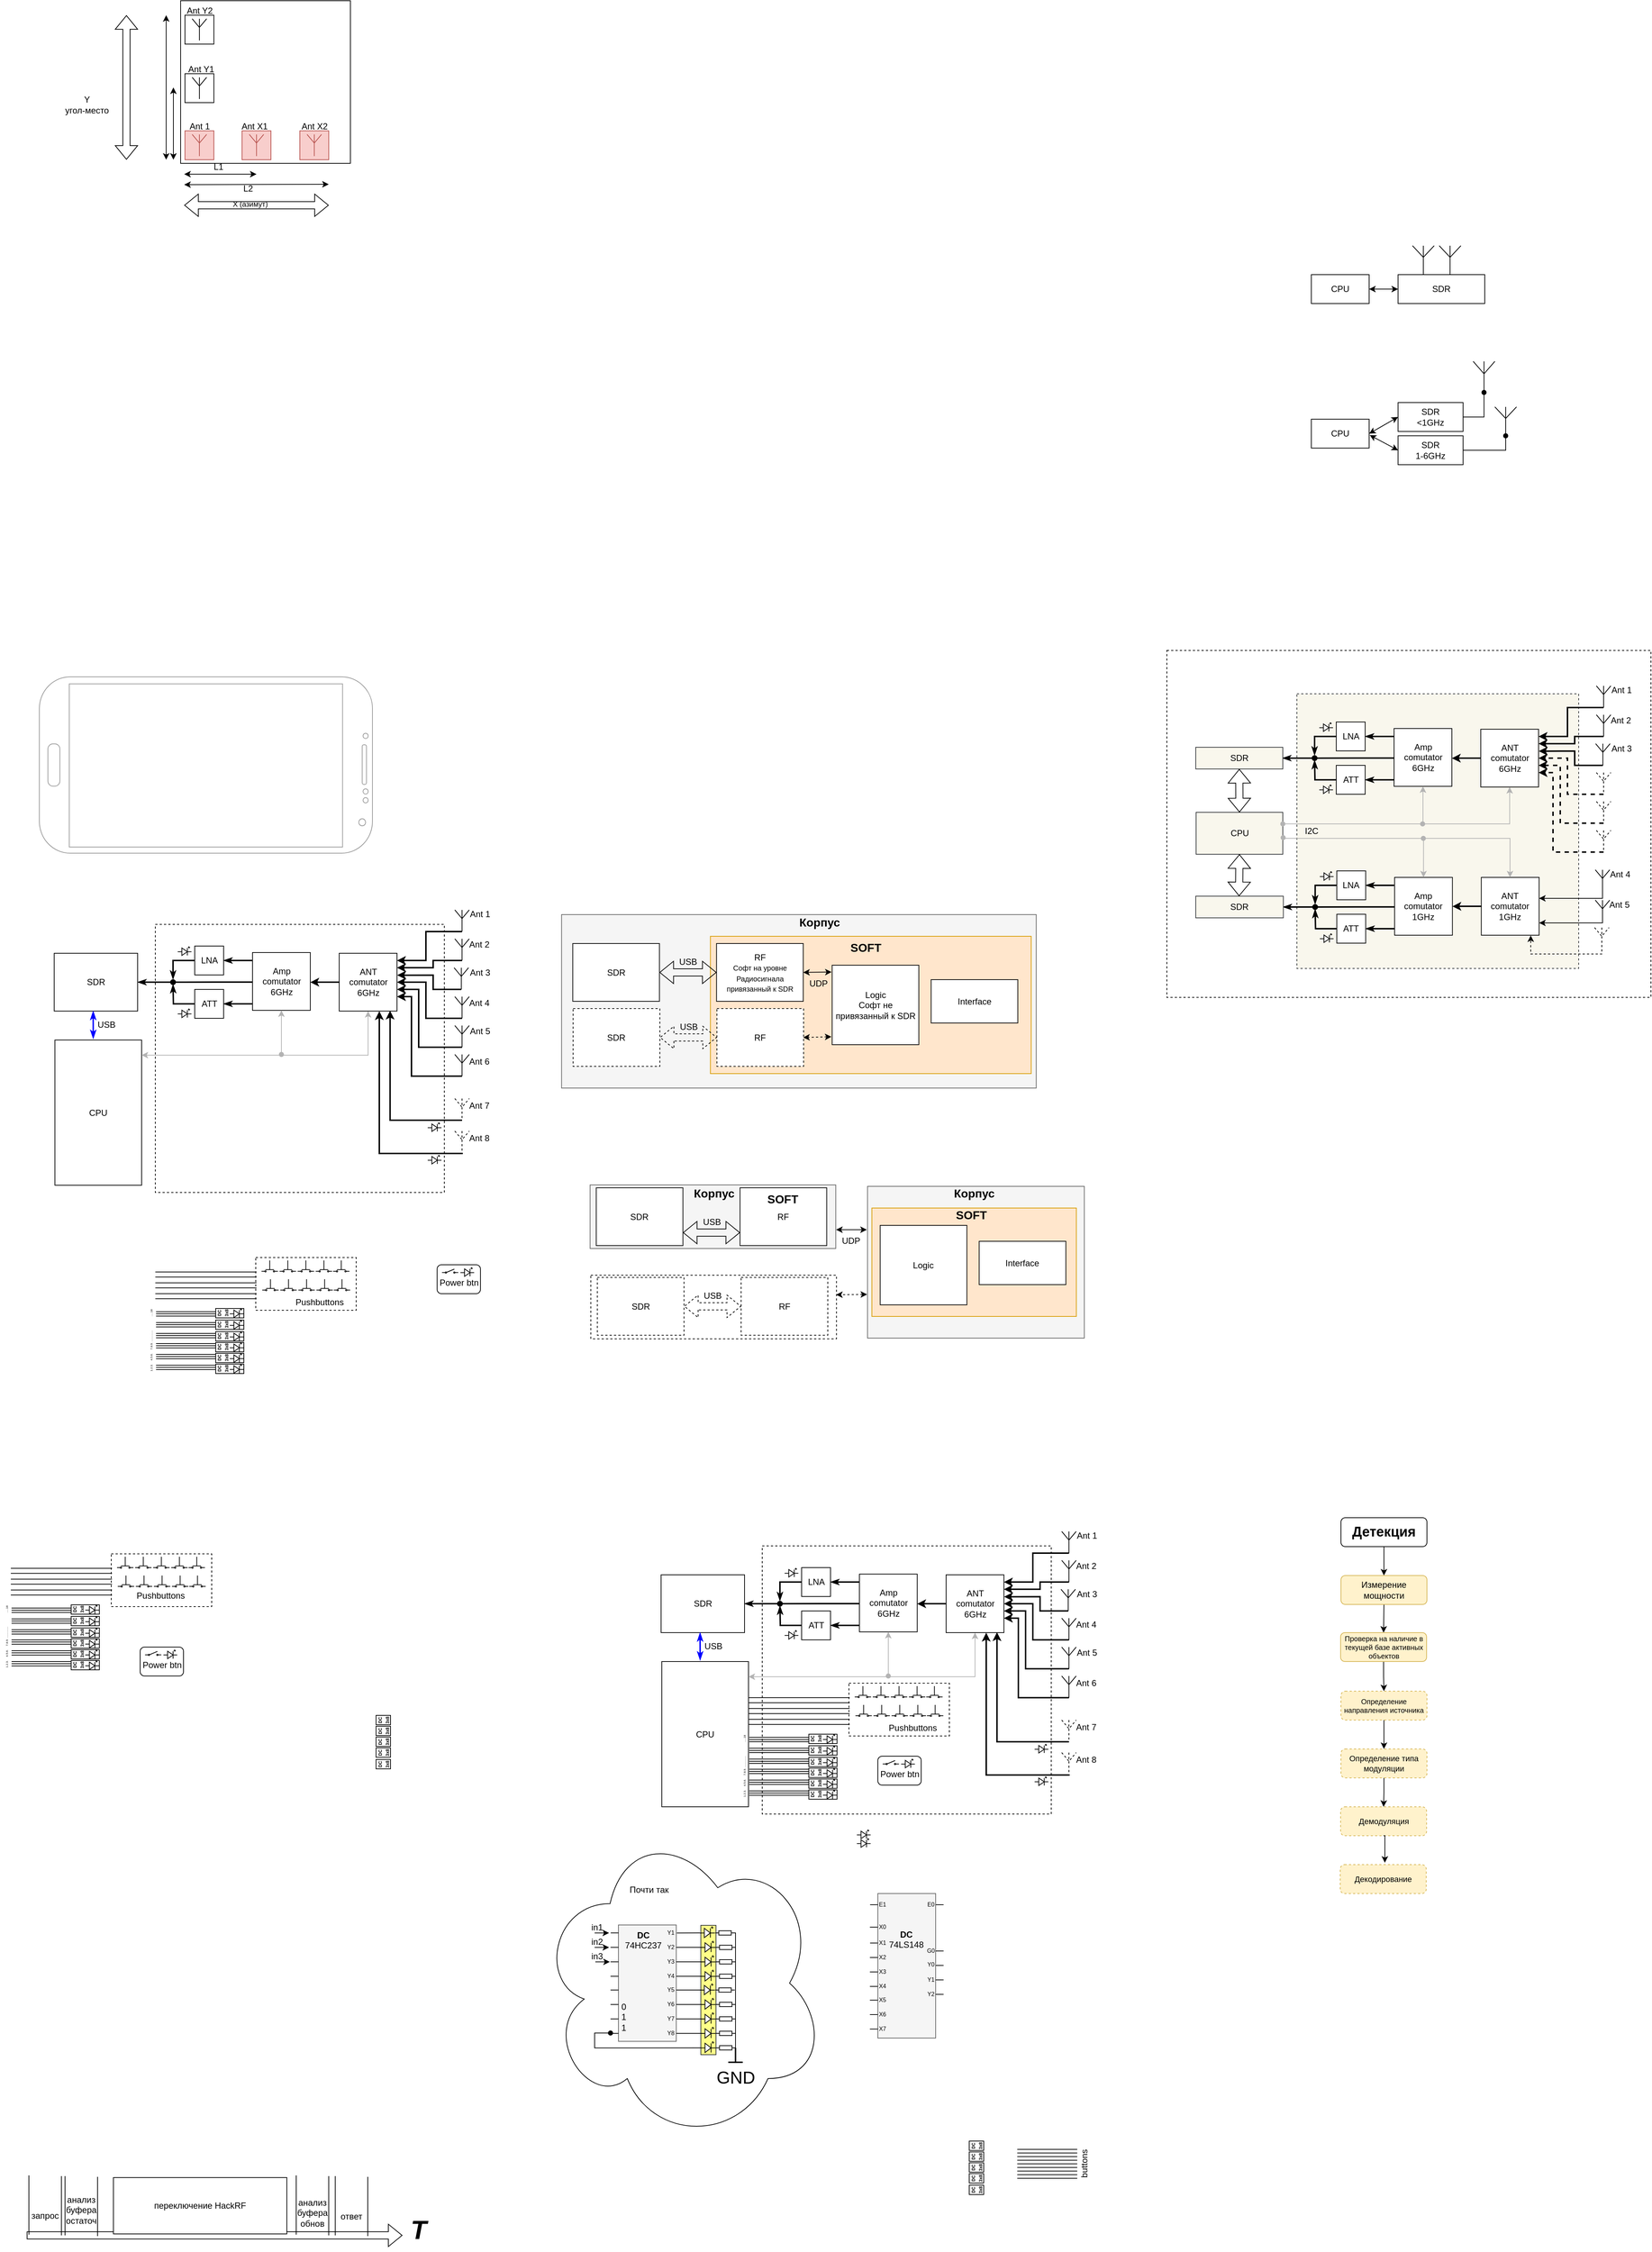 <mxfile version="25.0.1">
  <diagram name="Страница — 1" id="I5FzEB9FDbfekqqS_yuY">
    <mxGraphModel dx="1804" dy="2881" grid="1" gridSize="10" guides="1" tooltips="1" connect="1" arrows="1" fold="1" page="1" pageScale="1" pageWidth="827" pageHeight="1169" math="0" shadow="0">
      <root>
        <mxCell id="0" />
        <mxCell id="1" parent="0" />
        <mxCell id="VqBcvnje3LFumHh0p7NW-141" value="" style="rounded=0;whiteSpace=wrap;html=1;fillColor=#f5f5f5;fontColor=#333333;strokeColor=#666666;" parent="1" vertex="1">
          <mxGeometry x="465.75" y="-418.5" width="300" height="210" as="geometry" />
        </mxCell>
        <mxCell id="VqBcvnje3LFumHh0p7NW-161" value="" style="rounded=0;whiteSpace=wrap;html=1;fillColor=#ffe6cc;strokeColor=#d79b00;" parent="1" vertex="1">
          <mxGeometry x="471.75" y="-388.5" width="283" height="150" as="geometry" />
        </mxCell>
        <mxCell id="VqBcvnje3LFumHh0p7NW-140" value="" style="rounded=0;whiteSpace=wrap;html=1;fillColor=#f5f5f5;fontColor=#333333;strokeColor=#666666;" parent="1" vertex="1">
          <mxGeometry x="42.25" y="-794.5" width="657" height="240" as="geometry" />
        </mxCell>
        <mxCell id="VqBcvnje3LFumHh0p7NW-158" value="" style="rounded=0;whiteSpace=wrap;html=1;fillColor=#ffe6cc;strokeColor=#d79b00;" parent="1" vertex="1">
          <mxGeometry x="248.25" y="-764.5" width="444" height="190" as="geometry" />
        </mxCell>
        <mxCell id="VqBcvnje3LFumHh0p7NW-157" value="" style="rounded=0;whiteSpace=wrap;html=1;dashed=1;" parent="1" vertex="1">
          <mxGeometry x="82.75" y="-295.5" width="340" height="88" as="geometry" />
        </mxCell>
        <mxCell id="VqBcvnje3LFumHh0p7NW-156" value="" style="rounded=0;whiteSpace=wrap;html=1;fillColor=#f5f5f5;fontColor=#333333;strokeColor=#666666;" parent="1" vertex="1">
          <mxGeometry x="81.75" y="-420.5" width="340" height="88" as="geometry" />
        </mxCell>
        <mxCell id="VqBcvnje3LFumHh0p7NW-119" value="" style="rounded=0;whiteSpace=wrap;html=1;" parent="1" vertex="1">
          <mxGeometry x="-485" y="-2059" width="235" height="225" as="geometry" />
        </mxCell>
        <mxCell id="VqBcvnje3LFumHh0p7NW-98" value="" style="rounded=0;whiteSpace=wrap;html=1;fillColor=#f8cecc;strokeColor=#b85450;" parent="1" vertex="1">
          <mxGeometry x="-320" y="-1879" width="40" height="40" as="geometry" />
        </mxCell>
        <mxCell id="EEat3PR4c5HYcl_UxLOS-326" value="" style="rounded=0;whiteSpace=wrap;html=1;dashed=1;" parent="1" vertex="1">
          <mxGeometry x="880" y="-1160" width="670" height="480" as="geometry" />
        </mxCell>
        <mxCell id="EEat3PR4c5HYcl_UxLOS-209" value="" style="rounded=0;whiteSpace=wrap;html=1;dashed=1;" parent="1" vertex="1">
          <mxGeometry x="320" y="79" width="400" height="371" as="geometry" />
        </mxCell>
        <mxCell id="EEat3PR4c5HYcl_UxLOS-119" value="" style="ellipse;shape=cloud;whiteSpace=wrap;html=1;" parent="1" vertex="1">
          <mxGeometry x="10" y="464" width="397.5" height="440" as="geometry" />
        </mxCell>
        <mxCell id="EEat3PR4c5HYcl_UxLOS-148" value="" style="rounded=0;whiteSpace=wrap;html=1;fillColor=#ffff88;strokeColor=#36393d;" parent="1" vertex="1">
          <mxGeometry x="235" y="604" width="21" height="179" as="geometry" />
        </mxCell>
        <mxCell id="EEat3PR4c5HYcl_UxLOS-35" value="CPU" style="rounded=0;whiteSpace=wrap;html=1;" parent="1" vertex="1">
          <mxGeometry x="181" y="239" width="120" height="201" as="geometry" />
        </mxCell>
        <mxCell id="EEat3PR4c5HYcl_UxLOS-1" value="LNA" style="rounded=0;whiteSpace=wrap;html=1;" parent="1" vertex="1">
          <mxGeometry x="374.5" y="109" width="40" height="40" as="geometry" />
        </mxCell>
        <mxCell id="EEat3PR4c5HYcl_UxLOS-2" value="ATT" style="rounded=0;whiteSpace=wrap;html=1;" parent="1" vertex="1">
          <mxGeometry x="374.5" y="169" width="40" height="40" as="geometry" />
        </mxCell>
        <mxCell id="EEat3PR4c5HYcl_UxLOS-11" style="edgeStyle=orthogonalEdgeStyle;rounded=0;orthogonalLoop=1;jettySize=auto;html=1;exitX=0.5;exitY=1;exitDx=0;exitDy=0;exitPerimeter=0;entryX=1;entryY=0.125;entryDx=0;entryDy=0;entryPerimeter=0;strokeWidth=2;" parent="1" source="EEat3PR4c5HYcl_UxLOS-4" target="EEat3PR4c5HYcl_UxLOS-10" edge="1">
          <mxGeometry relative="1" as="geometry">
            <mxPoint x="664.5" y="139" as="targetPoint" />
            <Array as="points">
              <mxPoint x="694.5" y="89" />
              <mxPoint x="694.5" y="129" />
            </Array>
          </mxGeometry>
        </mxCell>
        <mxCell id="EEat3PR4c5HYcl_UxLOS-4" value="" style="verticalLabelPosition=bottom;shadow=0;dashed=0;align=center;html=1;verticalAlign=top;shape=mxgraph.electrical.radio.aerial_-_antenna_1;" parent="1" vertex="1">
          <mxGeometry x="734.5" y="59" width="20" height="30" as="geometry" />
        </mxCell>
        <mxCell id="EEat3PR4c5HYcl_UxLOS-12" style="edgeStyle=orthogonalEdgeStyle;rounded=0;orthogonalLoop=1;jettySize=auto;html=1;exitX=0.5;exitY=1;exitDx=0;exitDy=0;exitPerimeter=0;entryX=1;entryY=0.25;entryDx=0;entryDy=0;strokeWidth=2;" parent="1" source="EEat3PR4c5HYcl_UxLOS-5" target="EEat3PR4c5HYcl_UxLOS-10" edge="1">
          <mxGeometry relative="1" as="geometry">
            <Array as="points">
              <mxPoint x="704.5" y="129" />
              <mxPoint x="704.5" y="139" />
            </Array>
          </mxGeometry>
        </mxCell>
        <mxCell id="EEat3PR4c5HYcl_UxLOS-5" value="" style="verticalLabelPosition=bottom;shadow=0;dashed=0;align=center;html=1;verticalAlign=top;shape=mxgraph.electrical.radio.aerial_-_antenna_1;" parent="1" vertex="1">
          <mxGeometry x="734.5" y="99" width="20" height="30" as="geometry" />
        </mxCell>
        <mxCell id="EEat3PR4c5HYcl_UxLOS-6" value="" style="verticalLabelPosition=bottom;shadow=0;dashed=0;align=center;html=1;verticalAlign=top;shape=mxgraph.electrical.radio.aerial_-_antenna_1;" parent="1" vertex="1">
          <mxGeometry x="733.5" y="139" width="20" height="30" as="geometry" />
        </mxCell>
        <mxCell id="EEat3PR4c5HYcl_UxLOS-15" style="edgeStyle=orthogonalEdgeStyle;rounded=0;orthogonalLoop=1;jettySize=auto;html=1;exitX=0.5;exitY=1;exitDx=0;exitDy=0;exitPerimeter=0;entryX=1;entryY=0.5;entryDx=0;entryDy=0;strokeWidth=2;" parent="1" source="EEat3PR4c5HYcl_UxLOS-7" target="EEat3PR4c5HYcl_UxLOS-10" edge="1">
          <mxGeometry relative="1" as="geometry">
            <Array as="points">
              <mxPoint x="694.5" y="209" />
              <mxPoint x="694.5" y="159" />
            </Array>
          </mxGeometry>
        </mxCell>
        <mxCell id="EEat3PR4c5HYcl_UxLOS-7" value="" style="verticalLabelPosition=bottom;shadow=0;dashed=0;align=center;html=1;verticalAlign=top;shape=mxgraph.electrical.radio.aerial_-_antenna_1;" parent="1" vertex="1">
          <mxGeometry x="734.5" y="179" width="20" height="30" as="geometry" />
        </mxCell>
        <mxCell id="EEat3PR4c5HYcl_UxLOS-8" value="" style="verticalLabelPosition=bottom;shadow=0;dashed=0;align=center;html=1;verticalAlign=top;shape=mxgraph.electrical.radio.aerial_-_antenna_1;" parent="1" vertex="1">
          <mxGeometry x="734.5" y="219" width="20" height="30" as="geometry" />
        </mxCell>
        <mxCell id="EEat3PR4c5HYcl_UxLOS-13" style="edgeStyle=orthogonalEdgeStyle;rounded=0;orthogonalLoop=1;jettySize=auto;html=1;exitX=0.5;exitY=1;exitDx=0;exitDy=0;exitPerimeter=0;entryX=1;entryY=0.75;entryDx=0;entryDy=0;strokeWidth=2;" parent="1" edge="1">
          <mxGeometry relative="1" as="geometry">
            <mxPoint x="744.5" y="289" as="sourcePoint" />
            <mxPoint x="654.5" y="179.0" as="targetPoint" />
            <Array as="points">
              <mxPoint x="674.5" y="289" />
              <mxPoint x="674.5" y="179" />
            </Array>
          </mxGeometry>
        </mxCell>
        <mxCell id="EEat3PR4c5HYcl_UxLOS-9" value="" style="verticalLabelPosition=bottom;shadow=0;dashed=0;align=center;html=1;verticalAlign=top;shape=mxgraph.electrical.radio.aerial_-_antenna_1;" parent="1" vertex="1">
          <mxGeometry x="734.5" y="259" width="20" height="30" as="geometry" />
        </mxCell>
        <mxCell id="EEat3PR4c5HYcl_UxLOS-22" style="edgeStyle=orthogonalEdgeStyle;rounded=0;orthogonalLoop=1;jettySize=auto;html=1;exitX=0;exitY=0.5;exitDx=0;exitDy=0;strokeWidth=2;" parent="1" source="EEat3PR4c5HYcl_UxLOS-10" edge="1">
          <mxGeometry relative="1" as="geometry">
            <mxPoint x="534.5" y="159.104" as="targetPoint" />
          </mxGeometry>
        </mxCell>
        <mxCell id="EEat3PR4c5HYcl_UxLOS-39" style="edgeStyle=orthogonalEdgeStyle;rounded=0;orthogonalLoop=1;jettySize=auto;html=1;exitX=0.5;exitY=1;exitDx=0;exitDy=0;endArrow=oval;endFill=1;startArrow=classic;startFill=1;strokeColor=#B3B3B3;" parent="1" source="EEat3PR4c5HYcl_UxLOS-10" edge="1">
          <mxGeometry relative="1" as="geometry">
            <mxPoint x="494.5" y="259" as="targetPoint" />
            <Array as="points">
              <mxPoint x="614.5" y="260" />
              <mxPoint x="494.5" y="260" />
            </Array>
          </mxGeometry>
        </mxCell>
        <mxCell id="EEat3PR4c5HYcl_UxLOS-10" value="&lt;div&gt;ANT&lt;br&gt;comutator&lt;br&gt;&lt;/div&gt;&lt;div&gt;6GHz&lt;br&gt;&lt;/div&gt;" style="rounded=0;whiteSpace=wrap;html=1;" parent="1" vertex="1">
          <mxGeometry x="574.5" y="119" width="80" height="80" as="geometry" />
        </mxCell>
        <mxCell id="EEat3PR4c5HYcl_UxLOS-14" style="edgeStyle=orthogonalEdgeStyle;rounded=0;orthogonalLoop=1;jettySize=auto;html=1;exitX=0.5;exitY=1;exitDx=0;exitDy=0;exitPerimeter=0;entryX=1;entryY=0.625;entryDx=0;entryDy=0;entryPerimeter=0;strokeWidth=2;" parent="1" source="EEat3PR4c5HYcl_UxLOS-8" target="EEat3PR4c5HYcl_UxLOS-10" edge="1">
          <mxGeometry relative="1" as="geometry">
            <Array as="points">
              <mxPoint x="684.5" y="249" />
              <mxPoint x="684.5" y="169" />
            </Array>
          </mxGeometry>
        </mxCell>
        <mxCell id="EEat3PR4c5HYcl_UxLOS-18" style="edgeStyle=orthogonalEdgeStyle;rounded=0;orthogonalLoop=1;jettySize=auto;html=1;exitX=0.5;exitY=1;exitDx=0;exitDy=0;exitPerimeter=0;entryX=1.004;entryY=0.379;entryDx=0;entryDy=0;entryPerimeter=0;strokeWidth=2;" parent="1" source="EEat3PR4c5HYcl_UxLOS-6" target="EEat3PR4c5HYcl_UxLOS-10" edge="1">
          <mxGeometry relative="1" as="geometry">
            <Array as="points">
              <mxPoint x="704.5" y="169" />
              <mxPoint x="704.5" y="149" />
            </Array>
          </mxGeometry>
        </mxCell>
        <mxCell id="EEat3PR4c5HYcl_UxLOS-24" style="edgeStyle=orthogonalEdgeStyle;rounded=0;orthogonalLoop=1;jettySize=auto;html=1;exitX=0.001;exitY=0.511;exitDx=0;exitDy=0;exitPerimeter=0;endArrow=oval;endFill=1;strokeWidth=2;" parent="1" source="EEat3PR4c5HYcl_UxLOS-19" edge="1">
          <mxGeometry relative="1" as="geometry">
            <mxPoint x="344.5" y="159" as="targetPoint" />
          </mxGeometry>
        </mxCell>
        <mxCell id="EEat3PR4c5HYcl_UxLOS-19" value="&lt;div&gt;Amp&lt;br&gt;comutator&lt;br&gt;&lt;/div&gt;&lt;div&gt;6GHz&lt;br&gt;&lt;/div&gt;" style="rounded=0;whiteSpace=wrap;html=1;" parent="1" vertex="1">
          <mxGeometry x="454.5" y="118" width="80" height="80" as="geometry" />
        </mxCell>
        <mxCell id="EEat3PR4c5HYcl_UxLOS-20" style="edgeStyle=orthogonalEdgeStyle;rounded=0;orthogonalLoop=1;jettySize=auto;html=1;exitX=1;exitY=0.5;exitDx=0;exitDy=0;entryX=-0.002;entryY=0.894;entryDx=0;entryDy=0;entryPerimeter=0;endArrow=none;endFill=0;startArrow=classicThin;startFill=1;strokeWidth=2;" parent="1" source="EEat3PR4c5HYcl_UxLOS-2" target="EEat3PR4c5HYcl_UxLOS-19" edge="1">
          <mxGeometry relative="1" as="geometry" />
        </mxCell>
        <mxCell id="EEat3PR4c5HYcl_UxLOS-21" style="edgeStyle=orthogonalEdgeStyle;rounded=0;orthogonalLoop=1;jettySize=auto;html=1;exitX=1;exitY=0.5;exitDx=0;exitDy=0;entryX=-0.008;entryY=0.126;entryDx=0;entryDy=0;entryPerimeter=0;endArrow=none;endFill=0;startArrow=classicThin;startFill=1;strokeWidth=2;" parent="1" source="EEat3PR4c5HYcl_UxLOS-1" target="EEat3PR4c5HYcl_UxLOS-19" edge="1">
          <mxGeometry relative="1" as="geometry" />
        </mxCell>
        <mxCell id="EEat3PR4c5HYcl_UxLOS-33" style="edgeStyle=orthogonalEdgeStyle;rounded=0;orthogonalLoop=1;jettySize=auto;html=1;exitX=1;exitY=0.5;exitDx=0;exitDy=0;startArrow=classicThin;startFill=1;endArrow=none;endFill=0;strokeWidth=2;" parent="1" source="EEat3PR4c5HYcl_UxLOS-23" edge="1">
          <mxGeometry relative="1" as="geometry">
            <mxPoint x="344.5" y="159" as="targetPoint" />
          </mxGeometry>
        </mxCell>
        <mxCell id="EEat3PR4c5HYcl_UxLOS-23" value="SDR" style="rounded=0;whiteSpace=wrap;html=1;" parent="1" vertex="1">
          <mxGeometry x="180" y="119" width="115.5" height="80" as="geometry" />
        </mxCell>
        <mxCell id="EEat3PR4c5HYcl_UxLOS-25" style="edgeStyle=orthogonalEdgeStyle;rounded=0;orthogonalLoop=1;jettySize=auto;html=1;exitX=0;exitY=0.5;exitDx=0;exitDy=0;endArrow=classicThin;endFill=1;strokeWidth=2;" parent="1" source="EEat3PR4c5HYcl_UxLOS-1" edge="1">
          <mxGeometry relative="1" as="geometry">
            <mxPoint x="344.5" y="155" as="targetPoint" />
          </mxGeometry>
        </mxCell>
        <mxCell id="EEat3PR4c5HYcl_UxLOS-26" style="edgeStyle=orthogonalEdgeStyle;rounded=0;orthogonalLoop=1;jettySize=auto;html=1;exitX=0;exitY=0.5;exitDx=0;exitDy=0;endArrow=classicThin;endFill=1;strokeWidth=2;" parent="1" source="EEat3PR4c5HYcl_UxLOS-2" edge="1">
          <mxGeometry relative="1" as="geometry">
            <mxPoint x="344.5" y="162" as="targetPoint" />
          </mxGeometry>
        </mxCell>
        <mxCell id="EEat3PR4c5HYcl_UxLOS-27" value="Ant 1" style="text;html=1;align=center;verticalAlign=middle;resizable=0;points=[];autosize=1;strokeColor=none;fillColor=none;" parent="1" vertex="1">
          <mxGeometry x="743.5" y="50" width="50" height="30" as="geometry" />
        </mxCell>
        <mxCell id="EEat3PR4c5HYcl_UxLOS-28" value="Ant 2" style="text;html=1;align=center;verticalAlign=middle;resizable=0;points=[];autosize=1;strokeColor=none;fillColor=none;" parent="1" vertex="1">
          <mxGeometry x="742.5" y="92" width="50" height="30" as="geometry" />
        </mxCell>
        <mxCell id="EEat3PR4c5HYcl_UxLOS-29" value="Ant 3" style="text;html=1;align=center;verticalAlign=middle;resizable=0;points=[];autosize=1;strokeColor=none;fillColor=none;" parent="1" vertex="1">
          <mxGeometry x="743.5" y="131" width="50" height="30" as="geometry" />
        </mxCell>
        <mxCell id="EEat3PR4c5HYcl_UxLOS-30" value="Ant 4" style="text;html=1;align=center;verticalAlign=middle;resizable=0;points=[];autosize=1;strokeColor=none;fillColor=none;" parent="1" vertex="1">
          <mxGeometry x="742.5" y="173" width="50" height="30" as="geometry" />
        </mxCell>
        <mxCell id="EEat3PR4c5HYcl_UxLOS-31" value="Ant 5" style="text;html=1;align=center;verticalAlign=middle;resizable=0;points=[];autosize=1;strokeColor=none;fillColor=none;" parent="1" vertex="1">
          <mxGeometry x="743.5" y="212" width="50" height="30" as="geometry" />
        </mxCell>
        <mxCell id="EEat3PR4c5HYcl_UxLOS-32" value="Ant 6" style="text;html=1;align=center;verticalAlign=middle;resizable=0;points=[];autosize=1;strokeColor=none;fillColor=none;" parent="1" vertex="1">
          <mxGeometry x="742.5" y="254" width="50" height="30" as="geometry" />
        </mxCell>
        <mxCell id="EEat3PR4c5HYcl_UxLOS-37" value="USB" style="text;html=1;align=center;verticalAlign=middle;resizable=0;points=[];autosize=1;strokeColor=none;fillColor=none;" parent="1" vertex="1">
          <mxGeometry x="227" y="203" width="50" height="30" as="geometry" />
        </mxCell>
        <mxCell id="EEat3PR4c5HYcl_UxLOS-38" style="edgeStyle=orthogonalEdgeStyle;rounded=0;orthogonalLoop=1;jettySize=auto;html=1;exitX=0.5;exitY=1;exitDx=0;exitDy=0;startArrow=classic;startFill=1;strokeColor=#B3B3B3;" parent="1" source="EEat3PR4c5HYcl_UxLOS-19" edge="1">
          <mxGeometry relative="1" as="geometry">
            <mxPoint x="301" y="260" as="targetPoint" />
            <Array as="points">
              <mxPoint x="494" y="260" />
            </Array>
          </mxGeometry>
        </mxCell>
        <mxCell id="EEat3PR4c5HYcl_UxLOS-63" style="edgeStyle=orthogonalEdgeStyle;rounded=0;orthogonalLoop=1;jettySize=auto;html=1;exitX=1;exitY=0.5;exitDx=0;exitDy=0;exitPerimeter=0;entryX=0;entryY=0.57;entryDx=0;entryDy=0;entryPerimeter=0;endArrow=none;endFill=0;" parent="1" edge="1">
          <mxGeometry relative="1" as="geometry">
            <mxPoint x="211" y="634.5" as="sourcePoint" />
            <mxPoint x="235" y="634.5" as="targetPoint" />
          </mxGeometry>
        </mxCell>
        <mxCell id="EEat3PR4c5HYcl_UxLOS-64" style="edgeStyle=orthogonalEdgeStyle;rounded=0;orthogonalLoop=1;jettySize=auto;html=1;exitX=1;exitY=0.5;exitDx=0;exitDy=0;exitPerimeter=0;entryX=0;entryY=0.57;entryDx=0;entryDy=0;entryPerimeter=0;endArrow=none;endFill=0;" parent="1" edge="1">
          <mxGeometry relative="1" as="geometry">
            <mxPoint x="211" y="654.5" as="sourcePoint" />
            <mxPoint x="235" y="654.5" as="targetPoint" />
          </mxGeometry>
        </mxCell>
        <mxCell id="EEat3PR4c5HYcl_UxLOS-65" style="edgeStyle=orthogonalEdgeStyle;rounded=0;orthogonalLoop=1;jettySize=auto;html=1;exitX=1;exitY=0.5;exitDx=0;exitDy=0;exitPerimeter=0;entryX=0;entryY=0.57;entryDx=0;entryDy=0;entryPerimeter=0;endArrow=none;endFill=0;" parent="1" edge="1">
          <mxGeometry relative="1" as="geometry">
            <mxPoint x="211" y="674.5" as="sourcePoint" />
            <mxPoint x="235" y="674.5" as="targetPoint" />
          </mxGeometry>
        </mxCell>
        <mxCell id="EEat3PR4c5HYcl_UxLOS-66" style="edgeStyle=orthogonalEdgeStyle;rounded=0;orthogonalLoop=1;jettySize=auto;html=1;exitX=1;exitY=0.5;exitDx=0;exitDy=0;exitPerimeter=0;entryX=0;entryY=0.57;entryDx=0;entryDy=0;entryPerimeter=0;endArrow=none;endFill=0;" parent="1" edge="1">
          <mxGeometry relative="1" as="geometry">
            <mxPoint x="211" y="693.5" as="sourcePoint" />
            <mxPoint x="235" y="693.5" as="targetPoint" />
          </mxGeometry>
        </mxCell>
        <mxCell id="EEat3PR4c5HYcl_UxLOS-67" style="edgeStyle=orthogonalEdgeStyle;rounded=0;orthogonalLoop=1;jettySize=auto;html=1;exitX=1;exitY=0.5;exitDx=0;exitDy=0;exitPerimeter=0;entryX=0;entryY=0.57;entryDx=0;entryDy=0;entryPerimeter=0;endArrow=none;endFill=0;" parent="1" edge="1">
          <mxGeometry relative="1" as="geometry">
            <mxPoint x="211" y="713.5" as="sourcePoint" />
            <mxPoint x="235" y="713.5" as="targetPoint" />
          </mxGeometry>
        </mxCell>
        <mxCell id="EEat3PR4c5HYcl_UxLOS-68" style="edgeStyle=orthogonalEdgeStyle;rounded=0;orthogonalLoop=1;jettySize=auto;html=1;exitX=1;exitY=0.5;exitDx=0;exitDy=0;exitPerimeter=0;entryX=0;entryY=0.57;entryDx=0;entryDy=0;entryPerimeter=0;endArrow=none;endFill=0;" parent="1" edge="1">
          <mxGeometry relative="1" as="geometry">
            <mxPoint x="211" y="733.5" as="sourcePoint" />
            <mxPoint x="235" y="733.5" as="targetPoint" />
          </mxGeometry>
        </mxCell>
        <mxCell id="EEat3PR4c5HYcl_UxLOS-69" style="edgeStyle=orthogonalEdgeStyle;rounded=0;orthogonalLoop=1;jettySize=auto;html=1;exitX=1;exitY=0.5;exitDx=0;exitDy=0;exitPerimeter=0;entryX=0;entryY=0.57;entryDx=0;entryDy=0;entryPerimeter=0;endArrow=none;endFill=0;" parent="1" edge="1">
          <mxGeometry relative="1" as="geometry">
            <mxPoint x="211" y="753.5" as="sourcePoint" />
            <mxPoint x="235" y="753.5" as="targetPoint" />
          </mxGeometry>
        </mxCell>
        <mxCell id="EEat3PR4c5HYcl_UxLOS-70" value="" style="verticalLabelPosition=bottom;verticalAlign=top;html=1;shape=mxgraph.basic.rect;fillColor2=none;strokeWidth=1;size=20;indent=5;fillColor=#f5f5f5;fontColor=#333333;strokeColor=#666666;" parent="1" vertex="1">
          <mxGeometry x="121" y="603.5" width="80" height="161" as="geometry" />
        </mxCell>
        <mxCell id="EEat3PR4c5HYcl_UxLOS-71" value="&lt;div&gt;&lt;b&gt;DC&lt;/b&gt;&lt;/div&gt;&lt;div&gt;74HC237&lt;/div&gt;&lt;div&gt;&lt;br&gt;&lt;/div&gt;" style="text;html=1;align=center;verticalAlign=middle;resizable=0;points=[];autosize=1;strokeColor=none;fillColor=none;" parent="1" vertex="1">
          <mxGeometry x="120" y="602" width="70" height="60" as="geometry" />
        </mxCell>
        <mxCell id="EEat3PR4c5HYcl_UxLOS-72" style="edgeStyle=orthogonalEdgeStyle;rounded=0;orthogonalLoop=1;jettySize=auto;html=1;entryX=1.01;entryY=0.069;entryDx=0;entryDy=0;entryPerimeter=0;endArrow=none;endFill=0;exitX=0;exitY=0.57;exitDx=0;exitDy=0;exitPerimeter=0;" parent="1" source="EEat3PR4c5HYcl_UxLOS-98" target="EEat3PR4c5HYcl_UxLOS-70" edge="1">
          <mxGeometry relative="1" as="geometry">
            <mxPoint x="264" y="615" as="sourcePoint" />
          </mxGeometry>
        </mxCell>
        <mxCell id="EEat3PR4c5HYcl_UxLOS-73" style="edgeStyle=orthogonalEdgeStyle;rounded=0;orthogonalLoop=1;jettySize=auto;html=1;exitX=0;exitY=0.5;exitDx=0;exitDy=0;exitPerimeter=0;entryX=1.01;entryY=0.069;entryDx=0;entryDy=0;entryPerimeter=0;endArrow=none;endFill=0;" parent="1" edge="1">
          <mxGeometry relative="1" as="geometry">
            <mxPoint x="240" y="634.5" as="sourcePoint" />
            <mxPoint x="201" y="634.5" as="targetPoint" />
          </mxGeometry>
        </mxCell>
        <mxCell id="EEat3PR4c5HYcl_UxLOS-74" style="edgeStyle=orthogonalEdgeStyle;rounded=0;orthogonalLoop=1;jettySize=auto;html=1;exitX=0;exitY=0.5;exitDx=0;exitDy=0;exitPerimeter=0;entryX=1.01;entryY=0.069;entryDx=0;entryDy=0;entryPerimeter=0;endArrow=none;endFill=0;" parent="1" edge="1">
          <mxGeometry relative="1" as="geometry">
            <mxPoint x="240" y="654.5" as="sourcePoint" />
            <mxPoint x="201" y="654.5" as="targetPoint" />
          </mxGeometry>
        </mxCell>
        <mxCell id="EEat3PR4c5HYcl_UxLOS-75" style="edgeStyle=orthogonalEdgeStyle;rounded=0;orthogonalLoop=1;jettySize=auto;html=1;exitX=0;exitY=0.5;exitDx=0;exitDy=0;exitPerimeter=0;entryX=1.01;entryY=0.069;entryDx=0;entryDy=0;entryPerimeter=0;endArrow=none;endFill=0;" parent="1" edge="1">
          <mxGeometry relative="1" as="geometry">
            <mxPoint x="240" y="674.5" as="sourcePoint" />
            <mxPoint x="201" y="674.5" as="targetPoint" />
          </mxGeometry>
        </mxCell>
        <mxCell id="EEat3PR4c5HYcl_UxLOS-76" style="edgeStyle=orthogonalEdgeStyle;rounded=0;orthogonalLoop=1;jettySize=auto;html=1;exitX=0;exitY=0.5;exitDx=0;exitDy=0;exitPerimeter=0;entryX=1.01;entryY=0.069;entryDx=0;entryDy=0;entryPerimeter=0;endArrow=none;endFill=0;" parent="1" edge="1">
          <mxGeometry relative="1" as="geometry">
            <mxPoint x="240" y="693.5" as="sourcePoint" />
            <mxPoint x="201" y="693.5" as="targetPoint" />
          </mxGeometry>
        </mxCell>
        <mxCell id="EEat3PR4c5HYcl_UxLOS-77" style="edgeStyle=orthogonalEdgeStyle;rounded=0;orthogonalLoop=1;jettySize=auto;html=1;exitX=0;exitY=0.5;exitDx=0;exitDy=0;exitPerimeter=0;entryX=1.01;entryY=0.069;entryDx=0;entryDy=0;entryPerimeter=0;endArrow=none;endFill=0;" parent="1" edge="1">
          <mxGeometry relative="1" as="geometry">
            <mxPoint x="240" y="713.5" as="sourcePoint" />
            <mxPoint x="201" y="713.5" as="targetPoint" />
          </mxGeometry>
        </mxCell>
        <mxCell id="EEat3PR4c5HYcl_UxLOS-78" style="edgeStyle=orthogonalEdgeStyle;rounded=0;orthogonalLoop=1;jettySize=auto;html=1;exitX=0;exitY=0.5;exitDx=0;exitDy=0;exitPerimeter=0;entryX=1.01;entryY=0.069;entryDx=0;entryDy=0;entryPerimeter=0;endArrow=none;endFill=0;" parent="1" edge="1">
          <mxGeometry relative="1" as="geometry">
            <mxPoint x="240" y="733.5" as="sourcePoint" />
            <mxPoint x="201" y="733.5" as="targetPoint" />
          </mxGeometry>
        </mxCell>
        <mxCell id="EEat3PR4c5HYcl_UxLOS-79" style="edgeStyle=orthogonalEdgeStyle;rounded=0;orthogonalLoop=1;jettySize=auto;html=1;exitX=0;exitY=0.5;exitDx=0;exitDy=0;exitPerimeter=0;entryX=1.01;entryY=0.069;entryDx=0;entryDy=0;entryPerimeter=0;endArrow=none;endFill=0;" parent="1" edge="1">
          <mxGeometry relative="1" as="geometry">
            <mxPoint x="240" y="753.5" as="sourcePoint" />
            <mxPoint x="201" y="753.5" as="targetPoint" />
          </mxGeometry>
        </mxCell>
        <mxCell id="EEat3PR4c5HYcl_UxLOS-80" value="" style="group" parent="1" vertex="1" connectable="0">
          <mxGeometry x="110" y="614.5" width="11" height="139" as="geometry" />
        </mxCell>
        <mxCell id="EEat3PR4c5HYcl_UxLOS-81" style="edgeStyle=orthogonalEdgeStyle;rounded=0;orthogonalLoop=1;jettySize=auto;html=1;exitX=0;exitY=0.5;exitDx=0;exitDy=0;exitPerimeter=0;entryX=1.01;entryY=0.069;entryDx=0;entryDy=0;entryPerimeter=0;endArrow=none;endFill=0;" parent="EEat3PR4c5HYcl_UxLOS-80" edge="1">
          <mxGeometry relative="1" as="geometry">
            <mxPoint x="11" as="sourcePoint" />
            <mxPoint x="0.282" as="targetPoint" />
          </mxGeometry>
        </mxCell>
        <mxCell id="EEat3PR4c5HYcl_UxLOS-82" style="edgeStyle=orthogonalEdgeStyle;rounded=0;orthogonalLoop=1;jettySize=auto;html=1;exitX=0;exitY=0.5;exitDx=0;exitDy=0;exitPerimeter=0;entryX=1.01;entryY=0.069;entryDx=0;entryDy=0;entryPerimeter=0;endArrow=none;endFill=0;" parent="EEat3PR4c5HYcl_UxLOS-80" edge="1">
          <mxGeometry relative="1" as="geometry">
            <mxPoint x="11" y="20" as="sourcePoint" />
            <mxPoint y="20" as="targetPoint" />
          </mxGeometry>
        </mxCell>
        <mxCell id="EEat3PR4c5HYcl_UxLOS-83" style="edgeStyle=orthogonalEdgeStyle;rounded=0;orthogonalLoop=1;jettySize=auto;html=1;exitX=0;exitY=0.5;exitDx=0;exitDy=0;exitPerimeter=0;entryX=1.01;entryY=0.069;entryDx=0;entryDy=0;entryPerimeter=0;endArrow=none;endFill=0;" parent="EEat3PR4c5HYcl_UxLOS-80" edge="1">
          <mxGeometry relative="1" as="geometry">
            <mxPoint x="11" y="40" as="sourcePoint" />
            <mxPoint y="40" as="targetPoint" />
          </mxGeometry>
        </mxCell>
        <mxCell id="EEat3PR4c5HYcl_UxLOS-84" style="edgeStyle=orthogonalEdgeStyle;rounded=0;orthogonalLoop=1;jettySize=auto;html=1;exitX=0;exitY=0.5;exitDx=0;exitDy=0;exitPerimeter=0;entryX=1.01;entryY=0.069;entryDx=0;entryDy=0;entryPerimeter=0;endArrow=none;endFill=0;" parent="EEat3PR4c5HYcl_UxLOS-80" edge="1">
          <mxGeometry relative="1" as="geometry">
            <mxPoint x="11" y="60" as="sourcePoint" />
            <mxPoint y="60" as="targetPoint" />
          </mxGeometry>
        </mxCell>
        <mxCell id="EEat3PR4c5HYcl_UxLOS-85" style="edgeStyle=orthogonalEdgeStyle;rounded=0;orthogonalLoop=1;jettySize=auto;html=1;exitX=0;exitY=0.5;exitDx=0;exitDy=0;exitPerimeter=0;entryX=1.01;entryY=0.069;entryDx=0;entryDy=0;entryPerimeter=0;endArrow=none;endFill=0;" parent="EEat3PR4c5HYcl_UxLOS-80" edge="1">
          <mxGeometry relative="1" as="geometry">
            <mxPoint x="11" y="79" as="sourcePoint" />
            <mxPoint y="79" as="targetPoint" />
          </mxGeometry>
        </mxCell>
        <mxCell id="EEat3PR4c5HYcl_UxLOS-86" style="edgeStyle=orthogonalEdgeStyle;rounded=0;orthogonalLoop=1;jettySize=auto;html=1;exitX=0;exitY=0.5;exitDx=0;exitDy=0;exitPerimeter=0;entryX=1.01;entryY=0.069;entryDx=0;entryDy=0;entryPerimeter=0;endArrow=none;endFill=0;" parent="EEat3PR4c5HYcl_UxLOS-80" edge="1">
          <mxGeometry relative="1" as="geometry">
            <mxPoint x="11" y="99" as="sourcePoint" />
            <mxPoint y="99" as="targetPoint" />
          </mxGeometry>
        </mxCell>
        <mxCell id="EEat3PR4c5HYcl_UxLOS-87" style="edgeStyle=orthogonalEdgeStyle;rounded=0;orthogonalLoop=1;jettySize=auto;html=1;exitX=0;exitY=0.5;exitDx=0;exitDy=0;exitPerimeter=0;entryX=1.01;entryY=0.069;entryDx=0;entryDy=0;entryPerimeter=0;endArrow=none;endFill=0;" parent="EEat3PR4c5HYcl_UxLOS-80" edge="1">
          <mxGeometry relative="1" as="geometry">
            <mxPoint x="11" y="119" as="sourcePoint" />
            <mxPoint y="119" as="targetPoint" />
          </mxGeometry>
        </mxCell>
        <mxCell id="EEat3PR4c5HYcl_UxLOS-88" style="edgeStyle=orthogonalEdgeStyle;rounded=0;orthogonalLoop=1;jettySize=auto;html=1;exitX=0;exitY=0.5;exitDx=0;exitDy=0;exitPerimeter=0;entryX=1.01;entryY=0.069;entryDx=0;entryDy=0;entryPerimeter=0;endArrow=none;endFill=0;" parent="EEat3PR4c5HYcl_UxLOS-80" edge="1">
          <mxGeometry relative="1" as="geometry">
            <mxPoint x="11" y="139" as="sourcePoint" />
            <mxPoint y="139" as="targetPoint" />
          </mxGeometry>
        </mxCell>
        <mxCell id="EEat3PR4c5HYcl_UxLOS-89" value="Y1" style="text;html=1;align=center;verticalAlign=middle;resizable=0;points=[];autosize=1;strokeColor=none;fillColor=none;fontSize=8;" parent="1" vertex="1">
          <mxGeometry x="178" y="604" width="30" height="20" as="geometry" />
        </mxCell>
        <mxCell id="EEat3PR4c5HYcl_UxLOS-90" value="Y2" style="text;html=1;align=center;verticalAlign=middle;resizable=0;points=[];autosize=1;strokeColor=none;fillColor=none;fontSize=8;" parent="1" vertex="1">
          <mxGeometry x="178" y="623.5" width="30" height="20" as="geometry" />
        </mxCell>
        <mxCell id="EEat3PR4c5HYcl_UxLOS-91" value="Y3" style="text;html=1;align=center;verticalAlign=middle;resizable=0;points=[];autosize=1;strokeColor=none;fillColor=none;fontSize=8;" parent="1" vertex="1">
          <mxGeometry x="178" y="644" width="30" height="20" as="geometry" />
        </mxCell>
        <mxCell id="EEat3PR4c5HYcl_UxLOS-92" value="Y4" style="text;html=1;align=center;verticalAlign=middle;resizable=0;points=[];autosize=1;strokeColor=none;fillColor=none;fontSize=8;" parent="1" vertex="1">
          <mxGeometry x="178" y="663.5" width="30" height="20" as="geometry" />
        </mxCell>
        <mxCell id="EEat3PR4c5HYcl_UxLOS-93" value="Y5" style="text;html=1;align=center;verticalAlign=middle;resizable=0;points=[];autosize=1;strokeColor=none;fillColor=none;fontSize=8;" parent="1" vertex="1">
          <mxGeometry x="178" y="683" width="30" height="20" as="geometry" />
        </mxCell>
        <mxCell id="EEat3PR4c5HYcl_UxLOS-94" value="Y6" style="text;html=1;align=center;verticalAlign=middle;resizable=0;points=[];autosize=1;strokeColor=none;fillColor=none;fontSize=8;" parent="1" vertex="1">
          <mxGeometry x="178" y="702.5" width="30" height="20" as="geometry" />
        </mxCell>
        <mxCell id="EEat3PR4c5HYcl_UxLOS-95" value="Y7" style="text;html=1;align=center;verticalAlign=middle;resizable=0;points=[];autosize=1;strokeColor=none;fillColor=none;fontSize=8;" parent="1" vertex="1">
          <mxGeometry x="178" y="723" width="30" height="20" as="geometry" />
        </mxCell>
        <mxCell id="EEat3PR4c5HYcl_UxLOS-96" value="Y8" style="text;html=1;align=center;verticalAlign=middle;resizable=0;points=[];autosize=1;strokeColor=none;fillColor=none;fontSize=8;" parent="1" vertex="1">
          <mxGeometry x="178" y="742.5" width="30" height="20" as="geometry" />
        </mxCell>
        <mxCell id="EEat3PR4c5HYcl_UxLOS-98" value="" style="verticalLabelPosition=bottom;shadow=0;dashed=0;align=center;html=1;verticalAlign=top;shape=mxgraph.electrical.opto_electronics.led_2;pointerEvents=1;rotation=0;" parent="1" vertex="1">
          <mxGeometry x="233.5" y="606" width="21" height="15" as="geometry" />
        </mxCell>
        <mxCell id="EEat3PR4c5HYcl_UxLOS-99" value="" style="pointerEvents=1;verticalLabelPosition=bottom;shadow=0;dashed=0;align=center;html=1;verticalAlign=top;shape=mxgraph.electrical.resistors.resistor_1;rotation=0;" parent="1" vertex="1">
          <mxGeometry x="255" y="611.5" width="27" height="6" as="geometry" />
        </mxCell>
        <mxCell id="EEat3PR4c5HYcl_UxLOS-100" value="" style="verticalLabelPosition=bottom;shadow=0;dashed=0;align=center;html=1;verticalAlign=top;shape=mxgraph.electrical.opto_electronics.led_2;pointerEvents=1;rotation=0;" parent="1" vertex="1">
          <mxGeometry x="234.5" y="626" width="21" height="15" as="geometry" />
        </mxCell>
        <mxCell id="EEat3PR4c5HYcl_UxLOS-101" value="" style="pointerEvents=1;verticalLabelPosition=bottom;shadow=0;dashed=0;align=center;html=1;verticalAlign=top;shape=mxgraph.electrical.resistors.resistor_1;rotation=0;" parent="1" vertex="1">
          <mxGeometry x="256" y="631.5" width="27" height="6" as="geometry" />
        </mxCell>
        <mxCell id="EEat3PR4c5HYcl_UxLOS-102" value="" style="verticalLabelPosition=bottom;shadow=0;dashed=0;align=center;html=1;verticalAlign=top;shape=mxgraph.electrical.opto_electronics.led_2;pointerEvents=1;rotation=0;" parent="1" vertex="1">
          <mxGeometry x="234.5" y="646" width="21" height="15" as="geometry" />
        </mxCell>
        <mxCell id="EEat3PR4c5HYcl_UxLOS-103" value="" style="pointerEvents=1;verticalLabelPosition=bottom;shadow=0;dashed=0;align=center;html=1;verticalAlign=top;shape=mxgraph.electrical.resistors.resistor_1;rotation=0;" parent="1" vertex="1">
          <mxGeometry x="256" y="651.5" width="27" height="6" as="geometry" />
        </mxCell>
        <mxCell id="EEat3PR4c5HYcl_UxLOS-104" value="" style="verticalLabelPosition=bottom;shadow=0;dashed=0;align=center;html=1;verticalAlign=top;shape=mxgraph.electrical.opto_electronics.led_2;pointerEvents=1;rotation=0;" parent="1" vertex="1">
          <mxGeometry x="234.5" y="666" width="21" height="15" as="geometry" />
        </mxCell>
        <mxCell id="EEat3PR4c5HYcl_UxLOS-105" value="" style="pointerEvents=1;verticalLabelPosition=bottom;shadow=0;dashed=0;align=center;html=1;verticalAlign=top;shape=mxgraph.electrical.resistors.resistor_1;rotation=0;" parent="1" vertex="1">
          <mxGeometry x="256" y="671.5" width="27" height="6" as="geometry" />
        </mxCell>
        <mxCell id="EEat3PR4c5HYcl_UxLOS-106" value="" style="verticalLabelPosition=bottom;shadow=0;dashed=0;align=center;html=1;verticalAlign=top;shape=mxgraph.electrical.opto_electronics.led_2;pointerEvents=1;rotation=0;" parent="1" vertex="1">
          <mxGeometry x="233.5" y="685" width="21" height="15" as="geometry" />
        </mxCell>
        <mxCell id="EEat3PR4c5HYcl_UxLOS-107" value="" style="pointerEvents=1;verticalLabelPosition=bottom;shadow=0;dashed=0;align=center;html=1;verticalAlign=top;shape=mxgraph.electrical.resistors.resistor_1;rotation=0;" parent="1" vertex="1">
          <mxGeometry x="255" y="690.5" width="27" height="6" as="geometry" />
        </mxCell>
        <mxCell id="EEat3PR4c5HYcl_UxLOS-108" value="" style="verticalLabelPosition=bottom;shadow=0;dashed=0;align=center;html=1;verticalAlign=top;shape=mxgraph.electrical.opto_electronics.led_2;pointerEvents=1;rotation=0;" parent="1" vertex="1">
          <mxGeometry x="234.5" y="705" width="21" height="15" as="geometry" />
        </mxCell>
        <mxCell id="EEat3PR4c5HYcl_UxLOS-109" value="" style="pointerEvents=1;verticalLabelPosition=bottom;shadow=0;dashed=0;align=center;html=1;verticalAlign=top;shape=mxgraph.electrical.resistors.resistor_1;rotation=0;" parent="1" vertex="1">
          <mxGeometry x="256" y="710.5" width="27" height="6" as="geometry" />
        </mxCell>
        <mxCell id="EEat3PR4c5HYcl_UxLOS-110" value="" style="verticalLabelPosition=bottom;shadow=0;dashed=0;align=center;html=1;verticalAlign=top;shape=mxgraph.electrical.opto_electronics.led_2;pointerEvents=1;rotation=0;" parent="1" vertex="1">
          <mxGeometry x="234.5" y="725" width="21" height="15" as="geometry" />
        </mxCell>
        <mxCell id="EEat3PR4c5HYcl_UxLOS-111" value="" style="pointerEvents=1;verticalLabelPosition=bottom;shadow=0;dashed=0;align=center;html=1;verticalAlign=top;shape=mxgraph.electrical.resistors.resistor_1;rotation=0;" parent="1" vertex="1">
          <mxGeometry x="256" y="730.5" width="27" height="6" as="geometry" />
        </mxCell>
        <mxCell id="EEat3PR4c5HYcl_UxLOS-112" value="" style="verticalLabelPosition=bottom;shadow=0;dashed=0;align=center;html=1;verticalAlign=top;shape=mxgraph.electrical.opto_electronics.led_2;pointerEvents=1;rotation=0;" parent="1" vertex="1">
          <mxGeometry x="234.5" y="745" width="21" height="15" as="geometry" />
        </mxCell>
        <mxCell id="EEat3PR4c5HYcl_UxLOS-113" value="" style="pointerEvents=1;verticalLabelPosition=bottom;shadow=0;dashed=0;align=center;html=1;verticalAlign=top;shape=mxgraph.electrical.resistors.resistor_1;rotation=0;" parent="1" vertex="1">
          <mxGeometry x="256" y="750.5" width="27" height="6" as="geometry" />
        </mxCell>
        <mxCell id="EEat3PR4c5HYcl_UxLOS-114" value="GND" style="pointerEvents=1;verticalLabelPosition=bottom;shadow=0;dashed=0;align=center;html=1;verticalAlign=top;shape=mxgraph.electrical.signal_sources.vss2;fontSize=24;flipV=1;strokeWidth=2;" parent="1" vertex="1">
          <mxGeometry x="273" y="773.5" width="20" height="20" as="geometry" />
        </mxCell>
        <mxCell id="EEat3PR4c5HYcl_UxLOS-115" style="edgeStyle=orthogonalEdgeStyle;rounded=0;orthogonalLoop=1;jettySize=auto;html=1;exitX=0.5;exitY=1;exitDx=0;exitDy=0;exitPerimeter=0;entryX=1;entryY=0.5;entryDx=0;entryDy=0;entryPerimeter=0;endArrow=none;endFill=0;" parent="1" source="EEat3PR4c5HYcl_UxLOS-114" target="EEat3PR4c5HYcl_UxLOS-99" edge="1">
          <mxGeometry relative="1" as="geometry">
            <Array as="points">
              <mxPoint x="283" y="614.5" />
            </Array>
          </mxGeometry>
        </mxCell>
        <mxCell id="EEat3PR4c5HYcl_UxLOS-117" value="Почти так" style="text;html=1;align=center;verticalAlign=middle;resizable=0;points=[];autosize=1;strokeColor=none;fillColor=none;" parent="1" vertex="1">
          <mxGeometry x="123" y="540" width="80" height="30" as="geometry" />
        </mxCell>
        <mxCell id="EEat3PR4c5HYcl_UxLOS-123" style="edgeStyle=orthogonalEdgeStyle;rounded=0;orthogonalLoop=1;jettySize=auto;html=1;startArrow=classicThin;startFill=1;endArrow=classicThin;endFill=1;strokeWidth=2;strokeColor=#0000FF;entryX=0.442;entryY=-0.009;entryDx=0;entryDy=0;entryPerimeter=0;" parent="1" target="EEat3PR4c5HYcl_UxLOS-35" edge="1">
          <mxGeometry relative="1" as="geometry">
            <mxPoint x="234" y="199" as="sourcePoint" />
            <mxPoint x="234" y="230" as="targetPoint" />
          </mxGeometry>
        </mxCell>
        <mxCell id="EEat3PR4c5HYcl_UxLOS-130" value="" style="endArrow=classic;html=1;rounded=0;" parent="1" edge="1">
          <mxGeometry width="50" height="50" relative="1" as="geometry">
            <mxPoint x="88" y="614.56" as="sourcePoint" />
            <mxPoint x="108" y="614.56" as="targetPoint" />
          </mxGeometry>
        </mxCell>
        <mxCell id="EEat3PR4c5HYcl_UxLOS-131" value="in1" style="text;html=1;align=center;verticalAlign=middle;resizable=0;points=[];autosize=1;strokeColor=none;fillColor=none;" parent="1" vertex="1">
          <mxGeometry x="71" y="592" width="40" height="30" as="geometry" />
        </mxCell>
        <mxCell id="EEat3PR4c5HYcl_UxLOS-132" value="" style="endArrow=classic;html=1;rounded=0;" parent="1" edge="1">
          <mxGeometry width="50" height="50" relative="1" as="geometry">
            <mxPoint x="88" y="634.56" as="sourcePoint" />
            <mxPoint x="108" y="634.56" as="targetPoint" />
          </mxGeometry>
        </mxCell>
        <mxCell id="EEat3PR4c5HYcl_UxLOS-133" value="in2" style="text;html=1;align=center;verticalAlign=middle;resizable=0;points=[];autosize=1;strokeColor=none;fillColor=none;" parent="1" vertex="1">
          <mxGeometry x="71" y="612" width="40" height="30" as="geometry" />
        </mxCell>
        <mxCell id="EEat3PR4c5HYcl_UxLOS-134" value="" style="endArrow=classic;html=1;rounded=0;" parent="1" edge="1">
          <mxGeometry width="50" height="50" relative="1" as="geometry">
            <mxPoint x="89" y="654.56" as="sourcePoint" />
            <mxPoint x="109" y="654.56" as="targetPoint" />
          </mxGeometry>
        </mxCell>
        <mxCell id="EEat3PR4c5HYcl_UxLOS-135" value="in3" style="text;html=1;align=center;verticalAlign=middle;resizable=0;points=[];autosize=1;strokeColor=none;fillColor=none;" parent="1" vertex="1">
          <mxGeometry x="71" y="632" width="40" height="30" as="geometry" />
        </mxCell>
        <mxCell id="EEat3PR4c5HYcl_UxLOS-140" style="edgeStyle=orthogonalEdgeStyle;rounded=0;orthogonalLoop=1;jettySize=auto;html=1;exitX=0;exitY=0.57;exitDx=0;exitDy=0;exitPerimeter=0;endArrow=oval;endFill=1;startArrow=none;startFill=0;" parent="1" source="EEat3PR4c5HYcl_UxLOS-138" edge="1">
          <mxGeometry relative="1" as="geometry">
            <mxPoint x="110" y="753" as="targetPoint" />
            <Array as="points">
              <mxPoint x="88" y="774" />
              <mxPoint x="88" y="753" />
            </Array>
          </mxGeometry>
        </mxCell>
        <mxCell id="EEat3PR4c5HYcl_UxLOS-138" value="" style="verticalLabelPosition=bottom;shadow=0;dashed=0;align=center;html=1;verticalAlign=top;shape=mxgraph.electrical.opto_electronics.led_2;pointerEvents=1;rotation=0;" parent="1" vertex="1">
          <mxGeometry x="234.5" y="765" width="21" height="15" as="geometry" />
        </mxCell>
        <mxCell id="EEat3PR4c5HYcl_UxLOS-139" value="" style="pointerEvents=1;verticalLabelPosition=bottom;shadow=0;dashed=0;align=center;html=1;verticalAlign=top;shape=mxgraph.electrical.resistors.resistor_1;rotation=0;" parent="1" vertex="1">
          <mxGeometry x="256" y="770.5" width="27" height="6" as="geometry" />
        </mxCell>
        <mxCell id="EEat3PR4c5HYcl_UxLOS-141" value="&lt;div&gt;0&lt;/div&gt;&lt;div&gt;1&lt;br&gt;&lt;/div&gt;&lt;div&gt;1&lt;br&gt;&lt;/div&gt;" style="text;html=1;align=center;verticalAlign=middle;resizable=0;points=[];autosize=1;strokeColor=none;fillColor=none;" parent="1" vertex="1">
          <mxGeometry x="113" y="700.5" width="30" height="60" as="geometry" />
        </mxCell>
        <mxCell id="EEat3PR4c5HYcl_UxLOS-149" value="" style="shape=flexArrow;endArrow=classic;html=1;rounded=0;" parent="1" edge="1">
          <mxGeometry width="50" height="50" relative="1" as="geometry">
            <mxPoint x="-698" y="1033" as="sourcePoint" />
            <mxPoint x="-178" y="1033" as="targetPoint" />
          </mxGeometry>
        </mxCell>
        <mxCell id="EEat3PR4c5HYcl_UxLOS-150" value="" style="endArrow=none;html=1;rounded=0;" parent="1" edge="1">
          <mxGeometry width="50" height="50" relative="1" as="geometry">
            <mxPoint x="-650" y="1033" as="sourcePoint" />
            <mxPoint x="-650" y="951" as="targetPoint" />
          </mxGeometry>
        </mxCell>
        <mxCell id="EEat3PR4c5HYcl_UxLOS-151" value="запрос" style="text;html=1;align=center;verticalAlign=middle;resizable=0;points=[];autosize=1;strokeColor=none;fillColor=none;" parent="1" vertex="1">
          <mxGeometry x="-703" y="991" width="60" height="30" as="geometry" />
        </mxCell>
        <mxCell id="EEat3PR4c5HYcl_UxLOS-152" value="" style="endArrow=none;html=1;rounded=0;" parent="1" edge="1">
          <mxGeometry width="50" height="50" relative="1" as="geometry">
            <mxPoint x="-695" y="1032" as="sourcePoint" />
            <mxPoint x="-695" y="950" as="targetPoint" />
          </mxGeometry>
        </mxCell>
        <mxCell id="EEat3PR4c5HYcl_UxLOS-156" value="" style="endArrow=none;html=1;rounded=0;" parent="1" edge="1">
          <mxGeometry width="50" height="50" relative="1" as="geometry">
            <mxPoint x="-280" y="1033" as="sourcePoint" />
            <mxPoint x="-280" y="951" as="targetPoint" />
          </mxGeometry>
        </mxCell>
        <mxCell id="EEat3PR4c5HYcl_UxLOS-157" value="анализ&lt;br&gt;буфера&lt;br&gt;обнов" style="text;html=1;align=center;verticalAlign=middle;resizable=0;points=[];autosize=1;strokeColor=none;fillColor=none;" parent="1" vertex="1">
          <mxGeometry x="-338" y="972" width="70" height="60" as="geometry" />
        </mxCell>
        <mxCell id="EEat3PR4c5HYcl_UxLOS-158" value="" style="endArrow=none;html=1;rounded=0;" parent="1" edge="1">
          <mxGeometry width="50" height="50" relative="1" as="geometry">
            <mxPoint x="-325" y="1032" as="sourcePoint" />
            <mxPoint x="-325" y="950" as="targetPoint" />
          </mxGeometry>
        </mxCell>
        <mxCell id="EEat3PR4c5HYcl_UxLOS-159" value="" style="endArrow=none;html=1;rounded=0;" parent="1" edge="1">
          <mxGeometry width="50" height="50" relative="1" as="geometry">
            <mxPoint x="-226" y="1034" as="sourcePoint" />
            <mxPoint x="-226" y="952" as="targetPoint" />
          </mxGeometry>
        </mxCell>
        <mxCell id="EEat3PR4c5HYcl_UxLOS-160" value="ответ " style="text;html=1;align=center;verticalAlign=middle;resizable=0;points=[];autosize=1;strokeColor=none;fillColor=none;" parent="1" vertex="1">
          <mxGeometry x="-274" y="992" width="50" height="30" as="geometry" />
        </mxCell>
        <mxCell id="EEat3PR4c5HYcl_UxLOS-161" value="" style="endArrow=none;html=1;rounded=0;" parent="1" edge="1">
          <mxGeometry width="50" height="50" relative="1" as="geometry">
            <mxPoint x="-271" y="1033" as="sourcePoint" />
            <mxPoint x="-271" y="951" as="targetPoint" />
          </mxGeometry>
        </mxCell>
        <mxCell id="EEat3PR4c5HYcl_UxLOS-162" value="" style="endArrow=none;html=1;rounded=0;" parent="1" edge="1">
          <mxGeometry width="50" height="50" relative="1" as="geometry">
            <mxPoint x="-600" y="1034" as="sourcePoint" />
            <mxPoint x="-600" y="952" as="targetPoint" />
          </mxGeometry>
        </mxCell>
        <mxCell id="EEat3PR4c5HYcl_UxLOS-163" value="" style="endArrow=none;html=1;rounded=0;" parent="1" edge="1">
          <mxGeometry width="50" height="50" relative="1" as="geometry">
            <mxPoint x="-645" y="1033" as="sourcePoint" />
            <mxPoint x="-645" y="951" as="targetPoint" />
          </mxGeometry>
        </mxCell>
        <mxCell id="EEat3PR4c5HYcl_UxLOS-164" value="анализ&lt;br&gt;буфера&lt;br&gt;остаточ" style="text;html=1;align=center;verticalAlign=middle;resizable=0;points=[];autosize=1;strokeColor=none;fillColor=none;" parent="1" vertex="1">
          <mxGeometry x="-658" y="968" width="70" height="60" as="geometry" />
        </mxCell>
        <mxCell id="EEat3PR4c5HYcl_UxLOS-165" value="переключение HackRF" style="rounded=0;whiteSpace=wrap;html=1;" parent="1" vertex="1">
          <mxGeometry x="-578" y="953" width="240" height="78" as="geometry" />
        </mxCell>
        <mxCell id="EEat3PR4c5HYcl_UxLOS-166" value="T" style="text;html=1;align=center;verticalAlign=middle;resizable=0;points=[];autosize=1;strokeColor=none;fillColor=none;fontSize=36;fontStyle=3" parent="1" vertex="1">
          <mxGeometry x="-181" y="995" width="50" height="60" as="geometry" />
        </mxCell>
        <mxCell id="EEat3PR4c5HYcl_UxLOS-167" value="" style="group;rotation=-90;" parent="1" vertex="1" connectable="0">
          <mxGeometry x="697" y="880" width="60" height="108" as="geometry" />
        </mxCell>
        <mxCell id="EEat3PR4c5HYcl_UxLOS-44" value="" style="verticalLabelPosition=bottom;shadow=0;dashed=0;align=center;html=1;verticalAlign=top;shape=mxgraph.electrical.transmission.3_line_bus;rotation=0;" parent="EEat3PR4c5HYcl_UxLOS-167" vertex="1">
          <mxGeometry x="-24" y="39" width="83" height="30" as="geometry" />
        </mxCell>
        <mxCell id="EEat3PR4c5HYcl_UxLOS-121" value="" style="verticalLabelPosition=bottom;shadow=0;dashed=0;align=center;html=1;verticalAlign=top;shape=mxgraph.electrical.transmission.3_line_bus;rotation=0;" parent="EEat3PR4c5HYcl_UxLOS-167" vertex="1">
          <mxGeometry x="-24" y="44" width="83" height="30" as="geometry" />
        </mxCell>
        <mxCell id="EEat3PR4c5HYcl_UxLOS-122" value="" style="verticalLabelPosition=bottom;shadow=0;dashed=0;align=center;html=1;verticalAlign=top;shape=mxgraph.electrical.transmission.3_line_bus;rotation=0;" parent="EEat3PR4c5HYcl_UxLOS-167" vertex="1">
          <mxGeometry x="-24" y="34" width="83" height="30" as="geometry" />
        </mxCell>
        <mxCell id="EEat3PR4c5HYcl_UxLOS-144" value="buttons" style="text;html=1;align=center;verticalAlign=middle;resizable=0;points=[];autosize=1;strokeColor=none;fillColor=none;rotation=-90;" parent="EEat3PR4c5HYcl_UxLOS-167" vertex="1">
          <mxGeometry x="39" y="39" width="60" height="30" as="geometry" />
        </mxCell>
        <mxCell id="EEat3PR4c5HYcl_UxLOS-168" value="" style="group;rotation=-90;" parent="1" vertex="1" connectable="0">
          <mxGeometry x="311" y="325" width="117.5" height="118" as="geometry" />
        </mxCell>
        <mxCell id="EEat3PR4c5HYcl_UxLOS-41" value="" style="verticalLabelPosition=bottom;shadow=0;dashed=0;align=center;html=1;verticalAlign=top;shape=mxgraph.electrical.transmission.3_line_bus;rotation=0;" parent="EEat3PR4c5HYcl_UxLOS-168" vertex="1">
          <mxGeometry x="-9" y="69" width="83" height="30" as="geometry" />
        </mxCell>
        <mxCell id="EEat3PR4c5HYcl_UxLOS-42" value="" style="verticalLabelPosition=bottom;shadow=0;dashed=0;align=center;html=1;verticalAlign=top;shape=mxgraph.electrical.transmission.3_line_bus;rotation=0;" parent="EEat3PR4c5HYcl_UxLOS-168" vertex="1">
          <mxGeometry x="-9" y="66" width="83" height="30" as="geometry" />
        </mxCell>
        <mxCell id="EEat3PR4c5HYcl_UxLOS-43" value="" style="verticalLabelPosition=bottom;shadow=0;dashed=0;align=center;html=1;verticalAlign=top;shape=mxgraph.electrical.transmission.3_line_bus;rotation=0;" parent="EEat3PR4c5HYcl_UxLOS-168" vertex="1">
          <mxGeometry x="-9" y="63" width="83" height="30" as="geometry" />
        </mxCell>
        <mxCell id="EEat3PR4c5HYcl_UxLOS-45" value="" style="verticalLabelPosition=bottom;shadow=0;dashed=0;align=center;html=1;verticalAlign=top;shape=mxgraph.electrical.transmission.3_line_bus;rotation=0;" parent="EEat3PR4c5HYcl_UxLOS-168" vertex="1">
          <mxGeometry x="-9" y="25" width="83" height="30" as="geometry" />
        </mxCell>
        <mxCell id="EEat3PR4c5HYcl_UxLOS-46" value="" style="verticalLabelPosition=bottom;shadow=0;dashed=0;align=center;html=1;verticalAlign=top;shape=mxgraph.electrical.transmission.3_line_bus;rotation=0;" parent="EEat3PR4c5HYcl_UxLOS-168" vertex="1">
          <mxGeometry x="-9" y="22" width="83" height="30" as="geometry" />
        </mxCell>
        <mxCell id="EEat3PR4c5HYcl_UxLOS-47" value="" style="verticalLabelPosition=bottom;shadow=0;dashed=0;align=center;html=1;verticalAlign=top;shape=mxgraph.electrical.transmission.3_line_bus;rotation=0;" parent="EEat3PR4c5HYcl_UxLOS-168" vertex="1">
          <mxGeometry x="-9" y="19" width="83" height="30" as="geometry" />
        </mxCell>
        <mxCell id="EEat3PR4c5HYcl_UxLOS-48" value="&lt;h6&gt;&lt;font style=&quot;font-size: 6px;&quot;&gt;DC 3x8&lt;/font&gt;&lt;/h6&gt;" style="rounded=0;whiteSpace=wrap;html=1;rotation=-90;" parent="EEat3PR4c5HYcl_UxLOS-168" vertex="1">
          <mxGeometry x="299" y="635" width="13" height="20" as="geometry" />
        </mxCell>
        <mxCell id="EEat3PR4c5HYcl_UxLOS-49" value="&lt;h6&gt;&lt;font style=&quot;font-size: 6px;&quot;&gt;DC 3x8&lt;/font&gt;&lt;/h6&gt;" style="rounded=0;whiteSpace=wrap;html=1;rotation=-90;" parent="EEat3PR4c5HYcl_UxLOS-168" vertex="1">
          <mxGeometry x="299" y="619" width="13" height="20" as="geometry" />
        </mxCell>
        <mxCell id="EEat3PR4c5HYcl_UxLOS-50" value="&lt;h6&gt;&lt;font style=&quot;font-size: 6px;&quot;&gt;DC 3x8&lt;/font&gt;&lt;/h6&gt;" style="rounded=0;whiteSpace=wrap;html=1;rotation=-90;" parent="EEat3PR4c5HYcl_UxLOS-168" vertex="1">
          <mxGeometry x="299" y="604" width="13" height="20" as="geometry" />
        </mxCell>
        <mxCell id="EEat3PR4c5HYcl_UxLOS-51" value="&lt;h6&gt;&lt;font style=&quot;font-size: 6px;&quot;&gt;DC 3x8&lt;/font&gt;&lt;/h6&gt;" style="rounded=0;whiteSpace=wrap;html=1;rotation=-90;" parent="EEat3PR4c5HYcl_UxLOS-168" vertex="1">
          <mxGeometry x="299" y="589" width="13" height="20" as="geometry" />
        </mxCell>
        <mxCell id="EEat3PR4c5HYcl_UxLOS-52" value="&lt;h6&gt;&lt;font style=&quot;font-size: 6px;&quot;&gt;DC 3x8&lt;/font&gt;&lt;/h6&gt;" style="rounded=0;whiteSpace=wrap;html=1;rotation=-90;" parent="EEat3PR4c5HYcl_UxLOS-168" vertex="1">
          <mxGeometry x="299" y="574" width="13" height="20" as="geometry" />
        </mxCell>
        <mxCell id="EEat3PR4c5HYcl_UxLOS-53" value="&lt;h6&gt;&lt;font style=&quot;font-size: 6px;&quot;&gt;DC 3x8&lt;br&gt;&lt;br&gt;&lt;br&gt;&lt;/font&gt;&lt;/h6&gt;" style="rounded=0;whiteSpace=wrap;html=1;rotation=-90;" parent="EEat3PR4c5HYcl_UxLOS-168" vertex="1">
          <mxGeometry x="86.5" y="1.5" width="13" height="39" as="geometry" />
        </mxCell>
        <mxCell id="EEat3PR4c5HYcl_UxLOS-124" value="1.2.3." style="text;html=1;align=center;verticalAlign=middle;resizable=0;points=[];autosize=1;strokeColor=none;fillColor=none;fontSize=4;textShadow=0;rotation=-90;" parent="EEat3PR4c5HYcl_UxLOS-168" vertex="1">
          <mxGeometry x="-30" y="87" width="30" height="20" as="geometry" />
        </mxCell>
        <mxCell id="EEat3PR4c5HYcl_UxLOS-125" value="4.5.6." style="text;html=1;align=center;verticalAlign=middle;resizable=0;points=[];autosize=1;strokeColor=none;fillColor=none;fontSize=4;textShadow=0;rotation=-90;" parent="EEat3PR4c5HYcl_UxLOS-168" vertex="1">
          <mxGeometry x="-30" y="72" width="30" height="20" as="geometry" />
        </mxCell>
        <mxCell id="EEat3PR4c5HYcl_UxLOS-126" value="7.8.9." style="text;html=1;align=center;verticalAlign=middle;resizable=0;points=[];autosize=1;strokeColor=none;fillColor=none;fontSize=4;textShadow=0;rotation=-90;" parent="EEat3PR4c5HYcl_UxLOS-168" vertex="1">
          <mxGeometry x="-30" y="57" width="30" height="20" as="geometry" />
        </mxCell>
        <mxCell id="EEat3PR4c5HYcl_UxLOS-127" value=".............." style="text;html=1;align=center;verticalAlign=middle;resizable=0;points=[];autosize=1;strokeColor=none;fillColor=none;fontSize=4;textShadow=0;rotation=-90;" parent="EEat3PR4c5HYcl_UxLOS-168" vertex="1">
          <mxGeometry x="-35" y="43" width="40" height="20" as="geometry" />
        </mxCell>
        <mxCell id="EEat3PR4c5HYcl_UxLOS-128" value=".....18" style="text;html=1;align=center;verticalAlign=middle;resizable=0;points=[];autosize=1;strokeColor=none;fillColor=none;fontSize=4;textShadow=0;rotation=-90;" parent="EEat3PR4c5HYcl_UxLOS-168" vertex="1">
          <mxGeometry x="-30" y="11" width="30" height="20" as="geometry" />
        </mxCell>
        <mxCell id="EEat3PR4c5HYcl_UxLOS-169" value="" style="verticalLabelPosition=bottom;shadow=0;dashed=0;align=center;html=1;verticalAlign=top;shape=mxgraph.electrical.opto_electronics.led_2;pointerEvents=1;" parent="1" vertex="1">
          <mxGeometry x="404" y="340" width="19" height="12" as="geometry" />
        </mxCell>
        <mxCell id="EEat3PR4c5HYcl_UxLOS-170" value="&lt;h6&gt;&lt;font style=&quot;font-size: 6px;&quot;&gt;DC 3x8&lt;br&gt;&lt;br&gt;&lt;br&gt;&lt;/font&gt;&lt;/h6&gt;" style="rounded=0;whiteSpace=wrap;html=1;rotation=-90;" parent="1" vertex="1">
          <mxGeometry x="397.5" y="342.5" width="13" height="39" as="geometry" />
        </mxCell>
        <mxCell id="EEat3PR4c5HYcl_UxLOS-171" value="" style="verticalLabelPosition=bottom;shadow=0;dashed=0;align=center;html=1;verticalAlign=top;shape=mxgraph.electrical.opto_electronics.led_2;pointerEvents=1;" parent="1" vertex="1">
          <mxGeometry x="404" y="356" width="19" height="12" as="geometry" />
        </mxCell>
        <mxCell id="EEat3PR4c5HYcl_UxLOS-172" value="&lt;h6&gt;&lt;font style=&quot;font-size: 6px;&quot;&gt;DC 3x8&lt;br&gt;&lt;br&gt;&lt;br&gt;&lt;/font&gt;&lt;/h6&gt;" style="rounded=0;whiteSpace=wrap;html=1;rotation=-90;" parent="1" vertex="1">
          <mxGeometry x="397.5" y="358.5" width="13" height="39" as="geometry" />
        </mxCell>
        <mxCell id="EEat3PR4c5HYcl_UxLOS-173" value="" style="verticalLabelPosition=bottom;shadow=0;dashed=0;align=center;html=1;verticalAlign=top;shape=mxgraph.electrical.opto_electronics.led_2;pointerEvents=1;" parent="1" vertex="1">
          <mxGeometry x="404" y="372" width="19" height="12" as="geometry" />
        </mxCell>
        <mxCell id="EEat3PR4c5HYcl_UxLOS-174" value="&lt;h6&gt;&lt;font style=&quot;font-size: 6px;&quot;&gt;DC 3x8&lt;br&gt;&lt;br&gt;&lt;br&gt;&lt;/font&gt;&lt;/h6&gt;" style="rounded=0;whiteSpace=wrap;html=1;rotation=-90;" parent="1" vertex="1">
          <mxGeometry x="397.5" y="373.5" width="13" height="39" as="geometry" />
        </mxCell>
        <mxCell id="EEat3PR4c5HYcl_UxLOS-175" value="" style="verticalLabelPosition=bottom;shadow=0;dashed=0;align=center;html=1;verticalAlign=top;shape=mxgraph.electrical.opto_electronics.led_2;pointerEvents=1;" parent="1" vertex="1">
          <mxGeometry x="404" y="387" width="19" height="12" as="geometry" />
        </mxCell>
        <mxCell id="EEat3PR4c5HYcl_UxLOS-176" value="&lt;h6&gt;&lt;font style=&quot;font-size: 6px;&quot;&gt;DC 3x8&lt;br&gt;&lt;br&gt;&lt;br&gt;&lt;/font&gt;&lt;/h6&gt;" style="rounded=0;whiteSpace=wrap;html=1;rotation=-90;" parent="1" vertex="1">
          <mxGeometry x="397.5" y="388.5" width="13" height="39" as="geometry" />
        </mxCell>
        <mxCell id="EEat3PR4c5HYcl_UxLOS-177" value="" style="verticalLabelPosition=bottom;shadow=0;dashed=0;align=center;html=1;verticalAlign=top;shape=mxgraph.electrical.opto_electronics.led_2;pointerEvents=1;" parent="1" vertex="1">
          <mxGeometry x="404" y="402" width="19" height="12" as="geometry" />
        </mxCell>
        <mxCell id="EEat3PR4c5HYcl_UxLOS-178" value="&lt;h6&gt;&lt;font style=&quot;font-size: 6px;&quot;&gt;DC 3x8&lt;br&gt;&lt;br&gt;&lt;br&gt;&lt;/font&gt;&lt;/h6&gt;" style="rounded=0;whiteSpace=wrap;html=1;rotation=-90;" parent="1" vertex="1">
          <mxGeometry x="397.5" y="403.5" width="13" height="39" as="geometry" />
        </mxCell>
        <mxCell id="EEat3PR4c5HYcl_UxLOS-179" value="" style="verticalLabelPosition=bottom;shadow=0;dashed=0;align=center;html=1;verticalAlign=top;shape=mxgraph.electrical.opto_electronics.led_2;pointerEvents=1;" parent="1" vertex="1">
          <mxGeometry x="404" y="417" width="19" height="12" as="geometry" />
        </mxCell>
        <mxCell id="EEat3PR4c5HYcl_UxLOS-192" value="" style="group" parent="1" vertex="1" connectable="0">
          <mxGeometry x="459" y="269" width="139" height="77" as="geometry" />
        </mxCell>
        <mxCell id="EEat3PR4c5HYcl_UxLOS-191" value="" style="rounded=0;whiteSpace=wrap;html=1;dashed=1;" parent="EEat3PR4c5HYcl_UxLOS-192" vertex="1">
          <mxGeometry x="-19" width="139" height="73" as="geometry" />
        </mxCell>
        <mxCell id="EEat3PR4c5HYcl_UxLOS-180" value="" style="pointerEvents=1;verticalLabelPosition=bottom;shadow=0;dashed=0;align=center;html=1;verticalAlign=top;shape=mxgraph.electrical.electro-mechanical.pushbuttonMakeSwitch2;elSwitchState=1;" parent="EEat3PR4c5HYcl_UxLOS-192" vertex="1">
          <mxGeometry x="-11" y="4" width="22.64" height="16" as="geometry" />
        </mxCell>
        <mxCell id="EEat3PR4c5HYcl_UxLOS-181" value="" style="pointerEvents=1;verticalLabelPosition=bottom;shadow=0;dashed=0;align=center;html=1;verticalAlign=top;shape=mxgraph.electrical.electro-mechanical.pushbuttonMakeSwitch2;elSwitchState=1;" parent="EEat3PR4c5HYcl_UxLOS-192" vertex="1">
          <mxGeometry x="14" y="4" width="22.64" height="16" as="geometry" />
        </mxCell>
        <mxCell id="EEat3PR4c5HYcl_UxLOS-182" value="" style="pointerEvents=1;verticalLabelPosition=bottom;shadow=0;dashed=0;align=center;html=1;verticalAlign=top;shape=mxgraph.electrical.electro-mechanical.pushbuttonMakeSwitch2;elSwitchState=1;" parent="EEat3PR4c5HYcl_UxLOS-192" vertex="1">
          <mxGeometry x="39" y="4" width="22.64" height="16" as="geometry" />
        </mxCell>
        <mxCell id="EEat3PR4c5HYcl_UxLOS-183" value="" style="pointerEvents=1;verticalLabelPosition=bottom;shadow=0;dashed=0;align=center;html=1;verticalAlign=top;shape=mxgraph.electrical.electro-mechanical.pushbuttonMakeSwitch2;elSwitchState=1;" parent="EEat3PR4c5HYcl_UxLOS-192" vertex="1">
          <mxGeometry x="64" y="4" width="22.64" height="16" as="geometry" />
        </mxCell>
        <mxCell id="EEat3PR4c5HYcl_UxLOS-184" value="" style="pointerEvents=1;verticalLabelPosition=bottom;shadow=0;dashed=0;align=center;html=1;verticalAlign=top;shape=mxgraph.electrical.electro-mechanical.pushbuttonMakeSwitch2;elSwitchState=1;" parent="EEat3PR4c5HYcl_UxLOS-192" vertex="1">
          <mxGeometry x="-10" y="30" width="22.64" height="16" as="geometry" />
        </mxCell>
        <mxCell id="EEat3PR4c5HYcl_UxLOS-185" value="" style="pointerEvents=1;verticalLabelPosition=bottom;shadow=0;dashed=0;align=center;html=1;verticalAlign=top;shape=mxgraph.electrical.electro-mechanical.pushbuttonMakeSwitch2;elSwitchState=1;" parent="EEat3PR4c5HYcl_UxLOS-192" vertex="1">
          <mxGeometry x="15" y="30" width="22.64" height="16" as="geometry" />
        </mxCell>
        <mxCell id="EEat3PR4c5HYcl_UxLOS-186" value="" style="pointerEvents=1;verticalLabelPosition=bottom;shadow=0;dashed=0;align=center;html=1;verticalAlign=top;shape=mxgraph.electrical.electro-mechanical.pushbuttonMakeSwitch2;elSwitchState=1;" parent="EEat3PR4c5HYcl_UxLOS-192" vertex="1">
          <mxGeometry x="40" y="30" width="22.64" height="16" as="geometry" />
        </mxCell>
        <mxCell id="EEat3PR4c5HYcl_UxLOS-187" value="" style="pointerEvents=1;verticalLabelPosition=bottom;shadow=0;dashed=0;align=center;html=1;verticalAlign=top;shape=mxgraph.electrical.electro-mechanical.pushbuttonMakeSwitch2;elSwitchState=1;" parent="EEat3PR4c5HYcl_UxLOS-192" vertex="1">
          <mxGeometry x="65" y="30" width="22.64" height="16" as="geometry" />
        </mxCell>
        <mxCell id="EEat3PR4c5HYcl_UxLOS-188" value="Pushbuttons" style="text;html=1;align=center;verticalAlign=middle;resizable=0;points=[];autosize=1;strokeColor=none;fillColor=none;" parent="EEat3PR4c5HYcl_UxLOS-192" vertex="1">
          <mxGeometry x="24.32" y="47" width="90" height="30" as="geometry" />
        </mxCell>
        <mxCell id="EEat3PR4c5HYcl_UxLOS-189" value="" style="pointerEvents=1;verticalLabelPosition=bottom;shadow=0;dashed=0;align=center;html=1;verticalAlign=top;shape=mxgraph.electrical.electro-mechanical.pushbuttonMakeSwitch2;elSwitchState=1;" parent="EEat3PR4c5HYcl_UxLOS-192" vertex="1">
          <mxGeometry x="88" y="4" width="22.64" height="16" as="geometry" />
        </mxCell>
        <mxCell id="EEat3PR4c5HYcl_UxLOS-190" value="" style="pointerEvents=1;verticalLabelPosition=bottom;shadow=0;dashed=0;align=center;html=1;verticalAlign=top;shape=mxgraph.electrical.electro-mechanical.pushbuttonMakeSwitch2;elSwitchState=1;" parent="EEat3PR4c5HYcl_UxLOS-192" vertex="1">
          <mxGeometry x="89" y="30" width="22.64" height="16" as="geometry" />
        </mxCell>
        <mxCell id="EEat3PR4c5HYcl_UxLOS-193" value="" style="verticalLabelPosition=bottom;shadow=0;dashed=0;align=center;html=1;verticalAlign=top;shape=mxgraph.electrical.transmission.3_line_bus;rotation=0;" parent="1" vertex="1">
          <mxGeometry x="301" y="289" width="140" height="30" as="geometry" />
        </mxCell>
        <mxCell id="EEat3PR4c5HYcl_UxLOS-195" value="" style="verticalLabelPosition=bottom;shadow=0;dashed=0;align=center;html=1;verticalAlign=top;shape=mxgraph.electrical.transmission.3_line_bus;rotation=0;" parent="1" vertex="1">
          <mxGeometry x="301" y="296" width="140" height="30" as="geometry" />
        </mxCell>
        <mxCell id="EEat3PR4c5HYcl_UxLOS-214" value="" style="group" parent="1" vertex="1" connectable="0">
          <mxGeometry x="470" y="370" width="80" height="40" as="geometry" />
        </mxCell>
        <mxCell id="EEat3PR4c5HYcl_UxLOS-213" value="" style="rounded=1;whiteSpace=wrap;html=1;" parent="EEat3PR4c5HYcl_UxLOS-214" vertex="1">
          <mxGeometry x="10" width="60" height="40" as="geometry" />
        </mxCell>
        <mxCell id="EEat3PR4c5HYcl_UxLOS-211" value="" style="html=1;shape=mxgraph.electrical.electro-mechanical.singleSwitch;aspect=fixed;elSwitchState=off;" parent="EEat3PR4c5HYcl_UxLOS-214" vertex="1">
          <mxGeometry x="16.75" y="6" width="22.5" height="6" as="geometry" />
        </mxCell>
        <mxCell id="EEat3PR4c5HYcl_UxLOS-212" value="Power btn" style="text;html=1;align=center;verticalAlign=middle;resizable=0;points=[];autosize=1;strokeColor=none;fillColor=none;" parent="EEat3PR4c5HYcl_UxLOS-214" vertex="1">
          <mxGeometry y="10" width="80" height="30" as="geometry" />
        </mxCell>
        <mxCell id="EEat3PR4c5HYcl_UxLOS-215" value="" style="verticalLabelPosition=bottom;shadow=0;dashed=0;align=center;html=1;verticalAlign=top;shape=mxgraph.electrical.opto_electronics.led_2;pointerEvents=1;" parent="EEat3PR4c5HYcl_UxLOS-214" vertex="1">
          <mxGeometry x="42.25" y="4" width="19" height="12" as="geometry" />
        </mxCell>
        <mxCell id="EEat3PR4c5HYcl_UxLOS-216" value="" style="verticalLabelPosition=bottom;shadow=0;dashed=0;align=center;html=1;verticalAlign=top;shape=mxgraph.electrical.opto_electronics.led_2;pointerEvents=1;" parent="1" vertex="1">
          <mxGeometry x="451" y="472" width="19" height="12" as="geometry" />
        </mxCell>
        <mxCell id="EEat3PR4c5HYcl_UxLOS-217" value="" style="verticalLabelPosition=bottom;shadow=0;dashed=0;align=center;html=1;verticalAlign=top;shape=mxgraph.electrical.opto_electronics.led_2;pointerEvents=1;" parent="1" vertex="1">
          <mxGeometry x="451" y="484" width="19" height="12" as="geometry" />
        </mxCell>
        <mxCell id="EEat3PR4c5HYcl_UxLOS-218" value="" style="verticalLabelPosition=bottom;shadow=0;dashed=0;align=center;html=1;verticalAlign=top;shape=mxgraph.electrical.opto_electronics.led_2;pointerEvents=1;" parent="1" vertex="1">
          <mxGeometry x="351" y="196" width="19" height="12" as="geometry" />
        </mxCell>
        <mxCell id="EEat3PR4c5HYcl_UxLOS-219" value="" style="verticalLabelPosition=bottom;shadow=0;dashed=0;align=center;html=1;verticalAlign=top;shape=mxgraph.electrical.opto_electronics.led_2;pointerEvents=1;" parent="1" vertex="1">
          <mxGeometry x="351" y="110" width="19" height="12" as="geometry" />
        </mxCell>
        <mxCell id="EEat3PR4c5HYcl_UxLOS-220" value="" style="verticalLabelPosition=bottom;shadow=0;dashed=0;align=center;html=1;verticalAlign=top;shape=mxgraph.electrical.opto_electronics.led_2;pointerEvents=1;" parent="1" vertex="1">
          <mxGeometry x="697" y="398.5" width="19" height="12" as="geometry" />
        </mxCell>
        <mxCell id="EEat3PR4c5HYcl_UxLOS-223" value="" style="verticalLabelPosition=bottom;shadow=0;dashed=1;align=center;html=1;verticalAlign=top;shape=mxgraph.electrical.radio.aerial_-_antenna_1;" parent="1" vertex="1">
          <mxGeometry x="734.5" y="320" width="20" height="30" as="geometry" />
        </mxCell>
        <mxCell id="EEat3PR4c5HYcl_UxLOS-224" value="Ant 7" style="text;html=1;align=center;verticalAlign=middle;resizable=0;points=[];autosize=1;strokeColor=none;fillColor=none;" parent="1" vertex="1">
          <mxGeometry x="742.5" y="315" width="50" height="30" as="geometry" />
        </mxCell>
        <mxCell id="EEat3PR4c5HYcl_UxLOS-228" style="edgeStyle=orthogonalEdgeStyle;rounded=0;orthogonalLoop=1;jettySize=auto;html=1;exitX=0.5;exitY=1;exitDx=0;exitDy=0;exitPerimeter=0;entryX=0.696;entryY=1.001;entryDx=0;entryDy=0;strokeWidth=2;entryPerimeter=0;" parent="1" source="EEat3PR4c5HYcl_UxLOS-225" target="EEat3PR4c5HYcl_UxLOS-10" edge="1">
          <mxGeometry relative="1" as="geometry">
            <Array as="points">
              <mxPoint x="745" y="396" />
              <mxPoint x="630" y="396" />
              <mxPoint x="630" y="199" />
            </Array>
          </mxGeometry>
        </mxCell>
        <mxCell id="EEat3PR4c5HYcl_UxLOS-225" value="" style="verticalLabelPosition=bottom;shadow=0;dashed=1;align=center;html=1;verticalAlign=top;shape=mxgraph.electrical.radio.aerial_-_antenna_1;" parent="1" vertex="1">
          <mxGeometry x="734.5" y="365" width="20" height="30" as="geometry" />
        </mxCell>
        <mxCell id="EEat3PR4c5HYcl_UxLOS-226" value="Ant 8" style="text;html=1;align=center;verticalAlign=middle;resizable=0;points=[];autosize=1;strokeColor=none;fillColor=none;" parent="1" vertex="1">
          <mxGeometry x="742.5" y="360" width="50" height="30" as="geometry" />
        </mxCell>
        <mxCell id="EEat3PR4c5HYcl_UxLOS-227" style="edgeStyle=orthogonalEdgeStyle;rounded=0;orthogonalLoop=1;jettySize=auto;html=1;exitX=0.5;exitY=1;exitDx=0;exitDy=0;exitPerimeter=0;entryX=0.88;entryY=0.993;entryDx=0;entryDy=0;entryPerimeter=0;strokeWidth=2;" parent="1" source="EEat3PR4c5HYcl_UxLOS-223" target="EEat3PR4c5HYcl_UxLOS-10" edge="1">
          <mxGeometry relative="1" as="geometry">
            <Array as="points">
              <mxPoint x="645" y="350" />
            </Array>
          </mxGeometry>
        </mxCell>
        <mxCell id="EEat3PR4c5HYcl_UxLOS-229" value="" style="verticalLabelPosition=bottom;shadow=0;dashed=0;align=center;html=1;verticalAlign=top;shape=mxgraph.electrical.opto_electronics.led_2;pointerEvents=1;" parent="1" vertex="1">
          <mxGeometry x="697" y="353.5" width="19" height="12" as="geometry" />
        </mxCell>
        <mxCell id="EEat3PR4c5HYcl_UxLOS-230" value="" style="rounded=0;whiteSpace=wrap;html=1;dashed=1;fillColor=#f9f7ed;strokeColor=#36393d;" parent="1" vertex="1">
          <mxGeometry x="1060" y="-1100" width="390" height="380" as="geometry" />
        </mxCell>
        <mxCell id="EEat3PR4c5HYcl_UxLOS-231" value="CPU" style="rounded=0;whiteSpace=wrap;html=1;fillColor=#f9f7ed;strokeColor=#36393d;" parent="1" vertex="1">
          <mxGeometry x="920.5" y="-936" width="120" height="58" as="geometry" />
        </mxCell>
        <mxCell id="EEat3PR4c5HYcl_UxLOS-232" value="LNA" style="rounded=0;whiteSpace=wrap;html=1;" parent="1" vertex="1">
          <mxGeometry x="1114.5" y="-1061" width="40" height="40" as="geometry" />
        </mxCell>
        <mxCell id="EEat3PR4c5HYcl_UxLOS-233" value="ATT" style="rounded=0;whiteSpace=wrap;html=1;" parent="1" vertex="1">
          <mxGeometry x="1114.5" y="-1001" width="40" height="40" as="geometry" />
        </mxCell>
        <mxCell id="EEat3PR4c5HYcl_UxLOS-234" style="edgeStyle=orthogonalEdgeStyle;rounded=0;orthogonalLoop=1;jettySize=auto;html=1;exitX=0.5;exitY=1;exitDx=0;exitDy=0;exitPerimeter=0;entryX=1;entryY=0.125;entryDx=0;entryDy=0;entryPerimeter=0;strokeWidth=2;" parent="1" source="EEat3PR4c5HYcl_UxLOS-235" target="EEat3PR4c5HYcl_UxLOS-246" edge="1">
          <mxGeometry relative="1" as="geometry">
            <mxPoint x="1404.5" y="-1031" as="targetPoint" />
            <Array as="points">
              <mxPoint x="1434.5" y="-1081" />
              <mxPoint x="1434.5" y="-1041" />
            </Array>
          </mxGeometry>
        </mxCell>
        <mxCell id="EEat3PR4c5HYcl_UxLOS-235" value="" style="verticalLabelPosition=bottom;shadow=0;dashed=0;align=center;html=1;verticalAlign=top;shape=mxgraph.electrical.radio.aerial_-_antenna_1;" parent="1" vertex="1">
          <mxGeometry x="1474.5" y="-1111" width="20" height="30" as="geometry" />
        </mxCell>
        <mxCell id="EEat3PR4c5HYcl_UxLOS-236" style="edgeStyle=orthogonalEdgeStyle;rounded=0;orthogonalLoop=1;jettySize=auto;html=1;exitX=0.5;exitY=1;exitDx=0;exitDy=0;exitPerimeter=0;entryX=1;entryY=0.25;entryDx=0;entryDy=0;strokeWidth=2;" parent="1" source="EEat3PR4c5HYcl_UxLOS-237" target="EEat3PR4c5HYcl_UxLOS-246" edge="1">
          <mxGeometry relative="1" as="geometry">
            <Array as="points">
              <mxPoint x="1444.5" y="-1041" />
              <mxPoint x="1444.5" y="-1031" />
            </Array>
          </mxGeometry>
        </mxCell>
        <mxCell id="EEat3PR4c5HYcl_UxLOS-237" value="" style="verticalLabelPosition=bottom;shadow=0;dashed=0;align=center;html=1;verticalAlign=top;shape=mxgraph.electrical.radio.aerial_-_antenna_1;" parent="1" vertex="1">
          <mxGeometry x="1474.5" y="-1071" width="20" height="30" as="geometry" />
        </mxCell>
        <mxCell id="EEat3PR4c5HYcl_UxLOS-238" value="" style="verticalLabelPosition=bottom;shadow=0;dashed=0;align=center;html=1;verticalAlign=top;shape=mxgraph.electrical.radio.aerial_-_antenna_1;" parent="1" vertex="1">
          <mxGeometry x="1473.5" y="-1031" width="20" height="30" as="geometry" />
        </mxCell>
        <mxCell id="EEat3PR4c5HYcl_UxLOS-239" style="edgeStyle=orthogonalEdgeStyle;rounded=0;orthogonalLoop=1;jettySize=auto;html=1;exitX=0.5;exitY=1;exitDx=0;exitDy=0;exitPerimeter=0;entryX=1;entryY=0.5;entryDx=0;entryDy=0;strokeWidth=2;dashed=1;" parent="1" source="EEat3PR4c5HYcl_UxLOS-240" target="EEat3PR4c5HYcl_UxLOS-246" edge="1">
          <mxGeometry relative="1" as="geometry">
            <Array as="points">
              <mxPoint x="1434.5" y="-961" />
              <mxPoint x="1434.5" y="-1011" />
            </Array>
          </mxGeometry>
        </mxCell>
        <mxCell id="EEat3PR4c5HYcl_UxLOS-240" value="" style="verticalLabelPosition=bottom;shadow=0;dashed=1;align=center;html=1;verticalAlign=top;shape=mxgraph.electrical.radio.aerial_-_antenna_1;" parent="1" vertex="1">
          <mxGeometry x="1474.5" y="-991" width="20" height="30" as="geometry" />
        </mxCell>
        <mxCell id="EEat3PR4c5HYcl_UxLOS-241" value="" style="verticalLabelPosition=bottom;shadow=0;dashed=1;align=center;html=1;verticalAlign=top;shape=mxgraph.electrical.radio.aerial_-_antenna_1;" parent="1" vertex="1">
          <mxGeometry x="1474.5" y="-951" width="20" height="30" as="geometry" />
        </mxCell>
        <mxCell id="EEat3PR4c5HYcl_UxLOS-242" style="edgeStyle=orthogonalEdgeStyle;rounded=0;orthogonalLoop=1;jettySize=auto;html=1;exitX=0.5;exitY=1;exitDx=0;exitDy=0;exitPerimeter=0;entryX=1;entryY=0.75;entryDx=0;entryDy=0;strokeWidth=2;dashed=1;" parent="1" edge="1">
          <mxGeometry relative="1" as="geometry">
            <mxPoint x="1484.5" y="-881" as="sourcePoint" />
            <mxPoint x="1394.5" y="-991" as="targetPoint" />
            <Array as="points">
              <mxPoint x="1414.5" y="-881" />
              <mxPoint x="1414.5" y="-991" />
            </Array>
          </mxGeometry>
        </mxCell>
        <mxCell id="EEat3PR4c5HYcl_UxLOS-243" value="" style="verticalLabelPosition=bottom;shadow=0;dashed=1;align=center;html=1;verticalAlign=top;shape=mxgraph.electrical.radio.aerial_-_antenna_1;" parent="1" vertex="1">
          <mxGeometry x="1474.5" y="-911" width="20" height="30" as="geometry" />
        </mxCell>
        <mxCell id="EEat3PR4c5HYcl_UxLOS-244" style="edgeStyle=orthogonalEdgeStyle;rounded=0;orthogonalLoop=1;jettySize=auto;html=1;exitX=0;exitY=0.5;exitDx=0;exitDy=0;strokeWidth=2;" parent="1" source="EEat3PR4c5HYcl_UxLOS-246" edge="1">
          <mxGeometry relative="1" as="geometry">
            <mxPoint x="1274.5" y="-1010.896" as="targetPoint" />
          </mxGeometry>
        </mxCell>
        <mxCell id="EEat3PR4c5HYcl_UxLOS-245" style="edgeStyle=orthogonalEdgeStyle;rounded=0;orthogonalLoop=1;jettySize=auto;html=1;exitX=0.5;exitY=1;exitDx=0;exitDy=0;endArrow=oval;endFill=1;startArrow=classic;startFill=1;strokeColor=#B3B3B3;" parent="1" source="EEat3PR4c5HYcl_UxLOS-246" edge="1">
          <mxGeometry relative="1" as="geometry">
            <mxPoint x="1234" y="-920" as="targetPoint" />
            <Array as="points">
              <mxPoint x="1355" y="-920" />
              <mxPoint x="1235" y="-920" />
            </Array>
          </mxGeometry>
        </mxCell>
        <mxCell id="EEat3PR4c5HYcl_UxLOS-246" value="&lt;div&gt;ANT&lt;br&gt;comutator&lt;br&gt;&lt;/div&gt;&lt;div&gt;6GHz&lt;br&gt;&lt;/div&gt;" style="rounded=0;whiteSpace=wrap;html=1;" parent="1" vertex="1">
          <mxGeometry x="1314.5" y="-1051" width="80" height="80" as="geometry" />
        </mxCell>
        <mxCell id="EEat3PR4c5HYcl_UxLOS-247" style="edgeStyle=orthogonalEdgeStyle;rounded=0;orthogonalLoop=1;jettySize=auto;html=1;exitX=0.5;exitY=1;exitDx=0;exitDy=0;exitPerimeter=0;entryX=1;entryY=0.625;entryDx=0;entryDy=0;entryPerimeter=0;strokeWidth=2;dashed=1;" parent="1" source="EEat3PR4c5HYcl_UxLOS-241" target="EEat3PR4c5HYcl_UxLOS-246" edge="1">
          <mxGeometry relative="1" as="geometry">
            <Array as="points">
              <mxPoint x="1424.5" y="-921" />
              <mxPoint x="1424.5" y="-1001" />
            </Array>
          </mxGeometry>
        </mxCell>
        <mxCell id="EEat3PR4c5HYcl_UxLOS-248" style="edgeStyle=orthogonalEdgeStyle;rounded=0;orthogonalLoop=1;jettySize=auto;html=1;exitX=0.5;exitY=1;exitDx=0;exitDy=0;exitPerimeter=0;entryX=1.004;entryY=0.379;entryDx=0;entryDy=0;entryPerimeter=0;strokeWidth=2;" parent="1" source="EEat3PR4c5HYcl_UxLOS-238" target="EEat3PR4c5HYcl_UxLOS-246" edge="1">
          <mxGeometry relative="1" as="geometry">
            <Array as="points">
              <mxPoint x="1444.5" y="-1001" />
              <mxPoint x="1444.5" y="-1021" />
            </Array>
          </mxGeometry>
        </mxCell>
        <mxCell id="EEat3PR4c5HYcl_UxLOS-249" style="edgeStyle=orthogonalEdgeStyle;rounded=0;orthogonalLoop=1;jettySize=auto;html=1;exitX=0.001;exitY=0.511;exitDx=0;exitDy=0;exitPerimeter=0;endArrow=oval;endFill=1;strokeWidth=2;" parent="1" source="EEat3PR4c5HYcl_UxLOS-250" edge="1">
          <mxGeometry relative="1" as="geometry">
            <mxPoint x="1084.5" y="-1011" as="targetPoint" />
          </mxGeometry>
        </mxCell>
        <mxCell id="EEat3PR4c5HYcl_UxLOS-250" value="&lt;div&gt;Amp&lt;br&gt;comutator&lt;br&gt;&lt;/div&gt;&lt;div&gt;6GHz&lt;br&gt;&lt;/div&gt;" style="rounded=0;whiteSpace=wrap;html=1;" parent="1" vertex="1">
          <mxGeometry x="1194.5" y="-1052" width="80" height="80" as="geometry" />
        </mxCell>
        <mxCell id="EEat3PR4c5HYcl_UxLOS-251" style="edgeStyle=orthogonalEdgeStyle;rounded=0;orthogonalLoop=1;jettySize=auto;html=1;exitX=1;exitY=0.5;exitDx=0;exitDy=0;entryX=-0.002;entryY=0.894;entryDx=0;entryDy=0;entryPerimeter=0;endArrow=none;endFill=0;startArrow=classicThin;startFill=1;strokeWidth=2;" parent="1" source="EEat3PR4c5HYcl_UxLOS-233" target="EEat3PR4c5HYcl_UxLOS-250" edge="1">
          <mxGeometry relative="1" as="geometry" />
        </mxCell>
        <mxCell id="EEat3PR4c5HYcl_UxLOS-252" style="edgeStyle=orthogonalEdgeStyle;rounded=0;orthogonalLoop=1;jettySize=auto;html=1;exitX=1;exitY=0.5;exitDx=0;exitDy=0;entryX=-0.008;entryY=0.126;entryDx=0;entryDy=0;entryPerimeter=0;endArrow=none;endFill=0;startArrow=classicThin;startFill=1;strokeWidth=2;" parent="1" source="EEat3PR4c5HYcl_UxLOS-232" target="EEat3PR4c5HYcl_UxLOS-250" edge="1">
          <mxGeometry relative="1" as="geometry" />
        </mxCell>
        <mxCell id="EEat3PR4c5HYcl_UxLOS-253" style="edgeStyle=orthogonalEdgeStyle;rounded=0;orthogonalLoop=1;jettySize=auto;html=1;startArrow=classicThin;startFill=1;endArrow=none;endFill=0;strokeWidth=2;" parent="1" edge="1">
          <mxGeometry relative="1" as="geometry">
            <mxPoint x="1084.5" y="-1011" as="targetPoint" />
            <mxPoint x="1040" y="-1011" as="sourcePoint" />
          </mxGeometry>
        </mxCell>
        <mxCell id="EEat3PR4c5HYcl_UxLOS-254" value="SDR" style="rounded=0;whiteSpace=wrap;html=1;fillColor=#f9f7ed;strokeColor=#36393d;" parent="1" vertex="1">
          <mxGeometry x="920" y="-1026" width="120.5" height="30" as="geometry" />
        </mxCell>
        <mxCell id="EEat3PR4c5HYcl_UxLOS-255" style="edgeStyle=orthogonalEdgeStyle;rounded=0;orthogonalLoop=1;jettySize=auto;html=1;exitX=0;exitY=0.5;exitDx=0;exitDy=0;endArrow=classicThin;endFill=1;strokeWidth=2;" parent="1" source="EEat3PR4c5HYcl_UxLOS-232" edge="1">
          <mxGeometry relative="1" as="geometry">
            <mxPoint x="1084.5" y="-1015" as="targetPoint" />
          </mxGeometry>
        </mxCell>
        <mxCell id="EEat3PR4c5HYcl_UxLOS-256" style="edgeStyle=orthogonalEdgeStyle;rounded=0;orthogonalLoop=1;jettySize=auto;html=1;exitX=0;exitY=0.5;exitDx=0;exitDy=0;endArrow=classicThin;endFill=1;strokeWidth=2;" parent="1" source="EEat3PR4c5HYcl_UxLOS-233" edge="1">
          <mxGeometry relative="1" as="geometry">
            <mxPoint x="1084.5" y="-1008" as="targetPoint" />
          </mxGeometry>
        </mxCell>
        <mxCell id="EEat3PR4c5HYcl_UxLOS-257" value="Ant 1" style="text;html=1;align=center;verticalAlign=middle;resizable=0;points=[];autosize=1;strokeColor=none;fillColor=none;" parent="1" vertex="1">
          <mxGeometry x="1483.5" y="-1120" width="50" height="30" as="geometry" />
        </mxCell>
        <mxCell id="EEat3PR4c5HYcl_UxLOS-258" value="Ant 2" style="text;html=1;align=center;verticalAlign=middle;resizable=0;points=[];autosize=1;strokeColor=none;fillColor=none;" parent="1" vertex="1">
          <mxGeometry x="1482.5" y="-1078" width="50" height="30" as="geometry" />
        </mxCell>
        <mxCell id="EEat3PR4c5HYcl_UxLOS-259" value="Ant 3" style="text;html=1;align=center;verticalAlign=middle;resizable=0;points=[];autosize=1;strokeColor=none;fillColor=none;" parent="1" vertex="1">
          <mxGeometry x="1483.5" y="-1039" width="50" height="30" as="geometry" />
        </mxCell>
        <mxCell id="EEat3PR4c5HYcl_UxLOS-264" style="edgeStyle=orthogonalEdgeStyle;rounded=0;orthogonalLoop=1;jettySize=auto;html=1;exitX=0.5;exitY=1;exitDx=0;exitDy=0;startArrow=classic;startFill=1;strokeColor=#B3B3B3;endArrow=oval;endFill=1;entryX=1;entryY=0.276;entryDx=0;entryDy=0;entryPerimeter=0;" parent="1" source="EEat3PR4c5HYcl_UxLOS-250" target="EEat3PR4c5HYcl_UxLOS-231" edge="1">
          <mxGeometry relative="1" as="geometry">
            <mxPoint x="1041" y="-910" as="targetPoint" />
            <Array as="points">
              <mxPoint x="1235" y="-920" />
            </Array>
          </mxGeometry>
        </mxCell>
        <mxCell id="EEat3PR4c5HYcl_UxLOS-315" value="" style="verticalLabelPosition=bottom;shadow=0;dashed=0;align=center;html=1;verticalAlign=top;shape=mxgraph.electrical.opto_electronics.led_2;pointerEvents=1;" parent="1" vertex="1">
          <mxGeometry x="1091" y="-974" width="19" height="12" as="geometry" />
        </mxCell>
        <mxCell id="EEat3PR4c5HYcl_UxLOS-316" value="" style="verticalLabelPosition=bottom;shadow=0;dashed=0;align=center;html=1;verticalAlign=top;shape=mxgraph.electrical.opto_electronics.led_2;pointerEvents=1;" parent="1" vertex="1">
          <mxGeometry x="1091" y="-1060" width="19" height="12" as="geometry" />
        </mxCell>
        <mxCell id="EEat3PR4c5HYcl_UxLOS-327" value="" style="verticalLabelPosition=bottom;verticalAlign=top;html=1;shadow=0;dashed=0;strokeWidth=1;shape=mxgraph.android.phone2;strokeColor=#999999;rotation=90;" parent="1" vertex="1">
          <mxGeometry x="-572" y="-1232" width="244" height="461" as="geometry" />
        </mxCell>
        <mxCell id="EEat3PR4c5HYcl_UxLOS-328" value="" style="verticalLabelPosition=bottom;verticalAlign=top;html=1;shape=mxgraph.basic.rect;fillColor2=none;strokeWidth=1;size=20;indent=5;fillColor=#f5f5f5;fontColor=#333333;strokeColor=#666666;" parent="1" vertex="1">
          <mxGeometry x="480" y="560" width="80" height="200" as="geometry" />
        </mxCell>
        <mxCell id="EEat3PR4c5HYcl_UxLOS-329" value="" style="group" parent="1" vertex="1" connectable="0">
          <mxGeometry x="469" y="628.5" width="11" height="139" as="geometry" />
        </mxCell>
        <mxCell id="EEat3PR4c5HYcl_UxLOS-330" style="edgeStyle=orthogonalEdgeStyle;rounded=0;orthogonalLoop=1;jettySize=auto;html=1;exitX=0;exitY=0.5;exitDx=0;exitDy=0;exitPerimeter=0;entryX=1.01;entryY=0.069;entryDx=0;entryDy=0;entryPerimeter=0;endArrow=none;endFill=0;" parent="EEat3PR4c5HYcl_UxLOS-329" edge="1">
          <mxGeometry relative="1" as="geometry">
            <mxPoint x="11" as="sourcePoint" />
            <mxPoint x="0.282" as="targetPoint" />
          </mxGeometry>
        </mxCell>
        <mxCell id="EEat3PR4c5HYcl_UxLOS-331" style="edgeStyle=orthogonalEdgeStyle;rounded=0;orthogonalLoop=1;jettySize=auto;html=1;exitX=0;exitY=0.5;exitDx=0;exitDy=0;exitPerimeter=0;entryX=1.01;entryY=0.069;entryDx=0;entryDy=0;entryPerimeter=0;endArrow=none;endFill=0;" parent="EEat3PR4c5HYcl_UxLOS-329" edge="1">
          <mxGeometry relative="1" as="geometry">
            <mxPoint x="11" y="20" as="sourcePoint" />
            <mxPoint y="20" as="targetPoint" />
          </mxGeometry>
        </mxCell>
        <mxCell id="EEat3PR4c5HYcl_UxLOS-332" style="edgeStyle=orthogonalEdgeStyle;rounded=0;orthogonalLoop=1;jettySize=auto;html=1;exitX=0;exitY=0.5;exitDx=0;exitDy=0;exitPerimeter=0;entryX=1.01;entryY=0.069;entryDx=0;entryDy=0;entryPerimeter=0;endArrow=none;endFill=0;" parent="EEat3PR4c5HYcl_UxLOS-329" edge="1">
          <mxGeometry relative="1" as="geometry">
            <mxPoint x="11" y="40" as="sourcePoint" />
            <mxPoint y="40" as="targetPoint" />
          </mxGeometry>
        </mxCell>
        <mxCell id="EEat3PR4c5HYcl_UxLOS-333" style="edgeStyle=orthogonalEdgeStyle;rounded=0;orthogonalLoop=1;jettySize=auto;html=1;exitX=0;exitY=0.5;exitDx=0;exitDy=0;exitPerimeter=0;entryX=1.01;entryY=0.069;entryDx=0;entryDy=0;entryPerimeter=0;endArrow=none;endFill=0;" parent="EEat3PR4c5HYcl_UxLOS-329" edge="1">
          <mxGeometry relative="1" as="geometry">
            <mxPoint x="11" y="60" as="sourcePoint" />
            <mxPoint y="60" as="targetPoint" />
          </mxGeometry>
        </mxCell>
        <mxCell id="EEat3PR4c5HYcl_UxLOS-334" style="edgeStyle=orthogonalEdgeStyle;rounded=0;orthogonalLoop=1;jettySize=auto;html=1;exitX=0;exitY=0.5;exitDx=0;exitDy=0;exitPerimeter=0;entryX=1.01;entryY=0.069;entryDx=0;entryDy=0;entryPerimeter=0;endArrow=none;endFill=0;" parent="EEat3PR4c5HYcl_UxLOS-329" edge="1">
          <mxGeometry relative="1" as="geometry">
            <mxPoint x="11" y="79" as="sourcePoint" />
            <mxPoint y="79" as="targetPoint" />
          </mxGeometry>
        </mxCell>
        <mxCell id="EEat3PR4c5HYcl_UxLOS-335" style="edgeStyle=orthogonalEdgeStyle;rounded=0;orthogonalLoop=1;jettySize=auto;html=1;exitX=0;exitY=0.5;exitDx=0;exitDy=0;exitPerimeter=0;entryX=1.01;entryY=0.069;entryDx=0;entryDy=0;entryPerimeter=0;endArrow=none;endFill=0;" parent="EEat3PR4c5HYcl_UxLOS-329" edge="1">
          <mxGeometry relative="1" as="geometry">
            <mxPoint x="11" y="99" as="sourcePoint" />
            <mxPoint y="99" as="targetPoint" />
          </mxGeometry>
        </mxCell>
        <mxCell id="EEat3PR4c5HYcl_UxLOS-336" style="edgeStyle=orthogonalEdgeStyle;rounded=0;orthogonalLoop=1;jettySize=auto;html=1;exitX=0;exitY=0.5;exitDx=0;exitDy=0;exitPerimeter=0;entryX=1.01;entryY=0.069;entryDx=0;entryDy=0;entryPerimeter=0;endArrow=none;endFill=0;" parent="EEat3PR4c5HYcl_UxLOS-329" edge="1">
          <mxGeometry relative="1" as="geometry">
            <mxPoint x="11" y="119" as="sourcePoint" />
            <mxPoint y="119" as="targetPoint" />
          </mxGeometry>
        </mxCell>
        <mxCell id="EEat3PR4c5HYcl_UxLOS-337" style="edgeStyle=orthogonalEdgeStyle;rounded=0;orthogonalLoop=1;jettySize=auto;html=1;exitX=0;exitY=0.5;exitDx=0;exitDy=0;exitPerimeter=0;entryX=1.01;entryY=0.069;entryDx=0;entryDy=0;entryPerimeter=0;endArrow=none;endFill=0;" parent="EEat3PR4c5HYcl_UxLOS-329" edge="1">
          <mxGeometry relative="1" as="geometry">
            <mxPoint x="11" y="-22" as="sourcePoint" />
            <mxPoint y="-22" as="targetPoint" />
          </mxGeometry>
        </mxCell>
        <mxCell id="EEat3PR4c5HYcl_UxLOS-338" value="" style="group" parent="1" vertex="1" connectable="0">
          <mxGeometry x="560" y="609.5" width="11" height="139" as="geometry" />
        </mxCell>
        <mxCell id="EEat3PR4c5HYcl_UxLOS-339" style="edgeStyle=orthogonalEdgeStyle;rounded=0;orthogonalLoop=1;jettySize=auto;html=1;exitX=0;exitY=0.5;exitDx=0;exitDy=0;exitPerimeter=0;entryX=1.01;entryY=0.069;entryDx=0;entryDy=0;entryPerimeter=0;endArrow=none;endFill=0;" parent="EEat3PR4c5HYcl_UxLOS-338" edge="1">
          <mxGeometry relative="1" as="geometry">
            <mxPoint x="11" y="50" as="sourcePoint" />
            <mxPoint x="0.282" y="50" as="targetPoint" />
          </mxGeometry>
        </mxCell>
        <mxCell id="EEat3PR4c5HYcl_UxLOS-340" style="edgeStyle=orthogonalEdgeStyle;rounded=0;orthogonalLoop=1;jettySize=auto;html=1;exitX=0;exitY=0.5;exitDx=0;exitDy=0;exitPerimeter=0;entryX=1.01;entryY=0.069;entryDx=0;entryDy=0;entryPerimeter=0;endArrow=none;endFill=0;" parent="EEat3PR4c5HYcl_UxLOS-338" edge="1">
          <mxGeometry relative="1" as="geometry">
            <mxPoint x="11" y="70" as="sourcePoint" />
            <mxPoint y="70" as="targetPoint" />
          </mxGeometry>
        </mxCell>
        <mxCell id="EEat3PR4c5HYcl_UxLOS-341" style="edgeStyle=orthogonalEdgeStyle;rounded=0;orthogonalLoop=1;jettySize=auto;html=1;exitX=0;exitY=0.5;exitDx=0;exitDy=0;exitPerimeter=0;entryX=1.01;entryY=0.069;entryDx=0;entryDy=0;entryPerimeter=0;endArrow=none;endFill=0;" parent="EEat3PR4c5HYcl_UxLOS-338" edge="1">
          <mxGeometry relative="1" as="geometry">
            <mxPoint x="11" y="90" as="sourcePoint" />
            <mxPoint y="90" as="targetPoint" />
          </mxGeometry>
        </mxCell>
        <mxCell id="EEat3PR4c5HYcl_UxLOS-342" style="edgeStyle=orthogonalEdgeStyle;rounded=0;orthogonalLoop=1;jettySize=auto;html=1;exitX=0;exitY=0.5;exitDx=0;exitDy=0;exitPerimeter=0;entryX=1.01;entryY=0.069;entryDx=0;entryDy=0;entryPerimeter=0;endArrow=none;endFill=0;" parent="EEat3PR4c5HYcl_UxLOS-338" edge="1">
          <mxGeometry relative="1" as="geometry">
            <mxPoint x="11" y="-34" as="sourcePoint" />
            <mxPoint y="-34" as="targetPoint" />
          </mxGeometry>
        </mxCell>
        <mxCell id="EEat3PR4c5HYcl_UxLOS-347" value="&lt;div&gt;&lt;b&gt;DC&lt;/b&gt;&lt;/div&gt;&lt;div&gt;74LS148&lt;/div&gt;&lt;div&gt;&lt;br&gt;&lt;/div&gt;" style="text;html=1;align=center;verticalAlign=middle;resizable=0;points=[];autosize=1;strokeColor=none;fillColor=none;" parent="1" vertex="1">
          <mxGeometry x="484" y="601" width="70" height="60" as="geometry" />
        </mxCell>
        <mxCell id="EEat3PR4c5HYcl_UxLOS-348" value="Y0" style="text;html=1;align=center;verticalAlign=middle;resizable=0;points=[];autosize=1;strokeColor=none;fillColor=none;fontSize=8;" parent="1" vertex="1">
          <mxGeometry x="538" y="648" width="30" height="20" as="geometry" />
        </mxCell>
        <mxCell id="EEat3PR4c5HYcl_UxLOS-349" value="Y1" style="text;html=1;align=center;verticalAlign=middle;resizable=0;points=[];autosize=1;strokeColor=none;fillColor=none;fontSize=8;" parent="1" vertex="1">
          <mxGeometry x="538" y="668.5" width="30" height="20" as="geometry" />
        </mxCell>
        <mxCell id="EEat3PR4c5HYcl_UxLOS-350" value="Y2" style="text;html=1;align=center;verticalAlign=middle;resizable=0;points=[];autosize=1;strokeColor=none;fillColor=none;fontSize=8;" parent="1" vertex="1">
          <mxGeometry x="538" y="689" width="30" height="20" as="geometry" />
        </mxCell>
        <mxCell id="EEat3PR4c5HYcl_UxLOS-351" value="E0" style="text;html=1;align=center;verticalAlign=middle;resizable=0;points=[];autosize=1;strokeColor=none;fillColor=none;fontSize=8;" parent="1" vertex="1">
          <mxGeometry x="538" y="564.5" width="30" height="20" as="geometry" />
        </mxCell>
        <mxCell id="EEat3PR4c5HYcl_UxLOS-356" value="X1" style="text;html=1;align=center;verticalAlign=middle;resizable=0;points=[];autosize=1;strokeColor=none;fillColor=none;fontSize=8;" parent="1" vertex="1">
          <mxGeometry x="471" y="618" width="30" height="20" as="geometry" />
        </mxCell>
        <mxCell id="EEat3PR4c5HYcl_UxLOS-357" value="X2" style="text;html=1;align=center;verticalAlign=middle;resizable=0;points=[];autosize=1;strokeColor=none;fillColor=none;fontSize=8;" parent="1" vertex="1">
          <mxGeometry x="471" y="637.5" width="30" height="20" as="geometry" />
        </mxCell>
        <mxCell id="EEat3PR4c5HYcl_UxLOS-358" value="X3" style="text;html=1;align=center;verticalAlign=middle;resizable=0;points=[];autosize=1;strokeColor=none;fillColor=none;fontSize=8;" parent="1" vertex="1">
          <mxGeometry x="471" y="658" width="30" height="20" as="geometry" />
        </mxCell>
        <mxCell id="EEat3PR4c5HYcl_UxLOS-359" value="X4" style="text;html=1;align=center;verticalAlign=middle;resizable=0;points=[];autosize=1;strokeColor=none;fillColor=none;fontSize=8;" parent="1" vertex="1">
          <mxGeometry x="471" y="677.5" width="30" height="20" as="geometry" />
        </mxCell>
        <mxCell id="EEat3PR4c5HYcl_UxLOS-360" value="X5" style="text;html=1;align=center;verticalAlign=middle;resizable=0;points=[];autosize=1;strokeColor=none;fillColor=none;fontSize=8;" parent="1" vertex="1">
          <mxGeometry x="471" y="697" width="30" height="20" as="geometry" />
        </mxCell>
        <mxCell id="EEat3PR4c5HYcl_UxLOS-361" value="X6" style="text;html=1;align=center;verticalAlign=middle;resizable=0;points=[];autosize=1;strokeColor=none;fillColor=none;fontSize=8;" parent="1" vertex="1">
          <mxGeometry x="471" y="716.5" width="30" height="20" as="geometry" />
        </mxCell>
        <mxCell id="EEat3PR4c5HYcl_UxLOS-362" value="X7" style="text;html=1;align=center;verticalAlign=middle;resizable=0;points=[];autosize=1;strokeColor=none;fillColor=none;fontSize=8;" parent="1" vertex="1">
          <mxGeometry x="471" y="737" width="30" height="20" as="geometry" />
        </mxCell>
        <mxCell id="EEat3PR4c5HYcl_UxLOS-363" value="X0" style="text;html=1;align=center;verticalAlign=middle;resizable=0;points=[];autosize=1;strokeColor=none;fillColor=none;fontSize=8;" parent="1" vertex="1">
          <mxGeometry x="471" y="595.5" width="30" height="20" as="geometry" />
        </mxCell>
        <mxCell id="EEat3PR4c5HYcl_UxLOS-364" style="edgeStyle=orthogonalEdgeStyle;rounded=0;orthogonalLoop=1;jettySize=auto;html=1;exitX=0;exitY=0.5;exitDx=0;exitDy=0;exitPerimeter=0;entryX=1.01;entryY=0.069;entryDx=0;entryDy=0;entryPerimeter=0;endArrow=none;endFill=0;" parent="1" edge="1">
          <mxGeometry relative="1" as="geometry">
            <mxPoint x="480" y="575.5" as="sourcePoint" />
            <mxPoint x="469.282" y="575.5" as="targetPoint" />
          </mxGeometry>
        </mxCell>
        <mxCell id="EEat3PR4c5HYcl_UxLOS-365" value="E1" style="text;html=1;align=center;verticalAlign=middle;resizable=0;points=[];autosize=1;strokeColor=none;fillColor=none;fontSize=8;" parent="1" vertex="1">
          <mxGeometry x="471" y="565" width="30" height="20" as="geometry" />
        </mxCell>
        <mxCell id="EEat3PR4c5HYcl_UxLOS-366" style="edgeStyle=orthogonalEdgeStyle;rounded=0;orthogonalLoop=1;jettySize=auto;html=1;exitX=0;exitY=0.5;exitDx=0;exitDy=0;exitPerimeter=0;entryX=1.01;entryY=0.069;entryDx=0;entryDy=0;entryPerimeter=0;endArrow=none;endFill=0;" parent="1" edge="1">
          <mxGeometry relative="1" as="geometry">
            <mxPoint x="571" y="639.5" as="sourcePoint" />
            <mxPoint x="560" y="639.5" as="targetPoint" />
          </mxGeometry>
        </mxCell>
        <mxCell id="EEat3PR4c5HYcl_UxLOS-367" value="G0" style="text;html=1;align=center;verticalAlign=middle;resizable=0;points=[];autosize=1;strokeColor=none;fillColor=none;fontSize=8;" parent="1" vertex="1">
          <mxGeometry x="538" y="628.5" width="30" height="20" as="geometry" />
        </mxCell>
        <mxCell id="wnvdvfvr9d7GNlUJC44w-1" value="" style="group" parent="1" vertex="1" connectable="0">
          <mxGeometry x="-720" y="90" width="297" height="173.75" as="geometry" />
        </mxCell>
        <mxCell id="EEat3PR4c5HYcl_UxLOS-266" value="" style="group;rotation=-90;" parent="wnvdvfvr9d7GNlUJC44w-1" vertex="1" connectable="0">
          <mxGeometry x="10" y="56" width="117.5" height="118" as="geometry" />
        </mxCell>
        <mxCell id="EEat3PR4c5HYcl_UxLOS-267" value="" style="verticalLabelPosition=bottom;shadow=0;dashed=0;align=center;html=1;verticalAlign=top;shape=mxgraph.electrical.transmission.3_line_bus;rotation=0;" parent="EEat3PR4c5HYcl_UxLOS-266" vertex="1">
          <mxGeometry x="-9" y="69" width="83" height="30" as="geometry" />
        </mxCell>
        <mxCell id="EEat3PR4c5HYcl_UxLOS-268" value="" style="verticalLabelPosition=bottom;shadow=0;dashed=0;align=center;html=1;verticalAlign=top;shape=mxgraph.electrical.transmission.3_line_bus;rotation=0;" parent="EEat3PR4c5HYcl_UxLOS-266" vertex="1">
          <mxGeometry x="-9" y="66" width="83" height="30" as="geometry" />
        </mxCell>
        <mxCell id="EEat3PR4c5HYcl_UxLOS-269" value="" style="verticalLabelPosition=bottom;shadow=0;dashed=0;align=center;html=1;verticalAlign=top;shape=mxgraph.electrical.transmission.3_line_bus;rotation=0;" parent="EEat3PR4c5HYcl_UxLOS-266" vertex="1">
          <mxGeometry x="-9" y="63" width="83" height="30" as="geometry" />
        </mxCell>
        <mxCell id="EEat3PR4c5HYcl_UxLOS-270" value="" style="verticalLabelPosition=bottom;shadow=0;dashed=0;align=center;html=1;verticalAlign=top;shape=mxgraph.electrical.transmission.3_line_bus;rotation=0;" parent="EEat3PR4c5HYcl_UxLOS-266" vertex="1">
          <mxGeometry x="-9" y="25" width="83" height="30" as="geometry" />
        </mxCell>
        <mxCell id="EEat3PR4c5HYcl_UxLOS-271" value="" style="verticalLabelPosition=bottom;shadow=0;dashed=0;align=center;html=1;verticalAlign=top;shape=mxgraph.electrical.transmission.3_line_bus;rotation=0;" parent="EEat3PR4c5HYcl_UxLOS-266" vertex="1">
          <mxGeometry x="-9" y="22" width="83" height="30" as="geometry" />
        </mxCell>
        <mxCell id="EEat3PR4c5HYcl_UxLOS-272" value="" style="verticalLabelPosition=bottom;shadow=0;dashed=0;align=center;html=1;verticalAlign=top;shape=mxgraph.electrical.transmission.3_line_bus;rotation=0;" parent="EEat3PR4c5HYcl_UxLOS-266" vertex="1">
          <mxGeometry x="-9" y="19" width="83" height="30" as="geometry" />
        </mxCell>
        <mxCell id="EEat3PR4c5HYcl_UxLOS-278" value="&lt;h6&gt;&lt;font style=&quot;font-size: 6px;&quot;&gt;DC 3x8&lt;br&gt;&lt;br&gt;&lt;br&gt;&lt;/font&gt;&lt;/h6&gt;" style="rounded=0;whiteSpace=wrap;html=1;rotation=-90;" parent="EEat3PR4c5HYcl_UxLOS-266" vertex="1">
          <mxGeometry x="86.5" y="1.5" width="13" height="39" as="geometry" />
        </mxCell>
        <mxCell id="EEat3PR4c5HYcl_UxLOS-279" value="1.2.3." style="text;html=1;align=center;verticalAlign=middle;resizable=0;points=[];autosize=1;strokeColor=none;fillColor=none;fontSize=4;textShadow=0;rotation=-90;" parent="EEat3PR4c5HYcl_UxLOS-266" vertex="1">
          <mxGeometry x="-30" y="87" width="30" height="20" as="geometry" />
        </mxCell>
        <mxCell id="EEat3PR4c5HYcl_UxLOS-280" value="4.5.6." style="text;html=1;align=center;verticalAlign=middle;resizable=0;points=[];autosize=1;strokeColor=none;fillColor=none;fontSize=4;textShadow=0;rotation=-90;" parent="EEat3PR4c5HYcl_UxLOS-266" vertex="1">
          <mxGeometry x="-30" y="72" width="30" height="20" as="geometry" />
        </mxCell>
        <mxCell id="EEat3PR4c5HYcl_UxLOS-281" value="7.8.9." style="text;html=1;align=center;verticalAlign=middle;resizable=0;points=[];autosize=1;strokeColor=none;fillColor=none;fontSize=4;textShadow=0;rotation=-90;" parent="EEat3PR4c5HYcl_UxLOS-266" vertex="1">
          <mxGeometry x="-30" y="57" width="30" height="20" as="geometry" />
        </mxCell>
        <mxCell id="EEat3PR4c5HYcl_UxLOS-282" value=".............." style="text;html=1;align=center;verticalAlign=middle;resizable=0;points=[];autosize=1;strokeColor=none;fillColor=none;fontSize=4;textShadow=0;rotation=-90;" parent="EEat3PR4c5HYcl_UxLOS-266" vertex="1">
          <mxGeometry x="-35" y="43" width="40" height="20" as="geometry" />
        </mxCell>
        <mxCell id="EEat3PR4c5HYcl_UxLOS-283" value=".....18" style="text;html=1;align=center;verticalAlign=middle;resizable=0;points=[];autosize=1;strokeColor=none;fillColor=none;fontSize=4;textShadow=0;rotation=-90;" parent="EEat3PR4c5HYcl_UxLOS-266" vertex="1">
          <mxGeometry x="-30" y="11" width="30" height="20" as="geometry" />
        </mxCell>
        <mxCell id="EEat3PR4c5HYcl_UxLOS-284" value="" style="verticalLabelPosition=bottom;shadow=0;dashed=0;align=center;html=1;verticalAlign=top;shape=mxgraph.electrical.opto_electronics.led_2;pointerEvents=1;" parent="wnvdvfvr9d7GNlUJC44w-1" vertex="1">
          <mxGeometry x="103" y="71" width="19" height="12" as="geometry" />
        </mxCell>
        <mxCell id="EEat3PR4c5HYcl_UxLOS-285" value="&lt;h6&gt;&lt;font style=&quot;font-size: 6px;&quot;&gt;DC 3x8&lt;br&gt;&lt;br&gt;&lt;br&gt;&lt;/font&gt;&lt;/h6&gt;" style="rounded=0;whiteSpace=wrap;html=1;rotation=-90;" parent="wnvdvfvr9d7GNlUJC44w-1" vertex="1">
          <mxGeometry x="96.5" y="73.5" width="13" height="39" as="geometry" />
        </mxCell>
        <mxCell id="EEat3PR4c5HYcl_UxLOS-286" value="" style="verticalLabelPosition=bottom;shadow=0;dashed=0;align=center;html=1;verticalAlign=top;shape=mxgraph.electrical.opto_electronics.led_2;pointerEvents=1;" parent="wnvdvfvr9d7GNlUJC44w-1" vertex="1">
          <mxGeometry x="103" y="87" width="19" height="12" as="geometry" />
        </mxCell>
        <mxCell id="EEat3PR4c5HYcl_UxLOS-287" value="&lt;h6&gt;&lt;font style=&quot;font-size: 6px;&quot;&gt;DC 3x8&lt;br&gt;&lt;br&gt;&lt;br&gt;&lt;/font&gt;&lt;/h6&gt;" style="rounded=0;whiteSpace=wrap;html=1;rotation=-90;" parent="wnvdvfvr9d7GNlUJC44w-1" vertex="1">
          <mxGeometry x="96.5" y="89.5" width="13" height="39" as="geometry" />
        </mxCell>
        <mxCell id="EEat3PR4c5HYcl_UxLOS-288" value="" style="verticalLabelPosition=bottom;shadow=0;dashed=0;align=center;html=1;verticalAlign=top;shape=mxgraph.electrical.opto_electronics.led_2;pointerEvents=1;" parent="wnvdvfvr9d7GNlUJC44w-1" vertex="1">
          <mxGeometry x="103" y="103" width="19" height="12" as="geometry" />
        </mxCell>
        <mxCell id="EEat3PR4c5HYcl_UxLOS-289" value="&lt;h6&gt;&lt;font style=&quot;font-size: 6px;&quot;&gt;DC 3x8&lt;br&gt;&lt;br&gt;&lt;br&gt;&lt;/font&gt;&lt;/h6&gt;" style="rounded=0;whiteSpace=wrap;html=1;rotation=-90;" parent="wnvdvfvr9d7GNlUJC44w-1" vertex="1">
          <mxGeometry x="96.5" y="104.5" width="13" height="39" as="geometry" />
        </mxCell>
        <mxCell id="EEat3PR4c5HYcl_UxLOS-290" value="" style="verticalLabelPosition=bottom;shadow=0;dashed=0;align=center;html=1;verticalAlign=top;shape=mxgraph.electrical.opto_electronics.led_2;pointerEvents=1;" parent="wnvdvfvr9d7GNlUJC44w-1" vertex="1">
          <mxGeometry x="103" y="118" width="19" height="12" as="geometry" />
        </mxCell>
        <mxCell id="EEat3PR4c5HYcl_UxLOS-291" value="&lt;h6&gt;&lt;font style=&quot;font-size: 6px;&quot;&gt;DC 3x8&lt;br&gt;&lt;br&gt;&lt;br&gt;&lt;/font&gt;&lt;/h6&gt;" style="rounded=0;whiteSpace=wrap;html=1;rotation=-90;" parent="wnvdvfvr9d7GNlUJC44w-1" vertex="1">
          <mxGeometry x="96.5" y="119.5" width="13" height="39" as="geometry" />
        </mxCell>
        <mxCell id="EEat3PR4c5HYcl_UxLOS-292" value="" style="verticalLabelPosition=bottom;shadow=0;dashed=0;align=center;html=1;verticalAlign=top;shape=mxgraph.electrical.opto_electronics.led_2;pointerEvents=1;" parent="wnvdvfvr9d7GNlUJC44w-1" vertex="1">
          <mxGeometry x="103" y="133" width="19" height="12" as="geometry" />
        </mxCell>
        <mxCell id="EEat3PR4c5HYcl_UxLOS-293" value="&lt;h6&gt;&lt;font style=&quot;font-size: 6px;&quot;&gt;DC 3x8&lt;br&gt;&lt;br&gt;&lt;br&gt;&lt;/font&gt;&lt;/h6&gt;" style="rounded=0;whiteSpace=wrap;html=1;rotation=-90;" parent="wnvdvfvr9d7GNlUJC44w-1" vertex="1">
          <mxGeometry x="96.5" y="134.5" width="13" height="39" as="geometry" />
        </mxCell>
        <mxCell id="EEat3PR4c5HYcl_UxLOS-294" value="" style="verticalLabelPosition=bottom;shadow=0;dashed=0;align=center;html=1;verticalAlign=top;shape=mxgraph.electrical.opto_electronics.led_2;pointerEvents=1;" parent="wnvdvfvr9d7GNlUJC44w-1" vertex="1">
          <mxGeometry x="103" y="148" width="19" height="12" as="geometry" />
        </mxCell>
        <mxCell id="EEat3PR4c5HYcl_UxLOS-295" value="" style="group" parent="wnvdvfvr9d7GNlUJC44w-1" vertex="1" connectable="0">
          <mxGeometry x="158" width="139" height="77" as="geometry" />
        </mxCell>
        <mxCell id="EEat3PR4c5HYcl_UxLOS-296" value="" style="rounded=0;whiteSpace=wrap;html=1;dashed=1;" parent="EEat3PR4c5HYcl_UxLOS-295" vertex="1">
          <mxGeometry x="-19" width="139" height="73" as="geometry" />
        </mxCell>
        <mxCell id="EEat3PR4c5HYcl_UxLOS-297" value="" style="pointerEvents=1;verticalLabelPosition=bottom;shadow=0;dashed=0;align=center;html=1;verticalAlign=top;shape=mxgraph.electrical.electro-mechanical.pushbuttonMakeSwitch2;elSwitchState=1;" parent="EEat3PR4c5HYcl_UxLOS-295" vertex="1">
          <mxGeometry x="-11" y="4" width="22.64" height="16" as="geometry" />
        </mxCell>
        <mxCell id="EEat3PR4c5HYcl_UxLOS-298" value="" style="pointerEvents=1;verticalLabelPosition=bottom;shadow=0;dashed=0;align=center;html=1;verticalAlign=top;shape=mxgraph.electrical.electro-mechanical.pushbuttonMakeSwitch2;elSwitchState=1;" parent="EEat3PR4c5HYcl_UxLOS-295" vertex="1">
          <mxGeometry x="14" y="4" width="22.64" height="16" as="geometry" />
        </mxCell>
        <mxCell id="EEat3PR4c5HYcl_UxLOS-299" value="" style="pointerEvents=1;verticalLabelPosition=bottom;shadow=0;dashed=0;align=center;html=1;verticalAlign=top;shape=mxgraph.electrical.electro-mechanical.pushbuttonMakeSwitch2;elSwitchState=1;" parent="EEat3PR4c5HYcl_UxLOS-295" vertex="1">
          <mxGeometry x="39" y="4" width="22.64" height="16" as="geometry" />
        </mxCell>
        <mxCell id="EEat3PR4c5HYcl_UxLOS-300" value="" style="pointerEvents=1;verticalLabelPosition=bottom;shadow=0;dashed=0;align=center;html=1;verticalAlign=top;shape=mxgraph.electrical.electro-mechanical.pushbuttonMakeSwitch2;elSwitchState=1;" parent="EEat3PR4c5HYcl_UxLOS-295" vertex="1">
          <mxGeometry x="64" y="4" width="22.64" height="16" as="geometry" />
        </mxCell>
        <mxCell id="EEat3PR4c5HYcl_UxLOS-301" value="" style="pointerEvents=1;verticalLabelPosition=bottom;shadow=0;dashed=0;align=center;html=1;verticalAlign=top;shape=mxgraph.electrical.electro-mechanical.pushbuttonMakeSwitch2;elSwitchState=1;" parent="EEat3PR4c5HYcl_UxLOS-295" vertex="1">
          <mxGeometry x="-10" y="30" width="22.64" height="16" as="geometry" />
        </mxCell>
        <mxCell id="EEat3PR4c5HYcl_UxLOS-302" value="" style="pointerEvents=1;verticalLabelPosition=bottom;shadow=0;dashed=0;align=center;html=1;verticalAlign=top;shape=mxgraph.electrical.electro-mechanical.pushbuttonMakeSwitch2;elSwitchState=1;" parent="EEat3PR4c5HYcl_UxLOS-295" vertex="1">
          <mxGeometry x="15" y="30" width="22.64" height="16" as="geometry" />
        </mxCell>
        <mxCell id="EEat3PR4c5HYcl_UxLOS-303" value="" style="pointerEvents=1;verticalLabelPosition=bottom;shadow=0;dashed=0;align=center;html=1;verticalAlign=top;shape=mxgraph.electrical.electro-mechanical.pushbuttonMakeSwitch2;elSwitchState=1;" parent="EEat3PR4c5HYcl_UxLOS-295" vertex="1">
          <mxGeometry x="40" y="30" width="22.64" height="16" as="geometry" />
        </mxCell>
        <mxCell id="EEat3PR4c5HYcl_UxLOS-304" value="" style="pointerEvents=1;verticalLabelPosition=bottom;shadow=0;dashed=0;align=center;html=1;verticalAlign=top;shape=mxgraph.electrical.electro-mechanical.pushbuttonMakeSwitch2;elSwitchState=1;" parent="EEat3PR4c5HYcl_UxLOS-295" vertex="1">
          <mxGeometry x="65" y="30" width="22.64" height="16" as="geometry" />
        </mxCell>
        <mxCell id="EEat3PR4c5HYcl_UxLOS-305" value="Pushbuttons" style="text;html=1;align=center;verticalAlign=middle;resizable=0;points=[];autosize=1;strokeColor=none;fillColor=none;" parent="EEat3PR4c5HYcl_UxLOS-295" vertex="1">
          <mxGeometry x="4.32" y="43" width="90" height="30" as="geometry" />
        </mxCell>
        <mxCell id="EEat3PR4c5HYcl_UxLOS-306" value="" style="pointerEvents=1;verticalLabelPosition=bottom;shadow=0;dashed=0;align=center;html=1;verticalAlign=top;shape=mxgraph.electrical.electro-mechanical.pushbuttonMakeSwitch2;elSwitchState=1;" parent="EEat3PR4c5HYcl_UxLOS-295" vertex="1">
          <mxGeometry x="88" y="4" width="22.64" height="16" as="geometry" />
        </mxCell>
        <mxCell id="EEat3PR4c5HYcl_UxLOS-307" value="" style="pointerEvents=1;verticalLabelPosition=bottom;shadow=0;dashed=0;align=center;html=1;verticalAlign=top;shape=mxgraph.electrical.electro-mechanical.pushbuttonMakeSwitch2;elSwitchState=1;" parent="EEat3PR4c5HYcl_UxLOS-295" vertex="1">
          <mxGeometry x="89" y="30" width="22.64" height="16" as="geometry" />
        </mxCell>
        <mxCell id="EEat3PR4c5HYcl_UxLOS-308" value="" style="verticalLabelPosition=bottom;shadow=0;dashed=0;align=center;html=1;verticalAlign=top;shape=mxgraph.electrical.transmission.3_line_bus;rotation=0;" parent="wnvdvfvr9d7GNlUJC44w-1" vertex="1">
          <mxGeometry y="20" width="140" height="30" as="geometry" />
        </mxCell>
        <mxCell id="EEat3PR4c5HYcl_UxLOS-309" value="" style="verticalLabelPosition=bottom;shadow=0;dashed=0;align=center;html=1;verticalAlign=top;shape=mxgraph.electrical.transmission.3_line_bus;rotation=0;" parent="wnvdvfvr9d7GNlUJC44w-1" vertex="1">
          <mxGeometry y="27" width="140" height="30" as="geometry" />
        </mxCell>
        <mxCell id="EEat3PR4c5HYcl_UxLOS-310" value="" style="group" parent="wnvdvfvr9d7GNlUJC44w-1" vertex="1" connectable="0">
          <mxGeometry x="169" y="129" width="80" height="40" as="geometry" />
        </mxCell>
        <mxCell id="EEat3PR4c5HYcl_UxLOS-311" value="" style="rounded=1;whiteSpace=wrap;html=1;" parent="EEat3PR4c5HYcl_UxLOS-310" vertex="1">
          <mxGeometry x="10" width="60" height="40" as="geometry" />
        </mxCell>
        <mxCell id="EEat3PR4c5HYcl_UxLOS-312" value="" style="html=1;shape=mxgraph.electrical.electro-mechanical.singleSwitch;aspect=fixed;elSwitchState=off;" parent="EEat3PR4c5HYcl_UxLOS-310" vertex="1">
          <mxGeometry x="16.75" y="6" width="22.5" height="6" as="geometry" />
        </mxCell>
        <mxCell id="EEat3PR4c5HYcl_UxLOS-313" value="Power btn" style="text;html=1;align=center;verticalAlign=middle;resizable=0;points=[];autosize=1;strokeColor=none;fillColor=none;" parent="EEat3PR4c5HYcl_UxLOS-310" vertex="1">
          <mxGeometry y="10" width="80" height="30" as="geometry" />
        </mxCell>
        <mxCell id="EEat3PR4c5HYcl_UxLOS-314" value="" style="verticalLabelPosition=bottom;shadow=0;dashed=0;align=center;html=1;verticalAlign=top;shape=mxgraph.electrical.opto_electronics.led_2;pointerEvents=1;" parent="EEat3PR4c5HYcl_UxLOS-310" vertex="1">
          <mxGeometry x="42.25" y="4" width="19" height="12" as="geometry" />
        </mxCell>
        <mxCell id="wnvdvfvr9d7GNlUJC44w-27" value="LNA" style="rounded=0;whiteSpace=wrap;html=1;" parent="1" vertex="1">
          <mxGeometry x="1115.25" y="-855" width="40" height="40" as="geometry" />
        </mxCell>
        <mxCell id="wnvdvfvr9d7GNlUJC44w-28" value="ATT" style="rounded=0;whiteSpace=wrap;html=1;" parent="1" vertex="1">
          <mxGeometry x="1115.25" y="-795" width="40" height="40" as="geometry" />
        </mxCell>
        <mxCell id="wnvdvfvr9d7GNlUJC44w-29" style="edgeStyle=orthogonalEdgeStyle;rounded=0;orthogonalLoop=1;jettySize=auto;html=1;exitX=0.001;exitY=0.511;exitDx=0;exitDy=0;exitPerimeter=0;endArrow=oval;endFill=1;strokeWidth=2;" parent="1" source="wnvdvfvr9d7GNlUJC44w-30" edge="1">
          <mxGeometry relative="1" as="geometry">
            <mxPoint x="1085.25" y="-805" as="targetPoint" />
          </mxGeometry>
        </mxCell>
        <mxCell id="wnvdvfvr9d7GNlUJC44w-30" value="&lt;div&gt;Amp&lt;br&gt;comutator&lt;br&gt;&lt;/div&gt;&lt;div&gt;1GHz&lt;br&gt;&lt;/div&gt;" style="rounded=0;whiteSpace=wrap;html=1;" parent="1" vertex="1">
          <mxGeometry x="1195.25" y="-846" width="80" height="80" as="geometry" />
        </mxCell>
        <mxCell id="wnvdvfvr9d7GNlUJC44w-31" style="edgeStyle=orthogonalEdgeStyle;rounded=0;orthogonalLoop=1;jettySize=auto;html=1;exitX=1;exitY=0.5;exitDx=0;exitDy=0;entryX=-0.002;entryY=0.894;entryDx=0;entryDy=0;entryPerimeter=0;endArrow=none;endFill=0;startArrow=classicThin;startFill=1;strokeWidth=2;" parent="1" source="wnvdvfvr9d7GNlUJC44w-28" target="wnvdvfvr9d7GNlUJC44w-30" edge="1">
          <mxGeometry relative="1" as="geometry" />
        </mxCell>
        <mxCell id="wnvdvfvr9d7GNlUJC44w-32" style="edgeStyle=orthogonalEdgeStyle;rounded=0;orthogonalLoop=1;jettySize=auto;html=1;exitX=1;exitY=0.5;exitDx=0;exitDy=0;entryX=-0.008;entryY=0.126;entryDx=0;entryDy=0;entryPerimeter=0;endArrow=none;endFill=0;startArrow=classicThin;startFill=1;strokeWidth=2;" parent="1" source="wnvdvfvr9d7GNlUJC44w-27" target="wnvdvfvr9d7GNlUJC44w-30" edge="1">
          <mxGeometry relative="1" as="geometry" />
        </mxCell>
        <mxCell id="wnvdvfvr9d7GNlUJC44w-33" style="edgeStyle=orthogonalEdgeStyle;rounded=0;orthogonalLoop=1;jettySize=auto;html=1;startArrow=classicThin;startFill=1;endArrow=none;endFill=0;strokeWidth=2;" parent="1" edge="1">
          <mxGeometry relative="1" as="geometry">
            <mxPoint x="1085.25" y="-805" as="targetPoint" />
            <mxPoint x="1040.75" y="-805" as="sourcePoint" />
          </mxGeometry>
        </mxCell>
        <mxCell id="wnvdvfvr9d7GNlUJC44w-34" value="SDR" style="rounded=0;whiteSpace=wrap;html=1;fillColor=#f9f7ed;strokeColor=#36393d;" parent="1" vertex="1">
          <mxGeometry x="920" y="-820" width="121.25" height="30" as="geometry" />
        </mxCell>
        <mxCell id="wnvdvfvr9d7GNlUJC44w-35" style="edgeStyle=orthogonalEdgeStyle;rounded=0;orthogonalLoop=1;jettySize=auto;html=1;exitX=0;exitY=0.5;exitDx=0;exitDy=0;endArrow=classicThin;endFill=1;strokeWidth=2;" parent="1" source="wnvdvfvr9d7GNlUJC44w-27" edge="1">
          <mxGeometry relative="1" as="geometry">
            <mxPoint x="1085.25" y="-809" as="targetPoint" />
          </mxGeometry>
        </mxCell>
        <mxCell id="wnvdvfvr9d7GNlUJC44w-36" style="edgeStyle=orthogonalEdgeStyle;rounded=0;orthogonalLoop=1;jettySize=auto;html=1;exitX=0;exitY=0.5;exitDx=0;exitDy=0;endArrow=classicThin;endFill=1;strokeWidth=2;" parent="1" source="wnvdvfvr9d7GNlUJC44w-28" edge="1">
          <mxGeometry relative="1" as="geometry">
            <mxPoint x="1085.25" y="-802" as="targetPoint" />
          </mxGeometry>
        </mxCell>
        <mxCell id="wnvdvfvr9d7GNlUJC44w-37" value="" style="verticalLabelPosition=bottom;shadow=0;dashed=0;align=center;html=1;verticalAlign=top;shape=mxgraph.electrical.opto_electronics.led_2;pointerEvents=1;" parent="1" vertex="1">
          <mxGeometry x="1091.75" y="-768" width="19" height="12" as="geometry" />
        </mxCell>
        <mxCell id="wnvdvfvr9d7GNlUJC44w-38" value="" style="verticalLabelPosition=bottom;shadow=0;dashed=0;align=center;html=1;verticalAlign=top;shape=mxgraph.electrical.opto_electronics.led_2;pointerEvents=1;" parent="1" vertex="1">
          <mxGeometry x="1091.75" y="-854" width="19" height="12" as="geometry" />
        </mxCell>
        <mxCell id="wnvdvfvr9d7GNlUJC44w-40" style="edgeStyle=orthogonalEdgeStyle;rounded=0;orthogonalLoop=1;jettySize=auto;html=1;exitX=0.5;exitY=0;exitDx=0;exitDy=0;endArrow=oval;endFill=1;startArrow=classic;startFill=1;strokeColor=#B3B3B3;entryX=1.004;entryY=0.603;entryDx=0;entryDy=0;entryPerimeter=0;" parent="1" source="wnvdvfvr9d7GNlUJC44w-30" target="EEat3PR4c5HYcl_UxLOS-231" edge="1">
          <mxGeometry relative="1" as="geometry">
            <mxPoint x="1114.5" y="-891" as="targetPoint" />
            <Array as="points">
              <mxPoint x="1235" y="-900" />
              <mxPoint x="1041" y="-900" />
            </Array>
            <mxPoint x="1235" y="-951" as="sourcePoint" />
          </mxGeometry>
        </mxCell>
        <mxCell id="8Pljt4ZRQ1OIAOTMfXgW-1" style="edgeStyle=orthogonalEdgeStyle;rounded=0;orthogonalLoop=1;jettySize=auto;html=1;exitX=0;exitY=0.5;exitDx=0;exitDy=0;strokeWidth=2;" parent="1" source="8Pljt4ZRQ1OIAOTMfXgW-2" edge="1">
          <mxGeometry relative="1" as="geometry">
            <mxPoint x="1275.25" y="-805.896" as="targetPoint" />
          </mxGeometry>
        </mxCell>
        <mxCell id="8Pljt4ZRQ1OIAOTMfXgW-2" value="&lt;div&gt;ANT&lt;br&gt;comutator&lt;br&gt;&lt;/div&gt;&lt;div&gt;1GHz&lt;br&gt;&lt;/div&gt;" style="rounded=0;whiteSpace=wrap;html=1;" parent="1" vertex="1">
          <mxGeometry x="1315.25" y="-846" width="80" height="80" as="geometry" />
        </mxCell>
        <mxCell id="8Pljt4ZRQ1OIAOTMfXgW-9" value="" style="edgeStyle=orthogonalEdgeStyle;rounded=0;orthogonalLoop=1;jettySize=auto;html=1;exitX=0.5;exitY=1;exitDx=0;exitDy=0;exitPerimeter=0;entryX=0.999;entryY=0.369;entryDx=0;entryDy=0;entryPerimeter=0;" parent="1" source="8Pljt4ZRQ1OIAOTMfXgW-3" target="8Pljt4ZRQ1OIAOTMfXgW-2" edge="1">
          <mxGeometry relative="1" as="geometry">
            <mxPoint x="1400" y="-828" as="targetPoint" />
            <Array as="points">
              <mxPoint x="1483" y="-817" />
              <mxPoint x="1395" y="-817" />
            </Array>
          </mxGeometry>
        </mxCell>
        <mxCell id="8Pljt4ZRQ1OIAOTMfXgW-3" value="" style="verticalLabelPosition=bottom;shadow=0;dashed=0;align=center;html=1;verticalAlign=top;shape=mxgraph.electrical.radio.aerial_-_antenna_1;" parent="1" vertex="1">
          <mxGeometry x="1473" y="-856.5" width="20" height="30" as="geometry" />
        </mxCell>
        <mxCell id="8Pljt4ZRQ1OIAOTMfXgW-4" value="" style="verticalLabelPosition=bottom;shadow=0;dashed=0;align=center;html=1;verticalAlign=top;shape=mxgraph.electrical.radio.aerial_-_antenna_1;" parent="1" vertex="1">
          <mxGeometry x="1473" y="-814.5" width="20" height="30" as="geometry" />
        </mxCell>
        <mxCell id="8Pljt4ZRQ1OIAOTMfXgW-5" value="" style="verticalLabelPosition=bottom;shadow=0;dashed=1;align=center;html=1;verticalAlign=top;shape=mxgraph.electrical.radio.aerial_-_antenna_1;" parent="1" vertex="1">
          <mxGeometry x="1472" y="-776.5" width="20" height="30" as="geometry" />
        </mxCell>
        <mxCell id="8Pljt4ZRQ1OIAOTMfXgW-6" value="Ant 4" style="text;html=1;align=center;verticalAlign=middle;resizable=0;points=[];autosize=1;strokeColor=none;fillColor=none;" parent="1" vertex="1">
          <mxGeometry x="1482" y="-865.5" width="50" height="30" as="geometry" />
        </mxCell>
        <mxCell id="8Pljt4ZRQ1OIAOTMfXgW-7" value="Ant 5" style="text;html=1;align=center;verticalAlign=middle;resizable=0;points=[];autosize=1;strokeColor=none;fillColor=none;" parent="1" vertex="1">
          <mxGeometry x="1481" y="-823.5" width="50" height="30" as="geometry" />
        </mxCell>
        <mxCell id="8Pljt4ZRQ1OIAOTMfXgW-16" value="" style="edgeStyle=orthogonalEdgeStyle;rounded=0;orthogonalLoop=1;jettySize=auto;html=1;exitX=0.5;exitY=1;exitDx=0;exitDy=0;exitPerimeter=0;entryX=0.999;entryY=0.369;entryDx=0;entryDy=0;entryPerimeter=0;" parent="1" source="8Pljt4ZRQ1OIAOTMfXgW-4" edge="1">
          <mxGeometry relative="1" as="geometry">
            <mxPoint x="1483.25" y="-792.5" as="sourcePoint" />
            <mxPoint x="1395.25" y="-782.5" as="targetPoint" />
            <Array as="points">
              <mxPoint x="1483" y="-783" />
              <mxPoint x="1395" y="-783" />
            </Array>
          </mxGeometry>
        </mxCell>
        <mxCell id="8Pljt4ZRQ1OIAOTMfXgW-17" style="edgeStyle=orthogonalEdgeStyle;rounded=0;orthogonalLoop=1;jettySize=auto;html=1;exitX=0.5;exitY=1;exitDx=0;exitDy=0;exitPerimeter=0;entryX=0.855;entryY=1.004;entryDx=0;entryDy=0;entryPerimeter=0;dashed=1;" parent="1" source="8Pljt4ZRQ1OIAOTMfXgW-5" target="8Pljt4ZRQ1OIAOTMfXgW-2" edge="1">
          <mxGeometry relative="1" as="geometry">
            <Array as="points">
              <mxPoint x="1482" y="-740" />
              <mxPoint x="1384" y="-740" />
            </Array>
          </mxGeometry>
        </mxCell>
        <mxCell id="8Pljt4ZRQ1OIAOTMfXgW-18" style="edgeStyle=orthogonalEdgeStyle;rounded=0;orthogonalLoop=1;jettySize=auto;html=1;exitX=0.5;exitY=0;exitDx=0;exitDy=0;endArrow=oval;endFill=1;startArrow=classic;startFill=1;strokeColor=#B3B3B3;" parent="1" edge="1">
          <mxGeometry relative="1" as="geometry">
            <mxPoint x="1235" y="-900" as="targetPoint" />
            <Array as="points">
              <mxPoint x="1355" y="-900" />
              <mxPoint x="1235" y="-900" />
            </Array>
            <mxPoint x="1355" y="-846" as="sourcePoint" />
          </mxGeometry>
        </mxCell>
        <mxCell id="8Pljt4ZRQ1OIAOTMfXgW-19" value="" style="shape=flexArrow;endArrow=classic;startArrow=classic;html=1;rounded=0;entryX=0.5;entryY=1;entryDx=0;entryDy=0;exitX=0.5;exitY=0;exitDx=0;exitDy=0;" parent="1" source="EEat3PR4c5HYcl_UxLOS-231" target="EEat3PR4c5HYcl_UxLOS-254" edge="1">
          <mxGeometry width="100" height="100" relative="1" as="geometry">
            <mxPoint x="730" y="-950" as="sourcePoint" />
            <mxPoint x="830" y="-1050" as="targetPoint" />
          </mxGeometry>
        </mxCell>
        <mxCell id="8Pljt4ZRQ1OIAOTMfXgW-20" value="" style="shape=flexArrow;endArrow=classic;startArrow=classic;html=1;rounded=0;entryX=0.5;entryY=1;entryDx=0;entryDy=0;" parent="1" target="EEat3PR4c5HYcl_UxLOS-231" edge="1">
          <mxGeometry width="100" height="100" relative="1" as="geometry">
            <mxPoint x="980" y="-820" as="sourcePoint" />
            <mxPoint x="979.75" y="-867" as="targetPoint" />
          </mxGeometry>
        </mxCell>
        <mxCell id="8Pljt4ZRQ1OIAOTMfXgW-21" value="I2C" style="text;html=1;align=center;verticalAlign=middle;resizable=0;points=[];autosize=1;strokeColor=none;fillColor=none;" parent="1" vertex="1">
          <mxGeometry x="1060" y="-925" width="40" height="30" as="geometry" />
        </mxCell>
        <mxCell id="VqBcvnje3LFumHh0p7NW-1" value="" style="rounded=0;whiteSpace=wrap;html=1;dashed=1;" parent="1" vertex="1">
          <mxGeometry x="-520" y="-781" width="400" height="371" as="geometry" />
        </mxCell>
        <mxCell id="VqBcvnje3LFumHh0p7NW-2" value="CPU" style="rounded=0;whiteSpace=wrap;html=1;" parent="1" vertex="1">
          <mxGeometry x="-659" y="-621" width="120" height="201" as="geometry" />
        </mxCell>
        <mxCell id="VqBcvnje3LFumHh0p7NW-3" value="LNA" style="rounded=0;whiteSpace=wrap;html=1;" parent="1" vertex="1">
          <mxGeometry x="-465.5" y="-751" width="40" height="40" as="geometry" />
        </mxCell>
        <mxCell id="VqBcvnje3LFumHh0p7NW-4" value="ATT" style="rounded=0;whiteSpace=wrap;html=1;" parent="1" vertex="1">
          <mxGeometry x="-465.5" y="-691" width="40" height="40" as="geometry" />
        </mxCell>
        <mxCell id="VqBcvnje3LFumHh0p7NW-5" style="edgeStyle=orthogonalEdgeStyle;rounded=0;orthogonalLoop=1;jettySize=auto;html=1;exitX=0.5;exitY=1;exitDx=0;exitDy=0;exitPerimeter=0;entryX=1;entryY=0.125;entryDx=0;entryDy=0;entryPerimeter=0;strokeWidth=2;" parent="1" source="VqBcvnje3LFumHh0p7NW-6" target="VqBcvnje3LFumHh0p7NW-17" edge="1">
          <mxGeometry relative="1" as="geometry">
            <mxPoint x="-175.5" y="-721" as="targetPoint" />
            <Array as="points">
              <mxPoint x="-145.5" y="-771" />
              <mxPoint x="-145.5" y="-731" />
            </Array>
          </mxGeometry>
        </mxCell>
        <mxCell id="VqBcvnje3LFumHh0p7NW-6" value="" style="verticalLabelPosition=bottom;shadow=0;dashed=0;align=center;html=1;verticalAlign=top;shape=mxgraph.electrical.radio.aerial_-_antenna_1;" parent="1" vertex="1">
          <mxGeometry x="-105.5" y="-801" width="20" height="30" as="geometry" />
        </mxCell>
        <mxCell id="VqBcvnje3LFumHh0p7NW-7" style="edgeStyle=orthogonalEdgeStyle;rounded=0;orthogonalLoop=1;jettySize=auto;html=1;exitX=0.5;exitY=1;exitDx=0;exitDy=0;exitPerimeter=0;entryX=1;entryY=0.25;entryDx=0;entryDy=0;strokeWidth=2;" parent="1" source="VqBcvnje3LFumHh0p7NW-8" target="VqBcvnje3LFumHh0p7NW-17" edge="1">
          <mxGeometry relative="1" as="geometry">
            <Array as="points">
              <mxPoint x="-135.5" y="-731" />
              <mxPoint x="-135.5" y="-721" />
            </Array>
          </mxGeometry>
        </mxCell>
        <mxCell id="VqBcvnje3LFumHh0p7NW-8" value="" style="verticalLabelPosition=bottom;shadow=0;dashed=0;align=center;html=1;verticalAlign=top;shape=mxgraph.electrical.radio.aerial_-_antenna_1;" parent="1" vertex="1">
          <mxGeometry x="-105.5" y="-761" width="20" height="30" as="geometry" />
        </mxCell>
        <mxCell id="VqBcvnje3LFumHh0p7NW-9" value="" style="verticalLabelPosition=bottom;shadow=0;dashed=0;align=center;html=1;verticalAlign=top;shape=mxgraph.electrical.radio.aerial_-_antenna_1;" parent="1" vertex="1">
          <mxGeometry x="-106.5" y="-721" width="20" height="30" as="geometry" />
        </mxCell>
        <mxCell id="VqBcvnje3LFumHh0p7NW-10" style="edgeStyle=orthogonalEdgeStyle;rounded=0;orthogonalLoop=1;jettySize=auto;html=1;exitX=0.5;exitY=1;exitDx=0;exitDy=0;exitPerimeter=0;entryX=1;entryY=0.5;entryDx=0;entryDy=0;strokeWidth=2;" parent="1" source="VqBcvnje3LFumHh0p7NW-11" target="VqBcvnje3LFumHh0p7NW-17" edge="1">
          <mxGeometry relative="1" as="geometry">
            <Array as="points">
              <mxPoint x="-145.5" y="-651" />
              <mxPoint x="-145.5" y="-701" />
            </Array>
          </mxGeometry>
        </mxCell>
        <mxCell id="VqBcvnje3LFumHh0p7NW-11" value="" style="verticalLabelPosition=bottom;shadow=0;dashed=0;align=center;html=1;verticalAlign=top;shape=mxgraph.electrical.radio.aerial_-_antenna_1;" parent="1" vertex="1">
          <mxGeometry x="-105.5" y="-681" width="20" height="30" as="geometry" />
        </mxCell>
        <mxCell id="VqBcvnje3LFumHh0p7NW-12" value="" style="verticalLabelPosition=bottom;shadow=0;dashed=0;align=center;html=1;verticalAlign=top;shape=mxgraph.electrical.radio.aerial_-_antenna_1;" parent="1" vertex="1">
          <mxGeometry x="-105.5" y="-641" width="20" height="30" as="geometry" />
        </mxCell>
        <mxCell id="VqBcvnje3LFumHh0p7NW-13" style="edgeStyle=orthogonalEdgeStyle;rounded=0;orthogonalLoop=1;jettySize=auto;html=1;exitX=0.5;exitY=1;exitDx=0;exitDy=0;exitPerimeter=0;entryX=1;entryY=0.75;entryDx=0;entryDy=0;strokeWidth=2;" parent="1" edge="1">
          <mxGeometry relative="1" as="geometry">
            <mxPoint x="-95.5" y="-571" as="sourcePoint" />
            <mxPoint x="-185.5" y="-681" as="targetPoint" />
            <Array as="points">
              <mxPoint x="-165.5" y="-571" />
              <mxPoint x="-165.5" y="-681" />
            </Array>
          </mxGeometry>
        </mxCell>
        <mxCell id="VqBcvnje3LFumHh0p7NW-14" value="" style="verticalLabelPosition=bottom;shadow=0;dashed=0;align=center;html=1;verticalAlign=top;shape=mxgraph.electrical.radio.aerial_-_antenna_1;" parent="1" vertex="1">
          <mxGeometry x="-105.5" y="-601" width="20" height="30" as="geometry" />
        </mxCell>
        <mxCell id="VqBcvnje3LFumHh0p7NW-15" style="edgeStyle=orthogonalEdgeStyle;rounded=0;orthogonalLoop=1;jettySize=auto;html=1;exitX=0;exitY=0.5;exitDx=0;exitDy=0;strokeWidth=2;" parent="1" source="VqBcvnje3LFumHh0p7NW-17" edge="1">
          <mxGeometry relative="1" as="geometry">
            <mxPoint x="-305.5" y="-700.896" as="targetPoint" />
          </mxGeometry>
        </mxCell>
        <mxCell id="VqBcvnje3LFumHh0p7NW-16" style="edgeStyle=orthogonalEdgeStyle;rounded=0;orthogonalLoop=1;jettySize=auto;html=1;exitX=0.5;exitY=1;exitDx=0;exitDy=0;endArrow=oval;endFill=1;startArrow=classic;startFill=1;strokeColor=#B3B3B3;" parent="1" source="VqBcvnje3LFumHh0p7NW-17" edge="1">
          <mxGeometry relative="1" as="geometry">
            <mxPoint x="-345.5" y="-601" as="targetPoint" />
            <Array as="points">
              <mxPoint x="-225.5" y="-600" />
              <mxPoint x="-345.5" y="-600" />
            </Array>
          </mxGeometry>
        </mxCell>
        <mxCell id="VqBcvnje3LFumHh0p7NW-17" value="&lt;div&gt;ANT&lt;br&gt;comutator&lt;br&gt;&lt;/div&gt;&lt;div&gt;6GHz&lt;br&gt;&lt;/div&gt;" style="rounded=0;whiteSpace=wrap;html=1;" parent="1" vertex="1">
          <mxGeometry x="-265.5" y="-741" width="80" height="80" as="geometry" />
        </mxCell>
        <mxCell id="VqBcvnje3LFumHh0p7NW-18" style="edgeStyle=orthogonalEdgeStyle;rounded=0;orthogonalLoop=1;jettySize=auto;html=1;exitX=0.5;exitY=1;exitDx=0;exitDy=0;exitPerimeter=0;entryX=1;entryY=0.625;entryDx=0;entryDy=0;entryPerimeter=0;strokeWidth=2;" parent="1" source="VqBcvnje3LFumHh0p7NW-12" target="VqBcvnje3LFumHh0p7NW-17" edge="1">
          <mxGeometry relative="1" as="geometry">
            <Array as="points">
              <mxPoint x="-155.5" y="-611" />
              <mxPoint x="-155.5" y="-691" />
            </Array>
          </mxGeometry>
        </mxCell>
        <mxCell id="VqBcvnje3LFumHh0p7NW-19" style="edgeStyle=orthogonalEdgeStyle;rounded=0;orthogonalLoop=1;jettySize=auto;html=1;exitX=0.5;exitY=1;exitDx=0;exitDy=0;exitPerimeter=0;entryX=1.004;entryY=0.379;entryDx=0;entryDy=0;entryPerimeter=0;strokeWidth=2;" parent="1" source="VqBcvnje3LFumHh0p7NW-9" target="VqBcvnje3LFumHh0p7NW-17" edge="1">
          <mxGeometry relative="1" as="geometry">
            <Array as="points">
              <mxPoint x="-135.5" y="-691" />
              <mxPoint x="-135.5" y="-711" />
            </Array>
          </mxGeometry>
        </mxCell>
        <mxCell id="VqBcvnje3LFumHh0p7NW-20" style="edgeStyle=orthogonalEdgeStyle;rounded=0;orthogonalLoop=1;jettySize=auto;html=1;exitX=0.001;exitY=0.511;exitDx=0;exitDy=0;exitPerimeter=0;endArrow=oval;endFill=1;strokeWidth=2;" parent="1" source="VqBcvnje3LFumHh0p7NW-21" edge="1">
          <mxGeometry relative="1" as="geometry">
            <mxPoint x="-495.5" y="-701" as="targetPoint" />
          </mxGeometry>
        </mxCell>
        <mxCell id="VqBcvnje3LFumHh0p7NW-21" value="&lt;div&gt;Amp&lt;br&gt;comutator&lt;br&gt;&lt;/div&gt;&lt;div&gt;6GHz&lt;br&gt;&lt;/div&gt;" style="rounded=0;whiteSpace=wrap;html=1;" parent="1" vertex="1">
          <mxGeometry x="-385.5" y="-742" width="80" height="80" as="geometry" />
        </mxCell>
        <mxCell id="VqBcvnje3LFumHh0p7NW-22" style="edgeStyle=orthogonalEdgeStyle;rounded=0;orthogonalLoop=1;jettySize=auto;html=1;exitX=1;exitY=0.5;exitDx=0;exitDy=0;entryX=-0.002;entryY=0.894;entryDx=0;entryDy=0;entryPerimeter=0;endArrow=none;endFill=0;startArrow=classicThin;startFill=1;strokeWidth=2;" parent="1" source="VqBcvnje3LFumHh0p7NW-4" target="VqBcvnje3LFumHh0p7NW-21" edge="1">
          <mxGeometry relative="1" as="geometry" />
        </mxCell>
        <mxCell id="VqBcvnje3LFumHh0p7NW-23" style="edgeStyle=orthogonalEdgeStyle;rounded=0;orthogonalLoop=1;jettySize=auto;html=1;exitX=1;exitY=0.5;exitDx=0;exitDy=0;entryX=-0.008;entryY=0.126;entryDx=0;entryDy=0;entryPerimeter=0;endArrow=none;endFill=0;startArrow=classicThin;startFill=1;strokeWidth=2;" parent="1" source="VqBcvnje3LFumHh0p7NW-3" target="VqBcvnje3LFumHh0p7NW-21" edge="1">
          <mxGeometry relative="1" as="geometry" />
        </mxCell>
        <mxCell id="VqBcvnje3LFumHh0p7NW-24" style="edgeStyle=orthogonalEdgeStyle;rounded=0;orthogonalLoop=1;jettySize=auto;html=1;exitX=1;exitY=0.5;exitDx=0;exitDy=0;startArrow=classicThin;startFill=1;endArrow=none;endFill=0;strokeWidth=2;" parent="1" source="VqBcvnje3LFumHh0p7NW-25" edge="1">
          <mxGeometry relative="1" as="geometry">
            <mxPoint x="-495.5" y="-701" as="targetPoint" />
          </mxGeometry>
        </mxCell>
        <mxCell id="VqBcvnje3LFumHh0p7NW-25" value="SDR" style="rounded=0;whiteSpace=wrap;html=1;" parent="1" vertex="1">
          <mxGeometry x="-660" y="-741" width="115.5" height="80" as="geometry" />
        </mxCell>
        <mxCell id="VqBcvnje3LFumHh0p7NW-26" style="edgeStyle=orthogonalEdgeStyle;rounded=0;orthogonalLoop=1;jettySize=auto;html=1;exitX=0;exitY=0.5;exitDx=0;exitDy=0;endArrow=classicThin;endFill=1;strokeWidth=2;" parent="1" source="VqBcvnje3LFumHh0p7NW-3" edge="1">
          <mxGeometry relative="1" as="geometry">
            <mxPoint x="-495.5" y="-705" as="targetPoint" />
          </mxGeometry>
        </mxCell>
        <mxCell id="VqBcvnje3LFumHh0p7NW-27" style="edgeStyle=orthogonalEdgeStyle;rounded=0;orthogonalLoop=1;jettySize=auto;html=1;exitX=0;exitY=0.5;exitDx=0;exitDy=0;endArrow=classicThin;endFill=1;strokeWidth=2;" parent="1" source="VqBcvnje3LFumHh0p7NW-4" edge="1">
          <mxGeometry relative="1" as="geometry">
            <mxPoint x="-495.5" y="-698" as="targetPoint" />
          </mxGeometry>
        </mxCell>
        <mxCell id="VqBcvnje3LFumHh0p7NW-28" value="Ant 1" style="text;html=1;align=center;verticalAlign=middle;resizable=0;points=[];autosize=1;strokeColor=none;fillColor=none;" parent="1" vertex="1">
          <mxGeometry x="-96.5" y="-810" width="50" height="30" as="geometry" />
        </mxCell>
        <mxCell id="VqBcvnje3LFumHh0p7NW-29" value="Ant 2" style="text;html=1;align=center;verticalAlign=middle;resizable=0;points=[];autosize=1;strokeColor=none;fillColor=none;" parent="1" vertex="1">
          <mxGeometry x="-97.5" y="-768" width="50" height="30" as="geometry" />
        </mxCell>
        <mxCell id="VqBcvnje3LFumHh0p7NW-30" value="Ant 3" style="text;html=1;align=center;verticalAlign=middle;resizable=0;points=[];autosize=1;strokeColor=none;fillColor=none;" parent="1" vertex="1">
          <mxGeometry x="-96.5" y="-729" width="50" height="30" as="geometry" />
        </mxCell>
        <mxCell id="VqBcvnje3LFumHh0p7NW-31" value="Ant 4" style="text;html=1;align=center;verticalAlign=middle;resizable=0;points=[];autosize=1;strokeColor=none;fillColor=none;" parent="1" vertex="1">
          <mxGeometry x="-97.5" y="-687" width="50" height="30" as="geometry" />
        </mxCell>
        <mxCell id="VqBcvnje3LFumHh0p7NW-32" value="Ant 5" style="text;html=1;align=center;verticalAlign=middle;resizable=0;points=[];autosize=1;strokeColor=none;fillColor=none;" parent="1" vertex="1">
          <mxGeometry x="-96.5" y="-648" width="50" height="30" as="geometry" />
        </mxCell>
        <mxCell id="VqBcvnje3LFumHh0p7NW-33" value="Ant 6" style="text;html=1;align=center;verticalAlign=middle;resizable=0;points=[];autosize=1;strokeColor=none;fillColor=none;" parent="1" vertex="1">
          <mxGeometry x="-97.5" y="-606" width="50" height="30" as="geometry" />
        </mxCell>
        <mxCell id="VqBcvnje3LFumHh0p7NW-34" value="USB" style="text;html=1;align=center;verticalAlign=middle;resizable=0;points=[];autosize=1;strokeColor=none;fillColor=none;" parent="1" vertex="1">
          <mxGeometry x="-613" y="-657" width="50" height="30" as="geometry" />
        </mxCell>
        <mxCell id="VqBcvnje3LFumHh0p7NW-35" style="edgeStyle=orthogonalEdgeStyle;rounded=0;orthogonalLoop=1;jettySize=auto;html=1;exitX=0.5;exitY=1;exitDx=0;exitDy=0;startArrow=classic;startFill=1;strokeColor=#B3B3B3;" parent="1" source="VqBcvnje3LFumHh0p7NW-21" edge="1">
          <mxGeometry relative="1" as="geometry">
            <mxPoint x="-539" y="-600" as="targetPoint" />
            <Array as="points">
              <mxPoint x="-346" y="-600" />
            </Array>
          </mxGeometry>
        </mxCell>
        <mxCell id="VqBcvnje3LFumHh0p7NW-36" style="edgeStyle=orthogonalEdgeStyle;rounded=0;orthogonalLoop=1;jettySize=auto;html=1;startArrow=classicThin;startFill=1;endArrow=classicThin;endFill=1;strokeWidth=2;strokeColor=#0000FF;entryX=0.442;entryY=-0.009;entryDx=0;entryDy=0;entryPerimeter=0;" parent="1" target="VqBcvnje3LFumHh0p7NW-2" edge="1">
          <mxGeometry relative="1" as="geometry">
            <mxPoint x="-606" y="-661" as="sourcePoint" />
            <mxPoint x="-606" y="-630" as="targetPoint" />
          </mxGeometry>
        </mxCell>
        <mxCell id="VqBcvnje3LFumHh0p7NW-37" value="" style="group;rotation=-90;" parent="1" vertex="1" connectable="0">
          <mxGeometry x="-510" y="-264" width="117.5" height="118" as="geometry" />
        </mxCell>
        <mxCell id="VqBcvnje3LFumHh0p7NW-38" value="" style="verticalLabelPosition=bottom;shadow=0;dashed=0;align=center;html=1;verticalAlign=top;shape=mxgraph.electrical.transmission.3_line_bus;rotation=0;" parent="VqBcvnje3LFumHh0p7NW-37" vertex="1">
          <mxGeometry x="-9" y="69" width="83" height="30" as="geometry" />
        </mxCell>
        <mxCell id="VqBcvnje3LFumHh0p7NW-39" value="" style="verticalLabelPosition=bottom;shadow=0;dashed=0;align=center;html=1;verticalAlign=top;shape=mxgraph.electrical.transmission.3_line_bus;rotation=0;" parent="VqBcvnje3LFumHh0p7NW-37" vertex="1">
          <mxGeometry x="-9" y="66" width="83" height="30" as="geometry" />
        </mxCell>
        <mxCell id="VqBcvnje3LFumHh0p7NW-40" value="" style="verticalLabelPosition=bottom;shadow=0;dashed=0;align=center;html=1;verticalAlign=top;shape=mxgraph.electrical.transmission.3_line_bus;rotation=0;" parent="VqBcvnje3LFumHh0p7NW-37" vertex="1">
          <mxGeometry x="-9" y="63" width="83" height="30" as="geometry" />
        </mxCell>
        <mxCell id="VqBcvnje3LFumHh0p7NW-41" value="" style="verticalLabelPosition=bottom;shadow=0;dashed=0;align=center;html=1;verticalAlign=top;shape=mxgraph.electrical.transmission.3_line_bus;rotation=0;" parent="VqBcvnje3LFumHh0p7NW-37" vertex="1">
          <mxGeometry x="-9" y="25" width="83" height="30" as="geometry" />
        </mxCell>
        <mxCell id="VqBcvnje3LFumHh0p7NW-42" value="" style="verticalLabelPosition=bottom;shadow=0;dashed=0;align=center;html=1;verticalAlign=top;shape=mxgraph.electrical.transmission.3_line_bus;rotation=0;" parent="VqBcvnje3LFumHh0p7NW-37" vertex="1">
          <mxGeometry x="-9" y="22" width="83" height="30" as="geometry" />
        </mxCell>
        <mxCell id="VqBcvnje3LFumHh0p7NW-43" value="" style="verticalLabelPosition=bottom;shadow=0;dashed=0;align=center;html=1;verticalAlign=top;shape=mxgraph.electrical.transmission.3_line_bus;rotation=0;" parent="VqBcvnje3LFumHh0p7NW-37" vertex="1">
          <mxGeometry x="-9" y="19" width="83" height="30" as="geometry" />
        </mxCell>
        <mxCell id="VqBcvnje3LFumHh0p7NW-44" value="&lt;h6&gt;&lt;font style=&quot;font-size: 6px;&quot;&gt;DC 3x8&lt;/font&gt;&lt;/h6&gt;" style="rounded=0;whiteSpace=wrap;html=1;rotation=-90;" parent="VqBcvnje3LFumHh0p7NW-37" vertex="1">
          <mxGeometry x="299" y="635" width="13" height="20" as="geometry" />
        </mxCell>
        <mxCell id="VqBcvnje3LFumHh0p7NW-45" value="&lt;h6&gt;&lt;font style=&quot;font-size: 6px;&quot;&gt;DC 3x8&lt;/font&gt;&lt;/h6&gt;" style="rounded=0;whiteSpace=wrap;html=1;rotation=-90;" parent="VqBcvnje3LFumHh0p7NW-37" vertex="1">
          <mxGeometry x="299" y="619" width="13" height="20" as="geometry" />
        </mxCell>
        <mxCell id="VqBcvnje3LFumHh0p7NW-46" value="&lt;h6&gt;&lt;font style=&quot;font-size: 6px;&quot;&gt;DC 3x8&lt;/font&gt;&lt;/h6&gt;" style="rounded=0;whiteSpace=wrap;html=1;rotation=-90;" parent="VqBcvnje3LFumHh0p7NW-37" vertex="1">
          <mxGeometry x="299" y="604" width="13" height="20" as="geometry" />
        </mxCell>
        <mxCell id="VqBcvnje3LFumHh0p7NW-47" value="&lt;h6&gt;&lt;font style=&quot;font-size: 6px;&quot;&gt;DC 3x8&lt;/font&gt;&lt;/h6&gt;" style="rounded=0;whiteSpace=wrap;html=1;rotation=-90;" parent="VqBcvnje3LFumHh0p7NW-37" vertex="1">
          <mxGeometry x="299" y="589" width="13" height="20" as="geometry" />
        </mxCell>
        <mxCell id="VqBcvnje3LFumHh0p7NW-48" value="&lt;h6&gt;&lt;font style=&quot;font-size: 6px;&quot;&gt;DC 3x8&lt;/font&gt;&lt;/h6&gt;" style="rounded=0;whiteSpace=wrap;html=1;rotation=-90;" parent="VqBcvnje3LFumHh0p7NW-37" vertex="1">
          <mxGeometry x="299" y="574" width="13" height="20" as="geometry" />
        </mxCell>
        <mxCell id="VqBcvnje3LFumHh0p7NW-49" value="&lt;h6&gt;&lt;font style=&quot;font-size: 6px;&quot;&gt;DC 3x8&lt;br&gt;&lt;br&gt;&lt;br&gt;&lt;/font&gt;&lt;/h6&gt;" style="rounded=0;whiteSpace=wrap;html=1;rotation=-90;" parent="VqBcvnje3LFumHh0p7NW-37" vertex="1">
          <mxGeometry x="86.5" y="1.5" width="13" height="39" as="geometry" />
        </mxCell>
        <mxCell id="VqBcvnje3LFumHh0p7NW-50" value="1.2.3." style="text;html=1;align=center;verticalAlign=middle;resizable=0;points=[];autosize=1;strokeColor=none;fillColor=none;fontSize=4;textShadow=0;rotation=-90;" parent="VqBcvnje3LFumHh0p7NW-37" vertex="1">
          <mxGeometry x="-30" y="87" width="30" height="20" as="geometry" />
        </mxCell>
        <mxCell id="VqBcvnje3LFumHh0p7NW-51" value="4.5.6." style="text;html=1;align=center;verticalAlign=middle;resizable=0;points=[];autosize=1;strokeColor=none;fillColor=none;fontSize=4;textShadow=0;rotation=-90;" parent="VqBcvnje3LFumHh0p7NW-37" vertex="1">
          <mxGeometry x="-30" y="72" width="30" height="20" as="geometry" />
        </mxCell>
        <mxCell id="VqBcvnje3LFumHh0p7NW-52" value="7.8.9." style="text;html=1;align=center;verticalAlign=middle;resizable=0;points=[];autosize=1;strokeColor=none;fillColor=none;fontSize=4;textShadow=0;rotation=-90;" parent="VqBcvnje3LFumHh0p7NW-37" vertex="1">
          <mxGeometry x="-30" y="57" width="30" height="20" as="geometry" />
        </mxCell>
        <mxCell id="VqBcvnje3LFumHh0p7NW-53" value=".............." style="text;html=1;align=center;verticalAlign=middle;resizable=0;points=[];autosize=1;strokeColor=none;fillColor=none;fontSize=4;textShadow=0;rotation=-90;" parent="VqBcvnje3LFumHh0p7NW-37" vertex="1">
          <mxGeometry x="-35" y="43" width="40" height="20" as="geometry" />
        </mxCell>
        <mxCell id="VqBcvnje3LFumHh0p7NW-54" value=".....18" style="text;html=1;align=center;verticalAlign=middle;resizable=0;points=[];autosize=1;strokeColor=none;fillColor=none;fontSize=4;textShadow=0;rotation=-90;" parent="VqBcvnje3LFumHh0p7NW-37" vertex="1">
          <mxGeometry x="-30" y="11" width="30" height="20" as="geometry" />
        </mxCell>
        <mxCell id="VqBcvnje3LFumHh0p7NW-55" value="" style="verticalLabelPosition=bottom;shadow=0;dashed=0;align=center;html=1;verticalAlign=top;shape=mxgraph.electrical.opto_electronics.led_2;pointerEvents=1;" parent="1" vertex="1">
          <mxGeometry x="-417" y="-249" width="19" height="12" as="geometry" />
        </mxCell>
        <mxCell id="VqBcvnje3LFumHh0p7NW-56" value="&lt;h6&gt;&lt;font style=&quot;font-size: 6px;&quot;&gt;DC 3x8&lt;br&gt;&lt;br&gt;&lt;br&gt;&lt;/font&gt;&lt;/h6&gt;" style="rounded=0;whiteSpace=wrap;html=1;rotation=-90;" parent="1" vertex="1">
          <mxGeometry x="-423.5" y="-246.5" width="13" height="39" as="geometry" />
        </mxCell>
        <mxCell id="VqBcvnje3LFumHh0p7NW-57" value="" style="verticalLabelPosition=bottom;shadow=0;dashed=0;align=center;html=1;verticalAlign=top;shape=mxgraph.electrical.opto_electronics.led_2;pointerEvents=1;" parent="1" vertex="1">
          <mxGeometry x="-417" y="-233" width="19" height="12" as="geometry" />
        </mxCell>
        <mxCell id="VqBcvnje3LFumHh0p7NW-58" value="&lt;h6&gt;&lt;font style=&quot;font-size: 6px;&quot;&gt;DC 3x8&lt;br&gt;&lt;br&gt;&lt;br&gt;&lt;/font&gt;&lt;/h6&gt;" style="rounded=0;whiteSpace=wrap;html=1;rotation=-90;" parent="1" vertex="1">
          <mxGeometry x="-423.5" y="-230.5" width="13" height="39" as="geometry" />
        </mxCell>
        <mxCell id="VqBcvnje3LFumHh0p7NW-59" value="" style="verticalLabelPosition=bottom;shadow=0;dashed=0;align=center;html=1;verticalAlign=top;shape=mxgraph.electrical.opto_electronics.led_2;pointerEvents=1;" parent="1" vertex="1">
          <mxGeometry x="-417" y="-217" width="19" height="12" as="geometry" />
        </mxCell>
        <mxCell id="VqBcvnje3LFumHh0p7NW-60" value="&lt;h6&gt;&lt;font style=&quot;font-size: 6px;&quot;&gt;DC 3x8&lt;br&gt;&lt;br&gt;&lt;br&gt;&lt;/font&gt;&lt;/h6&gt;" style="rounded=0;whiteSpace=wrap;html=1;rotation=-90;" parent="1" vertex="1">
          <mxGeometry x="-423.5" y="-215.5" width="13" height="39" as="geometry" />
        </mxCell>
        <mxCell id="VqBcvnje3LFumHh0p7NW-61" value="" style="verticalLabelPosition=bottom;shadow=0;dashed=0;align=center;html=1;verticalAlign=top;shape=mxgraph.electrical.opto_electronics.led_2;pointerEvents=1;" parent="1" vertex="1">
          <mxGeometry x="-417" y="-202" width="19" height="12" as="geometry" />
        </mxCell>
        <mxCell id="VqBcvnje3LFumHh0p7NW-62" value="&lt;h6&gt;&lt;font style=&quot;font-size: 6px;&quot;&gt;DC 3x8&lt;br&gt;&lt;br&gt;&lt;br&gt;&lt;/font&gt;&lt;/h6&gt;" style="rounded=0;whiteSpace=wrap;html=1;rotation=-90;" parent="1" vertex="1">
          <mxGeometry x="-423.5" y="-200.5" width="13" height="39" as="geometry" />
        </mxCell>
        <mxCell id="VqBcvnje3LFumHh0p7NW-63" value="" style="verticalLabelPosition=bottom;shadow=0;dashed=0;align=center;html=1;verticalAlign=top;shape=mxgraph.electrical.opto_electronics.led_2;pointerEvents=1;" parent="1" vertex="1">
          <mxGeometry x="-417" y="-187" width="19" height="12" as="geometry" />
        </mxCell>
        <mxCell id="VqBcvnje3LFumHh0p7NW-64" value="&lt;h6&gt;&lt;font style=&quot;font-size: 6px;&quot;&gt;DC 3x8&lt;br&gt;&lt;br&gt;&lt;br&gt;&lt;/font&gt;&lt;/h6&gt;" style="rounded=0;whiteSpace=wrap;html=1;rotation=-90;" parent="1" vertex="1">
          <mxGeometry x="-423.5" y="-185.5" width="13" height="39" as="geometry" />
        </mxCell>
        <mxCell id="VqBcvnje3LFumHh0p7NW-65" value="" style="verticalLabelPosition=bottom;shadow=0;dashed=0;align=center;html=1;verticalAlign=top;shape=mxgraph.electrical.opto_electronics.led_2;pointerEvents=1;" parent="1" vertex="1">
          <mxGeometry x="-417" y="-172" width="19" height="12" as="geometry" />
        </mxCell>
        <mxCell id="VqBcvnje3LFumHh0p7NW-66" value="" style="group" parent="1" vertex="1" connectable="0">
          <mxGeometry x="-362" y="-320" width="139" height="77" as="geometry" />
        </mxCell>
        <mxCell id="VqBcvnje3LFumHh0p7NW-67" value="" style="rounded=0;whiteSpace=wrap;html=1;dashed=1;" parent="VqBcvnje3LFumHh0p7NW-66" vertex="1">
          <mxGeometry x="-19" width="139" height="73" as="geometry" />
        </mxCell>
        <mxCell id="VqBcvnje3LFumHh0p7NW-68" value="" style="pointerEvents=1;verticalLabelPosition=bottom;shadow=0;dashed=0;align=center;html=1;verticalAlign=top;shape=mxgraph.electrical.electro-mechanical.pushbuttonMakeSwitch2;elSwitchState=1;" parent="VqBcvnje3LFumHh0p7NW-66" vertex="1">
          <mxGeometry x="-11" y="4" width="22.64" height="16" as="geometry" />
        </mxCell>
        <mxCell id="VqBcvnje3LFumHh0p7NW-69" value="" style="pointerEvents=1;verticalLabelPosition=bottom;shadow=0;dashed=0;align=center;html=1;verticalAlign=top;shape=mxgraph.electrical.electro-mechanical.pushbuttonMakeSwitch2;elSwitchState=1;" parent="VqBcvnje3LFumHh0p7NW-66" vertex="1">
          <mxGeometry x="14" y="4" width="22.64" height="16" as="geometry" />
        </mxCell>
        <mxCell id="VqBcvnje3LFumHh0p7NW-70" value="" style="pointerEvents=1;verticalLabelPosition=bottom;shadow=0;dashed=0;align=center;html=1;verticalAlign=top;shape=mxgraph.electrical.electro-mechanical.pushbuttonMakeSwitch2;elSwitchState=1;" parent="VqBcvnje3LFumHh0p7NW-66" vertex="1">
          <mxGeometry x="39" y="4" width="22.64" height="16" as="geometry" />
        </mxCell>
        <mxCell id="VqBcvnje3LFumHh0p7NW-71" value="" style="pointerEvents=1;verticalLabelPosition=bottom;shadow=0;dashed=0;align=center;html=1;verticalAlign=top;shape=mxgraph.electrical.electro-mechanical.pushbuttonMakeSwitch2;elSwitchState=1;" parent="VqBcvnje3LFumHh0p7NW-66" vertex="1">
          <mxGeometry x="64" y="4" width="22.64" height="16" as="geometry" />
        </mxCell>
        <mxCell id="VqBcvnje3LFumHh0p7NW-72" value="" style="pointerEvents=1;verticalLabelPosition=bottom;shadow=0;dashed=0;align=center;html=1;verticalAlign=top;shape=mxgraph.electrical.electro-mechanical.pushbuttonMakeSwitch2;elSwitchState=1;" parent="VqBcvnje3LFumHh0p7NW-66" vertex="1">
          <mxGeometry x="-10" y="30" width="22.64" height="16" as="geometry" />
        </mxCell>
        <mxCell id="VqBcvnje3LFumHh0p7NW-73" value="" style="pointerEvents=1;verticalLabelPosition=bottom;shadow=0;dashed=0;align=center;html=1;verticalAlign=top;shape=mxgraph.electrical.electro-mechanical.pushbuttonMakeSwitch2;elSwitchState=1;" parent="VqBcvnje3LFumHh0p7NW-66" vertex="1">
          <mxGeometry x="15" y="30" width="22.64" height="16" as="geometry" />
        </mxCell>
        <mxCell id="VqBcvnje3LFumHh0p7NW-74" value="" style="pointerEvents=1;verticalLabelPosition=bottom;shadow=0;dashed=0;align=center;html=1;verticalAlign=top;shape=mxgraph.electrical.electro-mechanical.pushbuttonMakeSwitch2;elSwitchState=1;" parent="VqBcvnje3LFumHh0p7NW-66" vertex="1">
          <mxGeometry x="40" y="30" width="22.64" height="16" as="geometry" />
        </mxCell>
        <mxCell id="VqBcvnje3LFumHh0p7NW-75" value="" style="pointerEvents=1;verticalLabelPosition=bottom;shadow=0;dashed=0;align=center;html=1;verticalAlign=top;shape=mxgraph.electrical.electro-mechanical.pushbuttonMakeSwitch2;elSwitchState=1;" parent="VqBcvnje3LFumHh0p7NW-66" vertex="1">
          <mxGeometry x="65" y="30" width="22.64" height="16" as="geometry" />
        </mxCell>
        <mxCell id="VqBcvnje3LFumHh0p7NW-76" value="Pushbuttons" style="text;html=1;align=center;verticalAlign=middle;resizable=0;points=[];autosize=1;strokeColor=none;fillColor=none;" parent="VqBcvnje3LFumHh0p7NW-66" vertex="1">
          <mxGeometry x="24.32" y="47" width="90" height="30" as="geometry" />
        </mxCell>
        <mxCell id="VqBcvnje3LFumHh0p7NW-77" value="" style="pointerEvents=1;verticalLabelPosition=bottom;shadow=0;dashed=0;align=center;html=1;verticalAlign=top;shape=mxgraph.electrical.electro-mechanical.pushbuttonMakeSwitch2;elSwitchState=1;" parent="VqBcvnje3LFumHh0p7NW-66" vertex="1">
          <mxGeometry x="88" y="4" width="22.64" height="16" as="geometry" />
        </mxCell>
        <mxCell id="VqBcvnje3LFumHh0p7NW-78" value="" style="pointerEvents=1;verticalLabelPosition=bottom;shadow=0;dashed=0;align=center;html=1;verticalAlign=top;shape=mxgraph.electrical.electro-mechanical.pushbuttonMakeSwitch2;elSwitchState=1;" parent="VqBcvnje3LFumHh0p7NW-66" vertex="1">
          <mxGeometry x="89" y="30" width="22.64" height="16" as="geometry" />
        </mxCell>
        <mxCell id="VqBcvnje3LFumHh0p7NW-79" value="" style="verticalLabelPosition=bottom;shadow=0;dashed=0;align=center;html=1;verticalAlign=top;shape=mxgraph.electrical.transmission.3_line_bus;rotation=0;" parent="1" vertex="1">
          <mxGeometry x="-520" y="-300" width="140" height="30" as="geometry" />
        </mxCell>
        <mxCell id="VqBcvnje3LFumHh0p7NW-80" value="" style="verticalLabelPosition=bottom;shadow=0;dashed=0;align=center;html=1;verticalAlign=top;shape=mxgraph.electrical.transmission.3_line_bus;rotation=0;" parent="1" vertex="1">
          <mxGeometry x="-520" y="-293" width="140" height="30" as="geometry" />
        </mxCell>
        <mxCell id="VqBcvnje3LFumHh0p7NW-81" value="" style="group" parent="1" vertex="1" connectable="0">
          <mxGeometry x="-140" y="-310" width="80" height="40" as="geometry" />
        </mxCell>
        <mxCell id="VqBcvnje3LFumHh0p7NW-82" value="" style="rounded=1;whiteSpace=wrap;html=1;" parent="VqBcvnje3LFumHh0p7NW-81" vertex="1">
          <mxGeometry x="10" width="60" height="40" as="geometry" />
        </mxCell>
        <mxCell id="VqBcvnje3LFumHh0p7NW-83" value="" style="html=1;shape=mxgraph.electrical.electro-mechanical.singleSwitch;aspect=fixed;elSwitchState=off;" parent="VqBcvnje3LFumHh0p7NW-81" vertex="1">
          <mxGeometry x="16.75" y="6" width="22.5" height="6" as="geometry" />
        </mxCell>
        <mxCell id="VqBcvnje3LFumHh0p7NW-84" value="Power btn" style="text;html=1;align=center;verticalAlign=middle;resizable=0;points=[];autosize=1;strokeColor=none;fillColor=none;" parent="VqBcvnje3LFumHh0p7NW-81" vertex="1">
          <mxGeometry y="10" width="80" height="30" as="geometry" />
        </mxCell>
        <mxCell id="VqBcvnje3LFumHh0p7NW-85" value="" style="verticalLabelPosition=bottom;shadow=0;dashed=0;align=center;html=1;verticalAlign=top;shape=mxgraph.electrical.opto_electronics.led_2;pointerEvents=1;" parent="VqBcvnje3LFumHh0p7NW-81" vertex="1">
          <mxGeometry x="42.25" y="4" width="19" height="12" as="geometry" />
        </mxCell>
        <mxCell id="VqBcvnje3LFumHh0p7NW-86" value="" style="verticalLabelPosition=bottom;shadow=0;dashed=0;align=center;html=1;verticalAlign=top;shape=mxgraph.electrical.opto_electronics.led_2;pointerEvents=1;" parent="1" vertex="1">
          <mxGeometry x="-489" y="-664" width="19" height="12" as="geometry" />
        </mxCell>
        <mxCell id="VqBcvnje3LFumHh0p7NW-87" value="" style="verticalLabelPosition=bottom;shadow=0;dashed=0;align=center;html=1;verticalAlign=top;shape=mxgraph.electrical.opto_electronics.led_2;pointerEvents=1;" parent="1" vertex="1">
          <mxGeometry x="-489" y="-750" width="19" height="12" as="geometry" />
        </mxCell>
        <mxCell id="VqBcvnje3LFumHh0p7NW-88" value="" style="verticalLabelPosition=bottom;shadow=0;dashed=0;align=center;html=1;verticalAlign=top;shape=mxgraph.electrical.opto_electronics.led_2;pointerEvents=1;" parent="1" vertex="1">
          <mxGeometry x="-143" y="-461.5" width="19" height="12" as="geometry" />
        </mxCell>
        <mxCell id="VqBcvnje3LFumHh0p7NW-89" value="" style="verticalLabelPosition=bottom;shadow=0;dashed=1;align=center;html=1;verticalAlign=top;shape=mxgraph.electrical.radio.aerial_-_antenna_1;" parent="1" vertex="1">
          <mxGeometry x="-105.5" y="-540" width="20" height="30" as="geometry" />
        </mxCell>
        <mxCell id="VqBcvnje3LFumHh0p7NW-90" value="Ant 7" style="text;html=1;align=center;verticalAlign=middle;resizable=0;points=[];autosize=1;strokeColor=none;fillColor=none;" parent="1" vertex="1">
          <mxGeometry x="-97.5" y="-545" width="50" height="30" as="geometry" />
        </mxCell>
        <mxCell id="VqBcvnje3LFumHh0p7NW-91" style="edgeStyle=orthogonalEdgeStyle;rounded=0;orthogonalLoop=1;jettySize=auto;html=1;exitX=0.5;exitY=1;exitDx=0;exitDy=0;exitPerimeter=0;entryX=0.696;entryY=1.001;entryDx=0;entryDy=0;strokeWidth=2;entryPerimeter=0;" parent="1" source="VqBcvnje3LFumHh0p7NW-92" target="VqBcvnje3LFumHh0p7NW-17" edge="1">
          <mxGeometry relative="1" as="geometry">
            <Array as="points">
              <mxPoint x="-95" y="-464" />
              <mxPoint x="-210" y="-464" />
              <mxPoint x="-210" y="-661" />
            </Array>
          </mxGeometry>
        </mxCell>
        <mxCell id="VqBcvnje3LFumHh0p7NW-92" value="" style="verticalLabelPosition=bottom;shadow=0;dashed=1;align=center;html=1;verticalAlign=top;shape=mxgraph.electrical.radio.aerial_-_antenna_1;" parent="1" vertex="1">
          <mxGeometry x="-105.5" y="-495" width="20" height="30" as="geometry" />
        </mxCell>
        <mxCell id="VqBcvnje3LFumHh0p7NW-93" value="Ant 8" style="text;html=1;align=center;verticalAlign=middle;resizable=0;points=[];autosize=1;strokeColor=none;fillColor=none;" parent="1" vertex="1">
          <mxGeometry x="-97.5" y="-500" width="50" height="30" as="geometry" />
        </mxCell>
        <mxCell id="VqBcvnje3LFumHh0p7NW-94" style="edgeStyle=orthogonalEdgeStyle;rounded=0;orthogonalLoop=1;jettySize=auto;html=1;exitX=0.5;exitY=1;exitDx=0;exitDy=0;exitPerimeter=0;entryX=0.88;entryY=0.993;entryDx=0;entryDy=0;entryPerimeter=0;strokeWidth=2;" parent="1" source="VqBcvnje3LFumHh0p7NW-89" target="VqBcvnje3LFumHh0p7NW-17" edge="1">
          <mxGeometry relative="1" as="geometry">
            <Array as="points">
              <mxPoint x="-195" y="-510" />
            </Array>
          </mxGeometry>
        </mxCell>
        <mxCell id="VqBcvnje3LFumHh0p7NW-95" value="" style="verticalLabelPosition=bottom;shadow=0;dashed=0;align=center;html=1;verticalAlign=top;shape=mxgraph.electrical.opto_electronics.led_2;pointerEvents=1;" parent="1" vertex="1">
          <mxGeometry x="-143" y="-506.5" width="19" height="12" as="geometry" />
        </mxCell>
        <mxCell id="VqBcvnje3LFumHh0p7NW-97" value="" style="verticalLabelPosition=bottom;shadow=0;dashed=0;align=center;html=1;verticalAlign=top;shape=mxgraph.electrical.radio.aerial_-_antenna_1;fillColor=#f8cecc;strokeColor=#b85450;" parent="1" vertex="1">
          <mxGeometry x="-310" y="-1874" width="20" height="30" as="geometry" />
        </mxCell>
        <mxCell id="VqBcvnje3LFumHh0p7NW-99" value="" style="rounded=0;whiteSpace=wrap;html=1;fillColor=#f8cecc;strokeColor=#b85450;" parent="1" vertex="1">
          <mxGeometry x="-400" y="-1879" width="40" height="40" as="geometry" />
        </mxCell>
        <mxCell id="VqBcvnje3LFumHh0p7NW-100" value="" style="verticalLabelPosition=bottom;shadow=0;dashed=0;align=center;html=1;verticalAlign=top;shape=mxgraph.electrical.radio.aerial_-_antenna_1;fillColor=#f8cecc;strokeColor=#b85450;" parent="1" vertex="1">
          <mxGeometry x="-390" y="-1874" width="20" height="30" as="geometry" />
        </mxCell>
        <mxCell id="VqBcvnje3LFumHh0p7NW-101" value="" style="rounded=0;whiteSpace=wrap;html=1;fillColor=#f8cecc;strokeColor=#b85450;" parent="1" vertex="1">
          <mxGeometry x="-479" y="-1879" width="40" height="40" as="geometry" />
        </mxCell>
        <mxCell id="VqBcvnje3LFumHh0p7NW-102" value="" style="verticalLabelPosition=bottom;shadow=0;dashed=0;align=center;html=1;verticalAlign=top;shape=mxgraph.electrical.radio.aerial_-_antenna_1;fillColor=#f8cecc;strokeColor=#b85450;" parent="1" vertex="1">
          <mxGeometry x="-469" y="-1874" width="20" height="30" as="geometry" />
        </mxCell>
        <mxCell id="VqBcvnje3LFumHh0p7NW-103" value="" style="rounded=0;whiteSpace=wrap;html=1;" parent="1" vertex="1">
          <mxGeometry x="-479" y="-1958" width="40" height="40" as="geometry" />
        </mxCell>
        <mxCell id="VqBcvnje3LFumHh0p7NW-104" value="" style="verticalLabelPosition=bottom;shadow=0;dashed=0;align=center;html=1;verticalAlign=top;shape=mxgraph.electrical.radio.aerial_-_antenna_1;" parent="1" vertex="1">
          <mxGeometry x="-469" y="-1953" width="20" height="30" as="geometry" />
        </mxCell>
        <mxCell id="VqBcvnje3LFumHh0p7NW-105" value="" style="rounded=0;whiteSpace=wrap;html=1;" parent="1" vertex="1">
          <mxGeometry x="-479" y="-2039" width="40" height="40" as="geometry" />
        </mxCell>
        <mxCell id="VqBcvnje3LFumHh0p7NW-106" value="" style="verticalLabelPosition=bottom;shadow=0;dashed=0;align=center;html=1;verticalAlign=top;shape=mxgraph.electrical.radio.aerial_-_antenna_1;" parent="1" vertex="1">
          <mxGeometry x="-469" y="-2034" width="20" height="30" as="geometry" />
        </mxCell>
        <mxCell id="VqBcvnje3LFumHh0p7NW-107" value="" style="shape=flexArrow;endArrow=classic;startArrow=classic;html=1;rounded=0;" parent="1" edge="1">
          <mxGeometry width="100" height="100" relative="1" as="geometry">
            <mxPoint x="-480" y="-1776" as="sourcePoint" />
            <mxPoint x="-280" y="-1776" as="targetPoint" />
          </mxGeometry>
        </mxCell>
        <mxCell id="VqBcvnje3LFumHh0p7NW-108" value="Х (азимут)" style="text;html=1;align=center;verticalAlign=middle;resizable=0;points=[];autosize=1;strokeColor=none;fillColor=none;fontSize=10;" parent="1" vertex="1">
          <mxGeometry x="-424" y="-1793" width="70" height="30" as="geometry" />
        </mxCell>
        <mxCell id="VqBcvnje3LFumHh0p7NW-109" value="" style="shape=flexArrow;endArrow=classic;startArrow=classic;html=1;rounded=0;" parent="1" edge="1">
          <mxGeometry width="100" height="100" relative="1" as="geometry">
            <mxPoint x="-560" y="-1839" as="sourcePoint" />
            <mxPoint x="-560" y="-2039" as="targetPoint" />
          </mxGeometry>
        </mxCell>
        <mxCell id="VqBcvnje3LFumHh0p7NW-110" value="Y&lt;br&gt;угол-место" style="text;html=1;align=center;verticalAlign=middle;whiteSpace=wrap;rounded=0;" parent="1" vertex="1">
          <mxGeometry x="-650" y="-1930" width="71" height="30" as="geometry" />
        </mxCell>
        <mxCell id="VqBcvnje3LFumHh0p7NW-111" value="" style="endArrow=classic;startArrow=classic;html=1;rounded=0;" parent="1" edge="1">
          <mxGeometry width="50" height="50" relative="1" as="geometry">
            <mxPoint x="-480" y="-1819" as="sourcePoint" />
            <mxPoint x="-380" y="-1819" as="targetPoint" />
          </mxGeometry>
        </mxCell>
        <mxCell id="VqBcvnje3LFumHh0p7NW-112" value="" style="endArrow=classic;startArrow=classic;html=1;rounded=0;" parent="1" edge="1">
          <mxGeometry width="50" height="50" relative="1" as="geometry">
            <mxPoint x="-480" y="-1804.53" as="sourcePoint" />
            <mxPoint x="-280" y="-1805" as="targetPoint" />
          </mxGeometry>
        </mxCell>
        <mxCell id="VqBcvnje3LFumHh0p7NW-114" value="" style="endArrow=classic;startArrow=classic;html=1;rounded=0;" parent="1" edge="1">
          <mxGeometry width="50" height="50" relative="1" as="geometry">
            <mxPoint x="-505" y="-1839" as="sourcePoint" />
            <mxPoint x="-505" y="-2039" as="targetPoint" />
          </mxGeometry>
        </mxCell>
        <mxCell id="VqBcvnje3LFumHh0p7NW-115" value="" style="endArrow=classic;startArrow=classic;html=1;rounded=0;" parent="1" edge="1">
          <mxGeometry width="50" height="50" relative="1" as="geometry">
            <mxPoint x="-495" y="-1839" as="sourcePoint" />
            <mxPoint x="-495" y="-1939" as="targetPoint" />
          </mxGeometry>
        </mxCell>
        <mxCell id="VqBcvnje3LFumHh0p7NW-116" value="L1" style="text;html=1;align=center;verticalAlign=middle;resizable=0;points=[];autosize=1;strokeColor=none;fillColor=none;" parent="1" vertex="1">
          <mxGeometry x="-453" y="-1844" width="40" height="30" as="geometry" />
        </mxCell>
        <mxCell id="VqBcvnje3LFumHh0p7NW-117" value="L2" style="text;html=1;align=center;verticalAlign=middle;resizable=0;points=[];autosize=1;strokeColor=none;fillColor=none;" parent="1" vertex="1">
          <mxGeometry x="-412.5" y="-1814" width="40" height="30" as="geometry" />
        </mxCell>
        <mxCell id="VqBcvnje3LFumHh0p7NW-120" value="Ant 1" style="text;html=1;align=center;verticalAlign=middle;resizable=0;points=[];autosize=1;strokeColor=none;fillColor=none;" parent="1" vertex="1">
          <mxGeometry x="-484" y="-1900" width="50" height="30" as="geometry" />
        </mxCell>
        <mxCell id="VqBcvnje3LFumHh0p7NW-121" value="Ant X1" style="text;html=1;align=center;verticalAlign=middle;resizable=0;points=[];autosize=1;strokeColor=none;fillColor=none;" parent="1" vertex="1">
          <mxGeometry x="-413" y="-1900" width="60" height="30" as="geometry" />
        </mxCell>
        <mxCell id="VqBcvnje3LFumHh0p7NW-122" value="Ant X2" style="text;html=1;align=center;verticalAlign=middle;resizable=0;points=[];autosize=1;strokeColor=none;fillColor=none;" parent="1" vertex="1">
          <mxGeometry x="-330" y="-1900" width="60" height="30" as="geometry" />
        </mxCell>
        <mxCell id="VqBcvnje3LFumHh0p7NW-123" value="Ant Y1" style="text;html=1;align=center;verticalAlign=middle;resizable=0;points=[];autosize=1;strokeColor=none;fillColor=none;" parent="1" vertex="1">
          <mxGeometry x="-487" y="-1979" width="60" height="30" as="geometry" />
        </mxCell>
        <mxCell id="VqBcvnje3LFumHh0p7NW-126" value="Ant Y2" style="text;html=1;align=center;verticalAlign=middle;resizable=0;points=[];autosize=1;strokeColor=none;fillColor=none;" parent="1" vertex="1">
          <mxGeometry x="-489" y="-2060" width="60" height="30" as="geometry" />
        </mxCell>
        <mxCell id="VqBcvnje3LFumHh0p7NW-127" value="RF&lt;br&gt;&lt;font style=&quot;font-size: 10px;&quot;&gt;Софт на уровне Радиосигнала привязанный к SDR&lt;/font&gt;" style="rounded=0;whiteSpace=wrap;html=1;" parent="1" vertex="1">
          <mxGeometry x="256.75" y="-754.5" width="120" height="80" as="geometry" />
        </mxCell>
        <mxCell id="VqBcvnje3LFumHh0p7NW-128" value="SDR" style="rounded=0;whiteSpace=wrap;html=1;" parent="1" vertex="1">
          <mxGeometry x="57.75" y="-754.5" width="120" height="80" as="geometry" />
        </mxCell>
        <mxCell id="VqBcvnje3LFumHh0p7NW-129" value="" style="shape=flexArrow;endArrow=classic;startArrow=classic;html=1;rounded=0;exitX=1;exitY=0.5;exitDx=0;exitDy=0;" parent="1" source="VqBcvnje3LFumHh0p7NW-128" edge="1">
          <mxGeometry width="100" height="100" relative="1" as="geometry">
            <mxPoint x="156.75" y="-614.5" as="sourcePoint" />
            <mxPoint x="256.75" y="-714.5" as="targetPoint" />
          </mxGeometry>
        </mxCell>
        <mxCell id="VqBcvnje3LFumHh0p7NW-130" value="USB" style="text;html=1;align=center;verticalAlign=middle;resizable=0;points=[];autosize=1;strokeColor=none;fillColor=none;" parent="1" vertex="1">
          <mxGeometry x="192.25" y="-744.5" width="50" height="30" as="geometry" />
        </mxCell>
        <mxCell id="VqBcvnje3LFumHh0p7NW-131" value="RF" style="rounded=0;whiteSpace=wrap;html=1;dashed=1;" parent="1" vertex="1">
          <mxGeometry x="257.25" y="-664.5" width="120" height="80" as="geometry" />
        </mxCell>
        <mxCell id="VqBcvnje3LFumHh0p7NW-132" value="SDR" style="rounded=0;whiteSpace=wrap;html=1;dashed=1;" parent="1" vertex="1">
          <mxGeometry x="58.25" y="-664.5" width="120" height="80" as="geometry" />
        </mxCell>
        <mxCell id="VqBcvnje3LFumHh0p7NW-133" value="" style="shape=flexArrow;endArrow=classic;startArrow=classic;html=1;rounded=0;exitX=1;exitY=0.5;exitDx=0;exitDy=0;dashed=1;" parent="1" source="VqBcvnje3LFumHh0p7NW-132" edge="1">
          <mxGeometry width="100" height="100" relative="1" as="geometry">
            <mxPoint x="157.25" y="-524.5" as="sourcePoint" />
            <mxPoint x="257.25" y="-624.5" as="targetPoint" />
          </mxGeometry>
        </mxCell>
        <mxCell id="VqBcvnje3LFumHh0p7NW-134" value="USB" style="text;html=1;align=center;verticalAlign=middle;resizable=0;points=[];autosize=1;strokeColor=none;fillColor=none;dashed=1;" parent="1" vertex="1">
          <mxGeometry x="192.75" y="-654.5" width="50" height="30" as="geometry" />
        </mxCell>
        <mxCell id="VqBcvnje3LFumHh0p7NW-135" value="Logic&lt;br&gt;Софт не привязанный к SDR" style="rounded=0;whiteSpace=wrap;html=1;" parent="1" vertex="1">
          <mxGeometry x="416.75" y="-724.5" width="120" height="110" as="geometry" />
        </mxCell>
        <mxCell id="VqBcvnje3LFumHh0p7NW-136" value="Interface" style="rounded=0;whiteSpace=wrap;html=1;" parent="1" vertex="1">
          <mxGeometry x="553.75" y="-704.5" width="120" height="60" as="geometry" />
        </mxCell>
        <mxCell id="VqBcvnje3LFumHh0p7NW-137" value="UDP" style="text;html=1;align=center;verticalAlign=middle;whiteSpace=wrap;rounded=0;" parent="1" vertex="1">
          <mxGeometry x="367.75" y="-714.5" width="60" height="30" as="geometry" />
        </mxCell>
        <mxCell id="VqBcvnje3LFumHh0p7NW-138" value="" style="endArrow=classic;startArrow=classic;html=1;rounded=0;exitX=-0.006;exitY=0.086;exitDx=0;exitDy=0;exitPerimeter=0;" parent="1" source="VqBcvnje3LFumHh0p7NW-135" edge="1">
          <mxGeometry width="50" height="50" relative="1" as="geometry">
            <mxPoint x="326.75" y="-664.5" as="sourcePoint" />
            <mxPoint x="376.75" y="-714.5" as="targetPoint" />
          </mxGeometry>
        </mxCell>
        <mxCell id="VqBcvnje3LFumHh0p7NW-139" value="" style="endArrow=classic;startArrow=classic;html=1;rounded=0;exitX=-0.006;exitY=0.086;exitDx=0;exitDy=0;exitPerimeter=0;dashed=1;" parent="1" edge="1">
          <mxGeometry width="50" height="50" relative="1" as="geometry">
            <mxPoint x="415.75" y="-625.5" as="sourcePoint" />
            <mxPoint x="376.75" y="-624.5" as="targetPoint" />
          </mxGeometry>
        </mxCell>
        <mxCell id="VqBcvnje3LFumHh0p7NW-142" value="RF" style="rounded=0;whiteSpace=wrap;html=1;" parent="1" vertex="1">
          <mxGeometry x="289.25" y="-416.5" width="120" height="80" as="geometry" />
        </mxCell>
        <mxCell id="VqBcvnje3LFumHh0p7NW-143" value="SDR" style="rounded=0;whiteSpace=wrap;html=1;" parent="1" vertex="1">
          <mxGeometry x="90.25" y="-416.5" width="120" height="80" as="geometry" />
        </mxCell>
        <mxCell id="VqBcvnje3LFumHh0p7NW-144" value="" style="shape=flexArrow;endArrow=classic;startArrow=classic;html=1;rounded=0;exitX=1;exitY=0.5;exitDx=0;exitDy=0;" parent="1" edge="1">
          <mxGeometry width="100" height="100" relative="1" as="geometry">
            <mxPoint x="210.25" y="-354.5" as="sourcePoint" />
            <mxPoint x="289.25" y="-354.5" as="targetPoint" />
          </mxGeometry>
        </mxCell>
        <mxCell id="VqBcvnje3LFumHh0p7NW-145" value="USB" style="text;html=1;align=center;verticalAlign=middle;resizable=0;points=[];autosize=1;strokeColor=none;fillColor=none;" parent="1" vertex="1">
          <mxGeometry x="224.75" y="-384.5" width="50" height="30" as="geometry" />
        </mxCell>
        <mxCell id="VqBcvnje3LFumHh0p7NW-146" value="RF" style="rounded=0;whiteSpace=wrap;html=1;dashed=1;" parent="1" vertex="1">
          <mxGeometry x="290.75" y="-292.5" width="120" height="80" as="geometry" />
        </mxCell>
        <mxCell id="VqBcvnje3LFumHh0p7NW-147" value="SDR" style="rounded=0;whiteSpace=wrap;html=1;dashed=1;" parent="1" vertex="1">
          <mxGeometry x="91.75" y="-292.5" width="120" height="80" as="geometry" />
        </mxCell>
        <mxCell id="VqBcvnje3LFumHh0p7NW-148" value="" style="shape=flexArrow;endArrow=classic;startArrow=classic;html=1;rounded=0;exitX=1;exitY=0.5;exitDx=0;exitDy=0;dashed=1;" parent="1" source="VqBcvnje3LFumHh0p7NW-147" edge="1">
          <mxGeometry width="100" height="100" relative="1" as="geometry">
            <mxPoint x="190.75" y="-152.5" as="sourcePoint" />
            <mxPoint x="290.75" y="-252.5" as="targetPoint" />
          </mxGeometry>
        </mxCell>
        <mxCell id="VqBcvnje3LFumHh0p7NW-149" value="USB" style="text;html=1;align=center;verticalAlign=middle;resizable=0;points=[];autosize=1;strokeColor=none;fillColor=none;dashed=1;" parent="1" vertex="1">
          <mxGeometry x="226.25" y="-282.5" width="50" height="30" as="geometry" />
        </mxCell>
        <mxCell id="VqBcvnje3LFumHh0p7NW-150" value="Logic" style="rounded=0;whiteSpace=wrap;html=1;" parent="1" vertex="1">
          <mxGeometry x="483.25" y="-364.5" width="120" height="110" as="geometry" />
        </mxCell>
        <mxCell id="VqBcvnje3LFumHh0p7NW-151" value="Interface" style="rounded=0;whiteSpace=wrap;html=1;" parent="1" vertex="1">
          <mxGeometry x="620.25" y="-342.5" width="120" height="60" as="geometry" />
        </mxCell>
        <mxCell id="VqBcvnje3LFumHh0p7NW-152" value="UDP" style="text;html=1;align=center;verticalAlign=middle;whiteSpace=wrap;rounded=0;" parent="1" vertex="1">
          <mxGeometry x="413.25" y="-358.5" width="60" height="30" as="geometry" />
        </mxCell>
        <mxCell id="VqBcvnje3LFumHh0p7NW-153" value="" style="endArrow=classic;startArrow=classic;html=1;rounded=0;" parent="1" edge="1">
          <mxGeometry width="50" height="50" relative="1" as="geometry">
            <mxPoint x="464.75" y="-358.5" as="sourcePoint" />
            <mxPoint x="422.25" y="-358.5" as="targetPoint" />
          </mxGeometry>
        </mxCell>
        <mxCell id="VqBcvnje3LFumHh0p7NW-154" value="" style="endArrow=classic;startArrow=classic;html=1;rounded=0;exitX=-0.002;exitY=0.712;exitDx=0;exitDy=0;exitPerimeter=0;dashed=1;" parent="1" source="VqBcvnje3LFumHh0p7NW-141" edge="1">
          <mxGeometry width="50" height="50" relative="1" as="geometry">
            <mxPoint x="461.25" y="-269.5" as="sourcePoint" />
            <mxPoint x="422.25" y="-268.5" as="targetPoint" />
          </mxGeometry>
        </mxCell>
        <mxCell id="VqBcvnje3LFumHh0p7NW-159" value="SOFT" style="text;html=1;align=center;verticalAlign=middle;resizable=0;points=[];autosize=1;strokeColor=none;fillColor=none;fontStyle=1;fontSize=16;" parent="1" vertex="1">
          <mxGeometry x="428.25" y="-764.5" width="70" height="30" as="geometry" />
        </mxCell>
        <mxCell id="VqBcvnje3LFumHh0p7NW-160" value="Корпус" style="text;html=1;align=center;verticalAlign=middle;resizable=0;points=[];autosize=1;strokeColor=none;fillColor=none;fontStyle=1;fontSize=16;" parent="1" vertex="1">
          <mxGeometry x="359.25" y="-799.5" width="80" height="30" as="geometry" />
        </mxCell>
        <mxCell id="VqBcvnje3LFumHh0p7NW-162" value="SOFT" style="text;html=1;align=center;verticalAlign=middle;resizable=0;points=[];autosize=1;strokeColor=none;fillColor=none;fontStyle=1;fontSize=16;" parent="1" vertex="1">
          <mxGeometry x="574.25" y="-394.5" width="70" height="30" as="geometry" />
        </mxCell>
        <mxCell id="VqBcvnje3LFumHh0p7NW-163" value="SOFT" style="text;html=1;align=center;verticalAlign=middle;resizable=0;points=[];autosize=1;strokeColor=none;fillColor=none;fontStyle=1;fontSize=16;" parent="1" vertex="1">
          <mxGeometry x="312.75" y="-416.5" width="70" height="30" as="geometry" />
        </mxCell>
        <mxCell id="VqBcvnje3LFumHh0p7NW-164" value="Корпус" style="text;html=1;align=center;verticalAlign=middle;resizable=0;points=[];autosize=1;strokeColor=none;fillColor=none;fontStyle=1;fontSize=16;" parent="1" vertex="1">
          <mxGeometry x="573.25" y="-424.5" width="80" height="30" as="geometry" />
        </mxCell>
        <mxCell id="VqBcvnje3LFumHh0p7NW-165" value="Корпус" style="text;html=1;align=center;verticalAlign=middle;resizable=0;points=[];autosize=1;strokeColor=none;fillColor=none;fontStyle=1;fontSize=16;" parent="1" vertex="1">
          <mxGeometry x="212.75" y="-424.5" width="80" height="30" as="geometry" />
        </mxCell>
        <mxCell id="CScN689r7qLWVcn1090q-1" value="SDR" style="rounded=0;whiteSpace=wrap;html=1;" vertex="1" parent="1">
          <mxGeometry x="1200" y="-1680" width="120" height="40" as="geometry" />
        </mxCell>
        <mxCell id="CScN689r7qLWVcn1090q-2" value="CPU" style="rounded=0;whiteSpace=wrap;html=1;" vertex="1" parent="1">
          <mxGeometry x="1080" y="-1680" width="80" height="40" as="geometry" />
        </mxCell>
        <mxCell id="CScN689r7qLWVcn1090q-3" value="" style="verticalLabelPosition=bottom;shadow=0;dashed=0;align=center;html=1;verticalAlign=top;shape=mxgraph.electrical.radio.aerial_-_antenna_1;" vertex="1" parent="1">
          <mxGeometry x="1220" y="-1720" width="30" height="40" as="geometry" />
        </mxCell>
        <mxCell id="CScN689r7qLWVcn1090q-4" value="" style="verticalLabelPosition=bottom;shadow=0;dashed=0;align=center;html=1;verticalAlign=top;shape=mxgraph.electrical.radio.aerial_-_antenna_1;" vertex="1" parent="1">
          <mxGeometry x="1257" y="-1720" width="30" height="40" as="geometry" />
        </mxCell>
        <mxCell id="CScN689r7qLWVcn1090q-5" value="" style="endArrow=classic;startArrow=classic;html=1;rounded=0;entryX=0;entryY=0.5;entryDx=0;entryDy=0;exitX=1;exitY=0.5;exitDx=0;exitDy=0;" edge="1" parent="1" source="CScN689r7qLWVcn1090q-2" target="CScN689r7qLWVcn1090q-1">
          <mxGeometry width="50" height="50" relative="1" as="geometry">
            <mxPoint x="1140" y="-1570" as="sourcePoint" />
            <mxPoint x="1190" y="-1620" as="targetPoint" />
          </mxGeometry>
        </mxCell>
        <mxCell id="CScN689r7qLWVcn1090q-6" style="edgeStyle=orthogonalEdgeStyle;rounded=0;orthogonalLoop=1;jettySize=auto;html=1;exitX=1;exitY=0.5;exitDx=0;exitDy=0;entryX=0.5;entryY=1;entryDx=0;entryDy=0;entryPerimeter=0;endArrow=oval;endFill=1;" edge="1" parent="1" source="CScN689r7qLWVcn1090q-7" target="CScN689r7qLWVcn1090q-12">
          <mxGeometry relative="1" as="geometry">
            <mxPoint x="1320" y="-1482.8" as="targetPoint" />
          </mxGeometry>
        </mxCell>
        <mxCell id="CScN689r7qLWVcn1090q-7" value="SDR&lt;br&gt;&amp;lt;1GHz" style="rounded=0;whiteSpace=wrap;html=1;" vertex="1" parent="1">
          <mxGeometry x="1200" y="-1503" width="90" height="40" as="geometry" />
        </mxCell>
        <mxCell id="CScN689r7qLWVcn1090q-8" value="CPU" style="rounded=0;whiteSpace=wrap;html=1;" vertex="1" parent="1">
          <mxGeometry x="1080" y="-1480" width="80" height="40" as="geometry" />
        </mxCell>
        <mxCell id="CScN689r7qLWVcn1090q-9" value="" style="endArrow=classic;startArrow=classic;html=1;rounded=0;entryX=0;entryY=0.5;entryDx=0;entryDy=0;exitX=1;exitY=0.5;exitDx=0;exitDy=0;" edge="1" parent="1" source="CScN689r7qLWVcn1090q-8" target="CScN689r7qLWVcn1090q-7">
          <mxGeometry width="50" height="50" relative="1" as="geometry">
            <mxPoint x="1140" y="-1370" as="sourcePoint" />
            <mxPoint x="1190" y="-1420" as="targetPoint" />
          </mxGeometry>
        </mxCell>
        <mxCell id="CScN689r7qLWVcn1090q-10" value="SDR&lt;br&gt;1-6GHz" style="rounded=0;whiteSpace=wrap;html=1;" vertex="1" parent="1">
          <mxGeometry x="1200" y="-1457" width="90" height="40" as="geometry" />
        </mxCell>
        <mxCell id="CScN689r7qLWVcn1090q-11" value="" style="endArrow=classic;startArrow=classic;html=1;rounded=0;entryX=0;entryY=0.5;entryDx=0;entryDy=0;exitX=1.01;exitY=0.551;exitDx=0;exitDy=0;exitPerimeter=0;" edge="1" parent="1" source="CScN689r7qLWVcn1090q-8" target="CScN689r7qLWVcn1090q-10">
          <mxGeometry width="50" height="50" relative="1" as="geometry">
            <mxPoint x="1170" y="-1450" as="sourcePoint" />
            <mxPoint x="1210" y="-1473" as="targetPoint" />
          </mxGeometry>
        </mxCell>
        <mxCell id="CScN689r7qLWVcn1090q-12" value="" style="verticalLabelPosition=bottom;shadow=0;dashed=0;align=center;html=1;verticalAlign=top;shape=mxgraph.electrical.radio.aerial_-_antenna_1;" vertex="1" parent="1">
          <mxGeometry x="1304" y="-1560" width="30" height="43" as="geometry" />
        </mxCell>
        <mxCell id="CScN689r7qLWVcn1090q-13" value="" style="verticalLabelPosition=bottom;shadow=0;dashed=0;align=center;html=1;verticalAlign=top;shape=mxgraph.electrical.radio.aerial_-_antenna_1;" vertex="1" parent="1">
          <mxGeometry x="1334" y="-1497" width="30" height="40" as="geometry" />
        </mxCell>
        <mxCell id="CScN689r7qLWVcn1090q-14" style="edgeStyle=orthogonalEdgeStyle;rounded=0;orthogonalLoop=1;jettySize=auto;html=1;exitX=1;exitY=0.5;exitDx=0;exitDy=0;entryX=0.5;entryY=1;entryDx=0;entryDy=0;entryPerimeter=0;endArrow=oval;endFill=1;" edge="1" parent="1" source="CScN689r7qLWVcn1090q-10" target="CScN689r7qLWVcn1090q-13">
          <mxGeometry relative="1" as="geometry" />
        </mxCell>
        <mxCell id="CScN689r7qLWVcn1090q-23" style="edgeStyle=orthogonalEdgeStyle;rounded=0;orthogonalLoop=1;jettySize=auto;html=1;exitX=0.5;exitY=1;exitDx=0;exitDy=0;entryX=0.5;entryY=0;entryDx=0;entryDy=0;" edge="1" parent="1" source="CScN689r7qLWVcn1090q-15" target="CScN689r7qLWVcn1090q-18">
          <mxGeometry relative="1" as="geometry" />
        </mxCell>
        <mxCell id="CScN689r7qLWVcn1090q-15" value="Детекция" style="rounded=1;whiteSpace=wrap;html=1;fontSize=19;fontStyle=1" vertex="1" parent="1">
          <mxGeometry x="1121" y="40" width="119" height="40" as="geometry" />
        </mxCell>
        <mxCell id="CScN689r7qLWVcn1090q-27" style="edgeStyle=orthogonalEdgeStyle;rounded=0;orthogonalLoop=1;jettySize=auto;html=1;exitX=0.5;exitY=1;exitDx=0;exitDy=0;entryX=0.5;entryY=0;entryDx=0;entryDy=0;" edge="1" parent="1" source="CScN689r7qLWVcn1090q-18" target="CScN689r7qLWVcn1090q-26">
          <mxGeometry relative="1" as="geometry" />
        </mxCell>
        <mxCell id="CScN689r7qLWVcn1090q-18" value="Измерение мощности" style="rounded=1;whiteSpace=wrap;html=1;fontSize=12;fontStyle=0;fillColor=#fff2cc;strokeColor=#d6b656;" vertex="1" parent="1">
          <mxGeometry x="1121" y="120" width="119" height="40" as="geometry" />
        </mxCell>
        <mxCell id="CScN689r7qLWVcn1090q-29" style="edgeStyle=orthogonalEdgeStyle;rounded=0;orthogonalLoop=1;jettySize=auto;html=1;exitX=0.5;exitY=1;exitDx=0;exitDy=0;entryX=0.5;entryY=0;entryDx=0;entryDy=0;" edge="1" parent="1" source="CScN689r7qLWVcn1090q-19" target="CScN689r7qLWVcn1090q-20">
          <mxGeometry relative="1" as="geometry" />
        </mxCell>
        <mxCell id="CScN689r7qLWVcn1090q-19" value="Определение направления источника" style="rounded=1;whiteSpace=wrap;html=1;fontSize=10;fontStyle=0;fillColor=#fff2cc;strokeColor=#d6b656;dashed=1;" vertex="1" parent="1">
          <mxGeometry x="1121" y="280" width="119" height="40" as="geometry" />
        </mxCell>
        <mxCell id="CScN689r7qLWVcn1090q-32" style="edgeStyle=orthogonalEdgeStyle;rounded=0;orthogonalLoop=1;jettySize=auto;html=1;exitX=0.5;exitY=1;exitDx=0;exitDy=0;entryX=0.5;entryY=0;entryDx=0;entryDy=0;" edge="1" parent="1" source="CScN689r7qLWVcn1090q-20" target="CScN689r7qLWVcn1090q-21">
          <mxGeometry relative="1" as="geometry" />
        </mxCell>
        <mxCell id="CScN689r7qLWVcn1090q-20" value="Определение типа модуляции" style="rounded=1;whiteSpace=wrap;html=1;fontSize=11;fontStyle=0;fillColor=#fff2cc;strokeColor=#d6b656;dashed=1;" vertex="1" parent="1">
          <mxGeometry x="1121" y="360" width="119" height="40" as="geometry" />
        </mxCell>
        <mxCell id="CScN689r7qLWVcn1090q-21" value="Демодуляция" style="rounded=1;whiteSpace=wrap;html=1;fontSize=11;fontStyle=0;fillColor=#fff2cc;strokeColor=#d6b656;dashed=1;" vertex="1" parent="1">
          <mxGeometry x="1120.5" y="440" width="119" height="40" as="geometry" />
        </mxCell>
        <mxCell id="CScN689r7qLWVcn1090q-22" value="Декодирование" style="rounded=1;whiteSpace=wrap;html=1;fontSize=11;fontStyle=0;fillColor=#fff2cc;strokeColor=#d6b656;dashed=1;" vertex="1" parent="1">
          <mxGeometry x="1120" y="520" width="119" height="40" as="geometry" />
        </mxCell>
        <mxCell id="CScN689r7qLWVcn1090q-28" style="edgeStyle=orthogonalEdgeStyle;rounded=0;orthogonalLoop=1;jettySize=auto;html=1;exitX=0.5;exitY=1;exitDx=0;exitDy=0;entryX=0.5;entryY=0;entryDx=0;entryDy=0;" edge="1" parent="1" source="CScN689r7qLWVcn1090q-26" target="CScN689r7qLWVcn1090q-19">
          <mxGeometry relative="1" as="geometry" />
        </mxCell>
        <mxCell id="CScN689r7qLWVcn1090q-26" value="&lt;font&gt;Проверка на наличие в текущей базе активных объектов&lt;/font&gt;" style="rounded=1;whiteSpace=wrap;html=1;fontSize=10;fontStyle=0;fillColor=#fff2cc;strokeColor=#d6b656;" vertex="1" parent="1">
          <mxGeometry x="1120.5" y="199" width="119" height="40" as="geometry" />
        </mxCell>
        <mxCell id="CScN689r7qLWVcn1090q-31" style="edgeStyle=orthogonalEdgeStyle;rounded=0;orthogonalLoop=1;jettySize=auto;html=1;exitX=0.5;exitY=1;exitDx=0;exitDy=0;entryX=0.519;entryY=-0.066;entryDx=0;entryDy=0;entryPerimeter=0;" edge="1" parent="1" source="CScN689r7qLWVcn1090q-21" target="CScN689r7qLWVcn1090q-22">
          <mxGeometry relative="1" as="geometry" />
        </mxCell>
      </root>
    </mxGraphModel>
  </diagram>
</mxfile>
